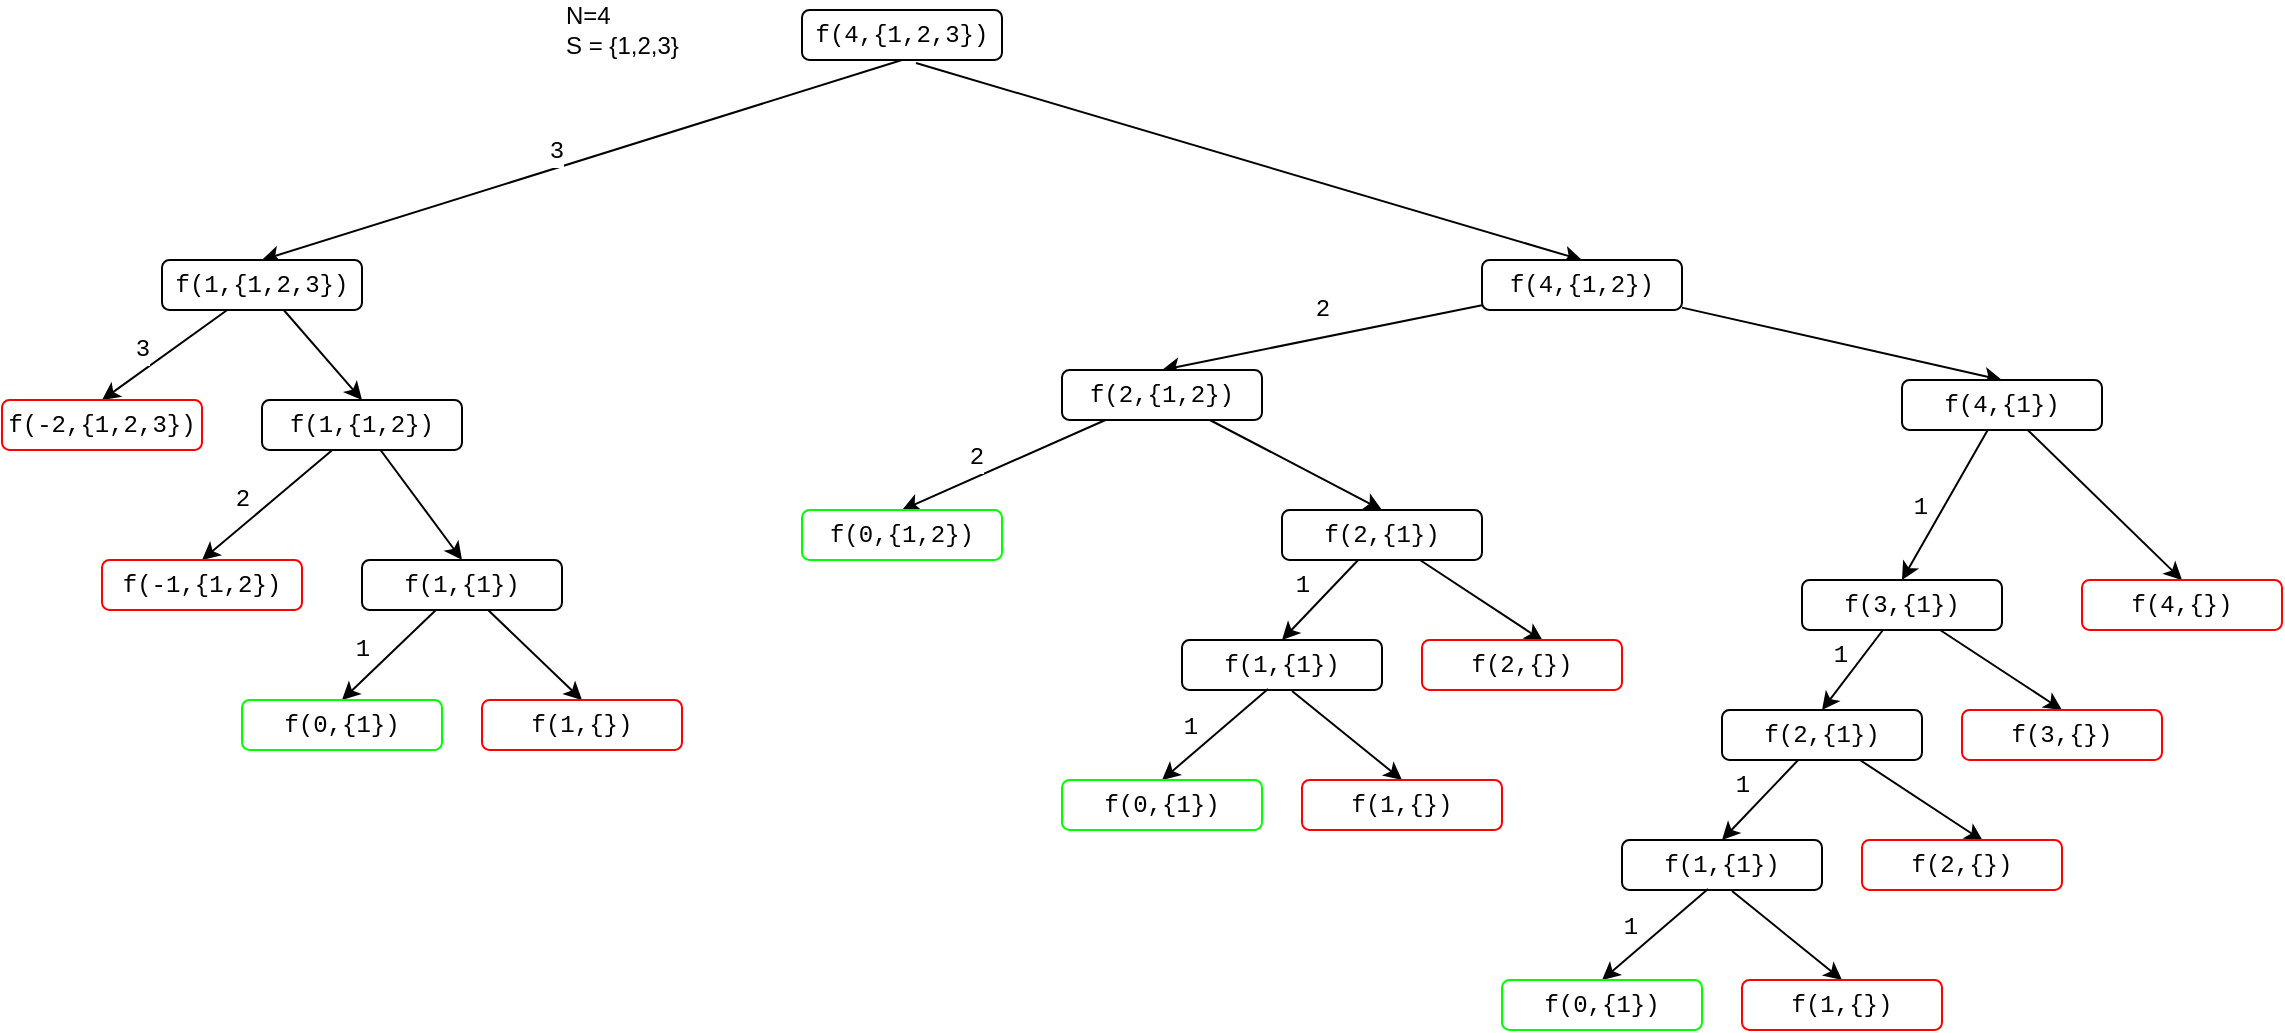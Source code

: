 <mxfile version="14.5.1" type="device" pages="5"><diagram id="0YWGkMrgWRabrPqWgSZv" name="coin-change-all-ways"><mxGraphModel dx="1106" dy="822" grid="1" gridSize="10" guides="1" tooltips="1" connect="1" arrows="1" fold="1" page="1" pageScale="1" pageWidth="827" pageHeight="1169" math="0" shadow="0"><root><mxCell id="0"/><mxCell id="1" parent="0"/><mxCell id="04ghpYzwMOeHyMs74pP9-1" value="N=4&lt;br&gt;S = {1,2,3}" style="text;html=1;align=left;verticalAlign=middle;resizable=0;points=[];autosize=1;" parent="1" vertex="1"><mxGeometry x="320" y="120" width="70" height="30" as="geometry"/></mxCell><mxCell id="04ghpYzwMOeHyMs74pP9-7" style="rounded=0;orthogonalLoop=1;jettySize=auto;html=1;entryX=0.5;entryY=0;entryDx=0;entryDy=0;fontFamily=Courier New;exitX=0.5;exitY=1;exitDx=0;exitDy=0;fontSize=12;" parent="1" source="04ghpYzwMOeHyMs74pP9-2" target="04ghpYzwMOeHyMs74pP9-5" edge="1"><mxGeometry relative="1" as="geometry"/></mxCell><mxCell id="04ghpYzwMOeHyMs74pP9-9" value="3" style="edgeLabel;html=1;align=center;verticalAlign=middle;resizable=0;points=[];fontFamily=Courier New;fontSize=12;" parent="04ghpYzwMOeHyMs74pP9-7" vertex="1" connectable="0"><mxGeometry x="0.022" relative="1" as="geometry"><mxPoint x="-9.3" y="-5.44" as="offset"/></mxGeometry></mxCell><mxCell id="04ghpYzwMOeHyMs74pP9-8" style="edgeStyle=none;rounded=0;orthogonalLoop=1;jettySize=auto;html=1;entryX=0.5;entryY=0;entryDx=0;entryDy=0;fontFamily=Courier New;exitX=0.57;exitY=1.06;exitDx=0;exitDy=0;exitPerimeter=0;" parent="1" source="04ghpYzwMOeHyMs74pP9-2" target="04ghpYzwMOeHyMs74pP9-6" edge="1"><mxGeometry relative="1" as="geometry"/></mxCell><mxCell id="04ghpYzwMOeHyMs74pP9-2" value="f(4,{1,2,3})" style="rounded=1;whiteSpace=wrap;html=1;align=center;fontFamily=Courier New;" parent="1" vertex="1"><mxGeometry x="440" y="125" width="100" height="25" as="geometry"/></mxCell><mxCell id="04ghpYzwMOeHyMs74pP9-12" style="edgeStyle=none;rounded=0;orthogonalLoop=1;jettySize=auto;html=1;entryX=0.5;entryY=0;entryDx=0;entryDy=0;fontFamily=Courier New;fontSize=12;" parent="1" source="04ghpYzwMOeHyMs74pP9-5" target="04ghpYzwMOeHyMs74pP9-10" edge="1"><mxGeometry relative="1" as="geometry"/></mxCell><mxCell id="04ghpYzwMOeHyMs74pP9-14" value="3" style="edgeLabel;html=1;align=center;verticalAlign=middle;resizable=0;points=[];fontSize=12;fontFamily=Courier New;" parent="04ghpYzwMOeHyMs74pP9-12" vertex="1" connectable="0"><mxGeometry x="-0.084" y="-1" relative="1" as="geometry"><mxPoint x="-13.2" as="offset"/></mxGeometry></mxCell><mxCell id="04ghpYzwMOeHyMs74pP9-13" style="edgeStyle=none;rounded=0;orthogonalLoop=1;jettySize=auto;html=1;entryX=0.5;entryY=0;entryDx=0;entryDy=0;fontFamily=Courier New;fontSize=12;" parent="1" source="04ghpYzwMOeHyMs74pP9-5" target="04ghpYzwMOeHyMs74pP9-11" edge="1"><mxGeometry relative="1" as="geometry"/></mxCell><mxCell id="04ghpYzwMOeHyMs74pP9-5" value="f(1,{1,2,3})" style="rounded=1;whiteSpace=wrap;html=1;align=center;fontFamily=Courier New;" parent="1" vertex="1"><mxGeometry x="120" y="250" width="100" height="25" as="geometry"/></mxCell><mxCell id="04ghpYzwMOeHyMs74pP9-27" style="edgeStyle=none;rounded=0;orthogonalLoop=1;jettySize=auto;html=1;entryX=0.5;entryY=0;entryDx=0;entryDy=0;fontFamily=Courier New;fontSize=12;" parent="1" source="04ghpYzwMOeHyMs74pP9-6" target="04ghpYzwMOeHyMs74pP9-25" edge="1"><mxGeometry relative="1" as="geometry"/></mxCell><mxCell id="04ghpYzwMOeHyMs74pP9-31" value="2" style="edgeLabel;html=1;align=center;verticalAlign=middle;resizable=0;points=[];fontSize=12;fontFamily=Courier New;" parent="04ghpYzwMOeHyMs74pP9-27" vertex="1" connectable="0"><mxGeometry x="-0.12" relative="1" as="geometry"><mxPoint x="-9.61" y="-11.86" as="offset"/></mxGeometry></mxCell><mxCell id="04ghpYzwMOeHyMs74pP9-28" style="edgeStyle=none;rounded=0;orthogonalLoop=1;jettySize=auto;html=1;entryX=0.5;entryY=0;entryDx=0;entryDy=0;fontFamily=Courier New;fontSize=12;" parent="1" source="04ghpYzwMOeHyMs74pP9-6" target="04ghpYzwMOeHyMs74pP9-26" edge="1"><mxGeometry relative="1" as="geometry"/></mxCell><mxCell id="04ghpYzwMOeHyMs74pP9-6" value="f(4,{1,2})" style="rounded=1;whiteSpace=wrap;html=1;align=center;fontFamily=Courier New;" parent="1" vertex="1"><mxGeometry x="780" y="250" width="100" height="25" as="geometry"/></mxCell><mxCell id="04ghpYzwMOeHyMs74pP9-10" value="f(-2,{1,2,3})" style="rounded=1;whiteSpace=wrap;html=1;align=center;fontFamily=Courier New;strokeColor=#FF0000;" parent="1" vertex="1"><mxGeometry x="40" y="320" width="100" height="25" as="geometry"/></mxCell><mxCell id="04ghpYzwMOeHyMs74pP9-17" style="edgeStyle=none;rounded=0;orthogonalLoop=1;jettySize=auto;html=1;entryX=0.5;entryY=0;entryDx=0;entryDy=0;fontFamily=Courier New;fontSize=12;" parent="1" source="04ghpYzwMOeHyMs74pP9-11" target="04ghpYzwMOeHyMs74pP9-15" edge="1"><mxGeometry relative="1" as="geometry"/></mxCell><mxCell id="04ghpYzwMOeHyMs74pP9-19" value="2" style="edgeLabel;html=1;align=center;verticalAlign=middle;resizable=0;points=[];fontSize=12;fontFamily=Courier New;" parent="04ghpYzwMOeHyMs74pP9-17" vertex="1" connectable="0"><mxGeometry x="0.097" y="-2" relative="1" as="geometry"><mxPoint x="-7.97" y="-3.78" as="offset"/></mxGeometry></mxCell><mxCell id="04ghpYzwMOeHyMs74pP9-18" style="edgeStyle=none;rounded=0;orthogonalLoop=1;jettySize=auto;html=1;entryX=0.5;entryY=0;entryDx=0;entryDy=0;fontFamily=Courier New;fontSize=12;" parent="1" source="04ghpYzwMOeHyMs74pP9-11" target="04ghpYzwMOeHyMs74pP9-16" edge="1"><mxGeometry relative="1" as="geometry"/></mxCell><mxCell id="04ghpYzwMOeHyMs74pP9-11" value="f(1,{1,2})" style="rounded=1;whiteSpace=wrap;html=1;align=center;fontFamily=Courier New;" parent="1" vertex="1"><mxGeometry x="170" y="320" width="100" height="25" as="geometry"/></mxCell><mxCell id="04ghpYzwMOeHyMs74pP9-15" value="f(-1,{1,2})" style="rounded=1;whiteSpace=wrap;html=1;align=center;fontFamily=Courier New;strokeColor=#FF0000;" parent="1" vertex="1"><mxGeometry x="90" y="400" width="100" height="25" as="geometry"/></mxCell><mxCell id="04ghpYzwMOeHyMs74pP9-22" style="edgeStyle=none;rounded=0;orthogonalLoop=1;jettySize=auto;html=1;entryX=0.5;entryY=0;entryDx=0;entryDy=0;fontFamily=Courier New;fontSize=12;" parent="1" source="04ghpYzwMOeHyMs74pP9-16" target="04ghpYzwMOeHyMs74pP9-20" edge="1"><mxGeometry relative="1" as="geometry"/></mxCell><mxCell id="04ghpYzwMOeHyMs74pP9-24" value="1" style="edgeLabel;html=1;align=center;verticalAlign=middle;resizable=0;points=[];fontSize=12;fontFamily=Courier New;" parent="04ghpYzwMOeHyMs74pP9-22" vertex="1" connectable="0"><mxGeometry x="-0.109" y="-1" relative="1" as="geometry"><mxPoint x="-15.33" as="offset"/></mxGeometry></mxCell><mxCell id="04ghpYzwMOeHyMs74pP9-23" style="edgeStyle=none;rounded=0;orthogonalLoop=1;jettySize=auto;html=1;entryX=0.5;entryY=0;entryDx=0;entryDy=0;fontFamily=Courier New;fontSize=12;" parent="1" source="04ghpYzwMOeHyMs74pP9-16" target="04ghpYzwMOeHyMs74pP9-21" edge="1"><mxGeometry relative="1" as="geometry"/></mxCell><mxCell id="04ghpYzwMOeHyMs74pP9-16" value="f(1,{1})" style="rounded=1;whiteSpace=wrap;html=1;align=center;fontFamily=Courier New;" parent="1" vertex="1"><mxGeometry x="220" y="400" width="100" height="25" as="geometry"/></mxCell><mxCell id="04ghpYzwMOeHyMs74pP9-20" value="f(0,{1})" style="rounded=1;whiteSpace=wrap;html=1;align=center;fontFamily=Courier New;strokeColor=#00FF00;" parent="1" vertex="1"><mxGeometry x="160" y="470" width="100" height="25" as="geometry"/></mxCell><mxCell id="04ghpYzwMOeHyMs74pP9-21" value="f(1,{})" style="rounded=1;whiteSpace=wrap;html=1;align=center;fontFamily=Courier New;strokeColor=#FF0000;" parent="1" vertex="1"><mxGeometry x="280" y="470" width="100" height="25" as="geometry"/></mxCell><mxCell id="04ghpYzwMOeHyMs74pP9-32" value="2" style="edgeStyle=none;rounded=0;orthogonalLoop=1;jettySize=auto;html=1;entryX=0.5;entryY=0;entryDx=0;entryDy=0;fontFamily=Courier New;fontSize=12;" parent="1" source="04ghpYzwMOeHyMs74pP9-25" target="04ghpYzwMOeHyMs74pP9-29" edge="1"><mxGeometry x="0.2" y="-9" relative="1" as="geometry"><mxPoint as="offset"/></mxGeometry></mxCell><mxCell id="04ghpYzwMOeHyMs74pP9-33" style="edgeStyle=none;rounded=0;orthogonalLoop=1;jettySize=auto;html=1;entryX=0.5;entryY=0;entryDx=0;entryDy=0;fontFamily=Courier New;fontSize=12;" parent="1" source="04ghpYzwMOeHyMs74pP9-25" target="04ghpYzwMOeHyMs74pP9-30" edge="1"><mxGeometry relative="1" as="geometry"/></mxCell><mxCell id="04ghpYzwMOeHyMs74pP9-25" value="f(2,{1,2})" style="rounded=1;whiteSpace=wrap;html=1;align=center;fontFamily=Courier New;" parent="1" vertex="1"><mxGeometry x="570" y="305" width="100" height="25" as="geometry"/></mxCell><mxCell id="04ghpYzwMOeHyMs74pP9-51" style="edgeStyle=none;rounded=0;orthogonalLoop=1;jettySize=auto;html=1;entryX=0.5;entryY=0;entryDx=0;entryDy=0;fontFamily=Courier New;fontSize=12;" parent="1" source="04ghpYzwMOeHyMs74pP9-26" target="04ghpYzwMOeHyMs74pP9-50" edge="1"><mxGeometry relative="1" as="geometry"/></mxCell><mxCell id="04ghpYzwMOeHyMs74pP9-52" value="1" style="edgeLabel;html=1;align=center;verticalAlign=middle;resizable=0;points=[];fontSize=12;fontFamily=Courier New;" parent="04ghpYzwMOeHyMs74pP9-51" vertex="1" connectable="0"><mxGeometry x="0.382" relative="1" as="geometry"><mxPoint x="-4.11" y="-12.66" as="offset"/></mxGeometry></mxCell><mxCell id="04ghpYzwMOeHyMs74pP9-54" style="edgeStyle=none;rounded=0;orthogonalLoop=1;jettySize=auto;html=1;entryX=0.5;entryY=0;entryDx=0;entryDy=0;fontFamily=Courier New;fontSize=12;" parent="1" source="04ghpYzwMOeHyMs74pP9-26" target="04ghpYzwMOeHyMs74pP9-53" edge="1"><mxGeometry relative="1" as="geometry"/></mxCell><mxCell id="04ghpYzwMOeHyMs74pP9-26" value="f(4,{1})" style="rounded=1;whiteSpace=wrap;html=1;align=center;fontFamily=Courier New;" parent="1" vertex="1"><mxGeometry x="990" y="310" width="100" height="25" as="geometry"/></mxCell><mxCell id="04ghpYzwMOeHyMs74pP9-29" value="f(0,{1,2})" style="rounded=1;whiteSpace=wrap;html=1;align=center;fontFamily=Courier New;strokeColor=#00FF00;" parent="1" vertex="1"><mxGeometry x="440" y="375" width="100" height="25" as="geometry"/></mxCell><mxCell id="04ghpYzwMOeHyMs74pP9-41" style="edgeStyle=none;rounded=0;orthogonalLoop=1;jettySize=auto;html=1;entryX=0.5;entryY=0;entryDx=0;entryDy=0;fontFamily=Courier New;fontSize=12;" parent="1" source="04ghpYzwMOeHyMs74pP9-30" target="04ghpYzwMOeHyMs74pP9-39" edge="1"><mxGeometry relative="1" as="geometry"/></mxCell><mxCell id="04ghpYzwMOeHyMs74pP9-43" value="1" style="edgeLabel;html=1;align=center;verticalAlign=middle;resizable=0;points=[];fontSize=12;fontFamily=Courier New;" parent="04ghpYzwMOeHyMs74pP9-41" vertex="1" connectable="0"><mxGeometry x="0.041" y="2" relative="1" as="geometry"><mxPoint x="-9.54" y="-9.88" as="offset"/></mxGeometry></mxCell><mxCell id="04ghpYzwMOeHyMs74pP9-42" style="edgeStyle=none;rounded=0;orthogonalLoop=1;jettySize=auto;html=1;entryX=0.605;entryY=0.02;entryDx=0;entryDy=0;entryPerimeter=0;fontFamily=Courier New;fontSize=12;" parent="1" source="04ghpYzwMOeHyMs74pP9-30" target="04ghpYzwMOeHyMs74pP9-40" edge="1"><mxGeometry relative="1" as="geometry"/></mxCell><mxCell id="04ghpYzwMOeHyMs74pP9-30" value="f(2,{1})" style="rounded=1;whiteSpace=wrap;html=1;align=center;fontFamily=Courier New;" parent="1" vertex="1"><mxGeometry x="680" y="375" width="100" height="25" as="geometry"/></mxCell><mxCell id="04ghpYzwMOeHyMs74pP9-39" value="f(1,{1})" style="rounded=1;whiteSpace=wrap;html=1;align=center;fontFamily=Courier New;" parent="1" vertex="1"><mxGeometry x="630" y="440" width="100" height="25" as="geometry"/></mxCell><mxCell id="04ghpYzwMOeHyMs74pP9-40" value="f(2,{})" style="rounded=1;whiteSpace=wrap;html=1;align=center;fontFamily=Courier New;strokeColor=#FF0000;" parent="1" vertex="1"><mxGeometry x="750" y="440" width="100" height="25" as="geometry"/></mxCell><mxCell id="04ghpYzwMOeHyMs74pP9-44" style="edgeStyle=none;rounded=0;orthogonalLoop=1;jettySize=auto;html=1;entryX=0.5;entryY=0;entryDx=0;entryDy=0;fontFamily=Courier New;fontSize=12;exitX=0.43;exitY=0.98;exitDx=0;exitDy=0;exitPerimeter=0;" parent="1" source="04ghpYzwMOeHyMs74pP9-39" target="04ghpYzwMOeHyMs74pP9-47" edge="1"><mxGeometry relative="1" as="geometry"><mxPoint x="666.957" y="465" as="sourcePoint"/></mxGeometry></mxCell><mxCell id="04ghpYzwMOeHyMs74pP9-45" value="1" style="edgeLabel;html=1;align=center;verticalAlign=middle;resizable=0;points=[];fontSize=12;fontFamily=Courier New;" parent="04ghpYzwMOeHyMs74pP9-44" vertex="1" connectable="0"><mxGeometry x="-0.109" y="-1" relative="1" as="geometry"><mxPoint x="-15.33" as="offset"/></mxGeometry></mxCell><mxCell id="04ghpYzwMOeHyMs74pP9-46" style="edgeStyle=none;rounded=0;orthogonalLoop=1;jettySize=auto;html=1;entryX=0.5;entryY=0;entryDx=0;entryDy=0;fontFamily=Courier New;fontSize=12;exitX=0.55;exitY=1.02;exitDx=0;exitDy=0;exitPerimeter=0;" parent="1" source="04ghpYzwMOeHyMs74pP9-39" target="04ghpYzwMOeHyMs74pP9-48" edge="1"><mxGeometry relative="1" as="geometry"><mxPoint x="693.043" y="465" as="sourcePoint"/></mxGeometry></mxCell><mxCell id="04ghpYzwMOeHyMs74pP9-47" value="f(0,{1})" style="rounded=1;whiteSpace=wrap;html=1;align=center;fontFamily=Courier New;strokeColor=#00FF00;" parent="1" vertex="1"><mxGeometry x="570" y="510" width="100" height="25" as="geometry"/></mxCell><mxCell id="04ghpYzwMOeHyMs74pP9-48" value="f(1,{})" style="rounded=1;whiteSpace=wrap;html=1;align=center;fontFamily=Courier New;strokeColor=#FF0000;" parent="1" vertex="1"><mxGeometry x="690" y="510" width="100" height="25" as="geometry"/></mxCell><mxCell id="04ghpYzwMOeHyMs74pP9-56" style="edgeStyle=none;rounded=0;orthogonalLoop=1;jettySize=auto;html=1;entryX=0.5;entryY=0;entryDx=0;entryDy=0;fontFamily=Courier New;fontSize=12;entryPerimeter=0;" parent="1" source="04ghpYzwMOeHyMs74pP9-50" target="04ghpYzwMOeHyMs74pP9-63" edge="1"><mxGeometry relative="1" as="geometry"><mxPoint x="952.3" y="474.325" as="targetPoint"/></mxGeometry></mxCell><mxCell id="04ghpYzwMOeHyMs74pP9-57" value="1" style="edgeLabel;html=1;align=center;verticalAlign=middle;resizable=0;points=[];fontSize=12;fontFamily=Courier New;" parent="04ghpYzwMOeHyMs74pP9-56" vertex="1" connectable="0"><mxGeometry x="0.051" y="1" relative="1" as="geometry"><mxPoint x="-6.62" y="-8.84" as="offset"/></mxGeometry></mxCell><mxCell id="04ghpYzwMOeHyMs74pP9-59" style="edgeStyle=none;rounded=0;orthogonalLoop=1;jettySize=auto;html=1;entryX=0.5;entryY=0;entryDx=0;entryDy=0;fontFamily=Courier New;fontSize=12;" parent="1" source="04ghpYzwMOeHyMs74pP9-50" target="04ghpYzwMOeHyMs74pP9-58" edge="1"><mxGeometry relative="1" as="geometry"/></mxCell><mxCell id="04ghpYzwMOeHyMs74pP9-50" value="f(3,{1})" style="rounded=1;whiteSpace=wrap;html=1;align=center;fontFamily=Courier New;" parent="1" vertex="1"><mxGeometry x="940" y="410" width="100" height="25" as="geometry"/></mxCell><mxCell id="04ghpYzwMOeHyMs74pP9-53" value="f(4,{})" style="rounded=1;whiteSpace=wrap;html=1;align=center;fontFamily=Courier New;strokeColor=#FF0000;" parent="1" vertex="1"><mxGeometry x="1080" y="410" width="100" height="25" as="geometry"/></mxCell><mxCell id="04ghpYzwMOeHyMs74pP9-58" value="f(3,{})" style="rounded=1;whiteSpace=wrap;html=1;align=center;fontFamily=Courier New;strokeColor=#FF0000;" parent="1" vertex="1"><mxGeometry x="1020" y="475" width="100" height="25" as="geometry"/></mxCell><mxCell id="04ghpYzwMOeHyMs74pP9-60" style="edgeStyle=none;rounded=0;orthogonalLoop=1;jettySize=auto;html=1;entryX=0.5;entryY=0;entryDx=0;entryDy=0;fontFamily=Courier New;fontSize=12;" parent="1" source="04ghpYzwMOeHyMs74pP9-63" target="04ghpYzwMOeHyMs74pP9-64" edge="1"><mxGeometry relative="1" as="geometry"/></mxCell><mxCell id="04ghpYzwMOeHyMs74pP9-61" value="1" style="edgeLabel;html=1;align=center;verticalAlign=middle;resizable=0;points=[];fontSize=12;fontFamily=Courier New;" parent="04ghpYzwMOeHyMs74pP9-60" vertex="1" connectable="0"><mxGeometry x="0.041" y="2" relative="1" as="geometry"><mxPoint x="-9.54" y="-9.88" as="offset"/></mxGeometry></mxCell><mxCell id="04ghpYzwMOeHyMs74pP9-62" style="edgeStyle=none;rounded=0;orthogonalLoop=1;jettySize=auto;html=1;entryX=0.605;entryY=0.02;entryDx=0;entryDy=0;entryPerimeter=0;fontFamily=Courier New;fontSize=12;" parent="1" source="04ghpYzwMOeHyMs74pP9-63" target="04ghpYzwMOeHyMs74pP9-65" edge="1"><mxGeometry relative="1" as="geometry"/></mxCell><mxCell id="04ghpYzwMOeHyMs74pP9-63" value="f(2,{1})" style="rounded=1;whiteSpace=wrap;html=1;align=center;fontFamily=Courier New;" parent="1" vertex="1"><mxGeometry x="900" y="475" width="100" height="25" as="geometry"/></mxCell><mxCell id="04ghpYzwMOeHyMs74pP9-64" value="f(1,{1})" style="rounded=1;whiteSpace=wrap;html=1;align=center;fontFamily=Courier New;" parent="1" vertex="1"><mxGeometry x="850" y="540" width="100" height="25" as="geometry"/></mxCell><mxCell id="04ghpYzwMOeHyMs74pP9-65" value="f(2,{})" style="rounded=1;whiteSpace=wrap;html=1;align=center;fontFamily=Courier New;strokeColor=#FF0000;" parent="1" vertex="1"><mxGeometry x="970" y="540" width="100" height="25" as="geometry"/></mxCell><mxCell id="04ghpYzwMOeHyMs74pP9-66" style="edgeStyle=none;rounded=0;orthogonalLoop=1;jettySize=auto;html=1;entryX=0.5;entryY=0;entryDx=0;entryDy=0;fontFamily=Courier New;fontSize=12;exitX=0.43;exitY=0.98;exitDx=0;exitDy=0;exitPerimeter=0;" parent="1" source="04ghpYzwMOeHyMs74pP9-64" target="04ghpYzwMOeHyMs74pP9-69" edge="1"><mxGeometry relative="1" as="geometry"><mxPoint x="886.957" y="565" as="sourcePoint"/></mxGeometry></mxCell><mxCell id="04ghpYzwMOeHyMs74pP9-67" value="1" style="edgeLabel;html=1;align=center;verticalAlign=middle;resizable=0;points=[];fontSize=12;fontFamily=Courier New;" parent="04ghpYzwMOeHyMs74pP9-66" vertex="1" connectable="0"><mxGeometry x="-0.109" y="-1" relative="1" as="geometry"><mxPoint x="-15.33" as="offset"/></mxGeometry></mxCell><mxCell id="04ghpYzwMOeHyMs74pP9-68" style="edgeStyle=none;rounded=0;orthogonalLoop=1;jettySize=auto;html=1;entryX=0.5;entryY=0;entryDx=0;entryDy=0;fontFamily=Courier New;fontSize=12;exitX=0.55;exitY=1.02;exitDx=0;exitDy=0;exitPerimeter=0;" parent="1" source="04ghpYzwMOeHyMs74pP9-64" target="04ghpYzwMOeHyMs74pP9-70" edge="1"><mxGeometry relative="1" as="geometry"><mxPoint x="913.043" y="565" as="sourcePoint"/></mxGeometry></mxCell><mxCell id="04ghpYzwMOeHyMs74pP9-69" value="f(0,{1})" style="rounded=1;whiteSpace=wrap;html=1;align=center;fontFamily=Courier New;strokeColor=#00FF00;" parent="1" vertex="1"><mxGeometry x="790" y="610" width="100" height="25" as="geometry"/></mxCell><mxCell id="04ghpYzwMOeHyMs74pP9-70" value="f(1,{})" style="rounded=1;whiteSpace=wrap;html=1;align=center;fontFamily=Courier New;strokeColor=#FF0000;" parent="1" vertex="1"><mxGeometry x="910" y="610" width="100" height="25" as="geometry"/></mxCell></root></mxGraphModel></diagram><diagram id="CQgPyphIMMRa0Ozk0j0D" name="Knapsack 0-1"><mxGraphModel dx="1301" dy="967" grid="1" gridSize="10" guides="1" tooltips="1" connect="1" arrows="1" fold="1" page="1" pageScale="1" pageWidth="827" pageHeight="1169" math="0" shadow="0"><root><mxCell id="bWkcQqL-iqP1dOA15Fq--0"/><mxCell id="bWkcQqL-iqP1dOA15Fq--1" parent="bWkcQqL-iqP1dOA15Fq--0"/><mxCell id="bWkcQqL-iqP1dOA15Fq--2" value="W = 50&lt;br&gt;value&amp;nbsp; = [ 60, 100, 120 ] &lt;br&gt;weight = [ 10, 20,&amp;nbsp; 30&amp;nbsp; ]" style="text;html=1;align=left;verticalAlign=middle;resizable=0;points=[];autosize=1;fontSize=12;fontFamily=Courier New;" vertex="1" parent="bWkcQqL-iqP1dOA15Fq--1"><mxGeometry x="624" y="50" width="200" height="50" as="geometry"/></mxCell><mxCell id="ODngWV-NuH2zOD3BwEU8-6" style="edgeStyle=none;rounded=0;orthogonalLoop=1;jettySize=auto;html=1;entryX=0.5;entryY=0;entryDx=0;entryDy=0;fontFamily=Courier New;fontSize=12;" edge="1" parent="bWkcQqL-iqP1dOA15Fq--1" source="ODngWV-NuH2zOD3BwEU8-3" target="ODngWV-NuH2zOD3BwEU8-4"><mxGeometry relative="1" as="geometry"/></mxCell><mxCell id="ODngWV-NuH2zOD3BwEU8-7" value="30" style="edgeLabel;html=1;align=center;verticalAlign=middle;resizable=0;points=[];fontSize=12;fontFamily=Courier New;" vertex="1" connectable="0" parent="ODngWV-NuH2zOD3BwEU8-6"><mxGeometry x="0.007" relative="1" as="geometry"><mxPoint x="9.64" as="offset"/></mxGeometry></mxCell><mxCell id="ODngWV-NuH2zOD3BwEU8-8" style="edgeStyle=none;rounded=0;orthogonalLoop=1;jettySize=auto;html=1;entryX=0.5;entryY=0;entryDx=0;entryDy=0;fontFamily=Courier New;fontSize=12;" edge="1" parent="bWkcQqL-iqP1dOA15Fq--1" source="ODngWV-NuH2zOD3BwEU8-3" target="ODngWV-NuH2zOD3BwEU8-5"><mxGeometry relative="1" as="geometry"/></mxCell><mxCell id="ODngWV-NuH2zOD3BwEU8-3" value="f(50,{10,20,30})" style="rounded=1;whiteSpace=wrap;html=1;align=center;fontFamily=Courier New;" vertex="1" parent="bWkcQqL-iqP1dOA15Fq--1"><mxGeometry x="1150" y="40" width="150" height="25" as="geometry"/></mxCell><mxCell id="ODngWV-NuH2zOD3BwEU8-11" style="edgeStyle=none;rounded=0;orthogonalLoop=1;jettySize=auto;html=1;entryX=0.5;entryY=0;entryDx=0;entryDy=0;fontFamily=Courier New;fontSize=12;" edge="1" parent="bWkcQqL-iqP1dOA15Fq--1" source="ODngWV-NuH2zOD3BwEU8-4" target="ODngWV-NuH2zOD3BwEU8-9"><mxGeometry relative="1" as="geometry"/></mxCell><mxCell id="ODngWV-NuH2zOD3BwEU8-13" value="30" style="edgeLabel;html=1;align=center;verticalAlign=middle;resizable=0;points=[];fontSize=12;fontFamily=Courier New;" vertex="1" connectable="0" parent="ODngWV-NuH2zOD3BwEU8-11"><mxGeometry x="-0.075" relative="1" as="geometry"><mxPoint as="offset"/></mxGeometry></mxCell><mxCell id="ODngWV-NuH2zOD3BwEU8-12" style="edgeStyle=none;rounded=0;orthogonalLoop=1;jettySize=auto;html=1;entryX=0.5;entryY=0;entryDx=0;entryDy=0;fontFamily=Courier New;fontSize=12;" edge="1" parent="bWkcQqL-iqP1dOA15Fq--1" source="ODngWV-NuH2zOD3BwEU8-4" target="ODngWV-NuH2zOD3BwEU8-10"><mxGeometry relative="1" as="geometry"/></mxCell><mxCell id="ODngWV-NuH2zOD3BwEU8-4" value="f(20,{10,20,30})" style="rounded=1;whiteSpace=wrap;html=1;align=center;fontFamily=Courier New;" vertex="1" parent="bWkcQqL-iqP1dOA15Fq--1"><mxGeometry x="518" y="205" width="150" height="25" as="geometry"/></mxCell><mxCell id="ODngWV-NuH2zOD3BwEU8-49" style="edgeStyle=none;rounded=0;orthogonalLoop=1;jettySize=auto;html=1;entryX=0.5;entryY=0;entryDx=0;entryDy=0;fontFamily=Courier New;fontSize=12;" edge="1" parent="bWkcQqL-iqP1dOA15Fq--1" source="ODngWV-NuH2zOD3BwEU8-5" target="ODngWV-NuH2zOD3BwEU8-47"><mxGeometry relative="1" as="geometry"/></mxCell><mxCell id="ODngWV-NuH2zOD3BwEU8-51" value="20" style="edgeLabel;html=1;align=center;verticalAlign=middle;resizable=0;points=[];fontSize=12;fontFamily=Courier New;" vertex="1" connectable="0" parent="ODngWV-NuH2zOD3BwEU8-49"><mxGeometry x="0.058" y="-1" relative="1" as="geometry"><mxPoint as="offset"/></mxGeometry></mxCell><mxCell id="ODngWV-NuH2zOD3BwEU8-50" style="edgeStyle=none;rounded=0;orthogonalLoop=1;jettySize=auto;html=1;entryX=0.584;entryY=0.027;entryDx=0;entryDy=0;entryPerimeter=0;fontFamily=Courier New;fontSize=12;" edge="1" parent="bWkcQqL-iqP1dOA15Fq--1" source="ODngWV-NuH2zOD3BwEU8-5" target="ODngWV-NuH2zOD3BwEU8-48"><mxGeometry relative="1" as="geometry"/></mxCell><mxCell id="ODngWV-NuH2zOD3BwEU8-5" value="f(50,{10,20})" style="rounded=1;whiteSpace=wrap;html=1;align=center;fontFamily=Courier New;" vertex="1" parent="bWkcQqL-iqP1dOA15Fq--1"><mxGeometry x="1750" y="205" width="150" height="25" as="geometry"/></mxCell><mxCell id="ODngWV-NuH2zOD3BwEU8-9" value="f(-10,{10,20,30})" style="rounded=1;whiteSpace=wrap;html=1;align=center;fontFamily=Courier New;fillColor=#a20025;strokeColor=#6F0000;fontColor=#ffffff;" vertex="1" parent="bWkcQqL-iqP1dOA15Fq--1"><mxGeometry x="414" y="270" width="150" height="25" as="geometry"/></mxCell><mxCell id="ODngWV-NuH2zOD3BwEU8-34" style="edgeStyle=none;rounded=0;orthogonalLoop=1;jettySize=auto;html=1;entryX=0.5;entryY=0;entryDx=0;entryDy=0;fontFamily=Courier New;fontSize=12;" edge="1" parent="bWkcQqL-iqP1dOA15Fq--1" source="ODngWV-NuH2zOD3BwEU8-10" target="ODngWV-NuH2zOD3BwEU8-32"><mxGeometry relative="1" as="geometry"/></mxCell><mxCell id="ODngWV-NuH2zOD3BwEU8-35" value="20" style="edgeLabel;html=1;align=center;verticalAlign=middle;resizable=0;points=[];fontSize=12;fontFamily=Courier New;" vertex="1" connectable="0" parent="ODngWV-NuH2zOD3BwEU8-34"><mxGeometry x="0.042" relative="1" as="geometry"><mxPoint as="offset"/></mxGeometry></mxCell><mxCell id="ODngWV-NuH2zOD3BwEU8-36" style="edgeStyle=none;rounded=0;orthogonalLoop=1;jettySize=auto;html=1;entryX=0.5;entryY=0;entryDx=0;entryDy=0;fontFamily=Courier New;fontSize=12;" edge="1" parent="bWkcQqL-iqP1dOA15Fq--1" source="ODngWV-NuH2zOD3BwEU8-10" target="ODngWV-NuH2zOD3BwEU8-33"><mxGeometry relative="1" as="geometry"/></mxCell><mxCell id="ODngWV-NuH2zOD3BwEU8-10" value="f(20,{10,20})" style="rounded=1;whiteSpace=wrap;html=1;align=center;fontFamily=Courier New;" vertex="1" parent="bWkcQqL-iqP1dOA15Fq--1"><mxGeometry x="594" y="270" width="150" height="25" as="geometry"/></mxCell><mxCell id="ODngWV-NuH2zOD3BwEU8-32" value="f(0,{10,20})" style="rounded=1;whiteSpace=wrap;html=1;align=center;fontFamily=Courier New;fillColor=#008a00;strokeColor=#005700;fontColor=#ffffff;" vertex="1" parent="bWkcQqL-iqP1dOA15Fq--1"><mxGeometry x="518" y="340" width="150" height="25" as="geometry"/></mxCell><mxCell id="ODngWV-NuH2zOD3BwEU8-39" style="edgeStyle=none;rounded=0;orthogonalLoop=1;jettySize=auto;html=1;entryX=0.549;entryY=-0.053;entryDx=0;entryDy=0;entryPerimeter=0;fontFamily=Courier New;fontSize=12;" edge="1" parent="bWkcQqL-iqP1dOA15Fq--1" source="ODngWV-NuH2zOD3BwEU8-33" target="ODngWV-NuH2zOD3BwEU8-37"><mxGeometry relative="1" as="geometry"/></mxCell><mxCell id="ODngWV-NuH2zOD3BwEU8-41" value="10" style="edgeLabel;html=1;align=center;verticalAlign=middle;resizable=0;points=[];fontSize=12;fontFamily=Courier New;" vertex="1" connectable="0" parent="ODngWV-NuH2zOD3BwEU8-39"><mxGeometry x="0.07" y="1" relative="1" as="geometry"><mxPoint as="offset"/></mxGeometry></mxCell><mxCell id="ODngWV-NuH2zOD3BwEU8-40" style="edgeStyle=none;rounded=0;orthogonalLoop=1;jettySize=auto;html=1;entryX=0.5;entryY=0;entryDx=0;entryDy=0;fontFamily=Courier New;fontSize=12;" edge="1" parent="bWkcQqL-iqP1dOA15Fq--1" source="ODngWV-NuH2zOD3BwEU8-33" target="ODngWV-NuH2zOD3BwEU8-38"><mxGeometry relative="1" as="geometry"/></mxCell><mxCell id="ODngWV-NuH2zOD3BwEU8-33" value="f(20,{10})" style="rounded=1;whiteSpace=wrap;html=1;align=center;fontFamily=Courier New;" vertex="1" parent="bWkcQqL-iqP1dOA15Fq--1"><mxGeometry x="694" y="340" width="150" height="25" as="geometry"/></mxCell><mxCell id="ODngWV-NuH2zOD3BwEU8-44" style="edgeStyle=none;rounded=0;orthogonalLoop=1;jettySize=auto;html=1;entryX=0.5;entryY=0;entryDx=0;entryDy=0;fontFamily=Courier New;fontSize=12;" edge="1" parent="bWkcQqL-iqP1dOA15Fq--1" source="ODngWV-NuH2zOD3BwEU8-37" target="ODngWV-NuH2zOD3BwEU8-43"><mxGeometry relative="1" as="geometry"/></mxCell><mxCell id="ODngWV-NuH2zOD3BwEU8-45" style="edgeStyle=none;rounded=0;orthogonalLoop=1;jettySize=auto;html=1;entryX=0.5;entryY=0;entryDx=0;entryDy=0;fontFamily=Courier New;fontSize=12;" edge="1" parent="bWkcQqL-iqP1dOA15Fq--1" source="ODngWV-NuH2zOD3BwEU8-37" target="ODngWV-NuH2zOD3BwEU8-42"><mxGeometry relative="1" as="geometry"/></mxCell><mxCell id="ODngWV-NuH2zOD3BwEU8-46" value="10" style="edgeLabel;html=1;align=center;verticalAlign=middle;resizable=0;points=[];fontSize=12;fontFamily=Courier New;" vertex="1" connectable="0" parent="ODngWV-NuH2zOD3BwEU8-45"><mxGeometry x="-0.161" relative="1" as="geometry"><mxPoint as="offset"/></mxGeometry></mxCell><mxCell id="ODngWV-NuH2zOD3BwEU8-37" value="f(10,{10})" style="rounded=1;whiteSpace=wrap;html=1;align=center;fontFamily=Courier New;" vertex="1" parent="bWkcQqL-iqP1dOA15Fq--1"><mxGeometry x="624" y="420" width="150" height="25" as="geometry"/></mxCell><mxCell id="ODngWV-NuH2zOD3BwEU8-38" value="f(20,{})" style="rounded=1;whiteSpace=wrap;html=1;align=center;fontFamily=Courier New;fillColor=#a20025;strokeColor=#6F0000;fontColor=#ffffff;" vertex="1" parent="bWkcQqL-iqP1dOA15Fq--1"><mxGeometry x="784" y="420" width="150" height="25" as="geometry"/></mxCell><mxCell id="ODngWV-NuH2zOD3BwEU8-42" value="f(0,{10})" style="rounded=1;whiteSpace=wrap;html=1;align=center;fontFamily=Courier New;fillColor=#008a00;strokeColor=#005700;fontColor=#ffffff;" vertex="1" parent="bWkcQqL-iqP1dOA15Fq--1"><mxGeometry x="544" y="480.0" width="150" height="25" as="geometry"/></mxCell><mxCell id="ODngWV-NuH2zOD3BwEU8-43" value="f(10,{})" style="rounded=1;whiteSpace=wrap;html=1;align=center;fontFamily=Courier New;fillColor=#a20025;strokeColor=#6F0000;fontColor=#ffffff;" vertex="1" parent="bWkcQqL-iqP1dOA15Fq--1"><mxGeometry x="714" y="480.0" width="150" height="25" as="geometry"/></mxCell><mxCell id="ODngWV-NuH2zOD3BwEU8-54" style="edgeStyle=none;rounded=0;orthogonalLoop=1;jettySize=auto;html=1;entryX=0.5;entryY=0;entryDx=0;entryDy=0;fontFamily=Courier New;fontSize=12;" edge="1" parent="bWkcQqL-iqP1dOA15Fq--1" source="ODngWV-NuH2zOD3BwEU8-47" target="ODngWV-NuH2zOD3BwEU8-52"><mxGeometry relative="1" as="geometry"/></mxCell><mxCell id="ODngWV-NuH2zOD3BwEU8-56" value="20" style="edgeLabel;html=1;align=center;verticalAlign=middle;resizable=0;points=[];fontSize=12;fontFamily=Courier New;" vertex="1" connectable="0" parent="ODngWV-NuH2zOD3BwEU8-54"><mxGeometry x="-0.194" y="3" relative="1" as="geometry"><mxPoint y="-1" as="offset"/></mxGeometry></mxCell><mxCell id="ODngWV-NuH2zOD3BwEU8-55" style="edgeStyle=none;rounded=0;orthogonalLoop=1;jettySize=auto;html=1;entryX=0.536;entryY=0.027;entryDx=0;entryDy=0;entryPerimeter=0;fontFamily=Courier New;fontSize=12;" edge="1" parent="bWkcQqL-iqP1dOA15Fq--1" source="ODngWV-NuH2zOD3BwEU8-47" target="ODngWV-NuH2zOD3BwEU8-53"><mxGeometry relative="1" as="geometry"/></mxCell><mxCell id="ODngWV-NuH2zOD3BwEU8-47" value="f(30,{10,20})" style="rounded=1;whiteSpace=wrap;html=1;align=center;fontFamily=Courier New;" vertex="1" parent="bWkcQqL-iqP1dOA15Fq--1"><mxGeometry x="1360" y="270" width="150" height="25" as="geometry"/></mxCell><mxCell id="ODngWV-NuH2zOD3BwEU8-91" style="edgeStyle=none;rounded=0;orthogonalLoop=1;jettySize=auto;html=1;entryX=0.5;entryY=0;entryDx=0;entryDy=0;fontFamily=Courier New;fontSize=12;" edge="1" parent="bWkcQqL-iqP1dOA15Fq--1" source="ODngWV-NuH2zOD3BwEU8-48" target="ODngWV-NuH2zOD3BwEU8-90"><mxGeometry relative="1" as="geometry"/></mxCell><mxCell id="ODngWV-NuH2zOD3BwEU8-93" style="edgeStyle=none;rounded=0;orthogonalLoop=1;jettySize=auto;html=1;entryX=0.5;entryY=0;entryDx=0;entryDy=0;fontFamily=Courier New;fontSize=12;" edge="1" parent="bWkcQqL-iqP1dOA15Fq--1" source="ODngWV-NuH2zOD3BwEU8-48" target="ODngWV-NuH2zOD3BwEU8-92"><mxGeometry relative="1" as="geometry"/></mxCell><mxCell id="ODngWV-NuH2zOD3BwEU8-48" value="f(50,{10})" style="rounded=1;whiteSpace=wrap;html=1;align=center;fontFamily=Courier New;" vertex="1" parent="bWkcQqL-iqP1dOA15Fq--1"><mxGeometry x="2068" y="280" width="150" height="25" as="geometry"/></mxCell><mxCell id="ODngWV-NuH2zOD3BwEU8-58" style="edgeStyle=none;rounded=0;orthogonalLoop=1;jettySize=auto;html=1;entryX=0.5;entryY=0;entryDx=0;entryDy=0;fontFamily=Courier New;fontSize=12;" edge="1" parent="bWkcQqL-iqP1dOA15Fq--1" source="ODngWV-NuH2zOD3BwEU8-52" target="ODngWV-NuH2zOD3BwEU8-57"><mxGeometry relative="1" as="geometry"/></mxCell><mxCell id="ODngWV-NuH2zOD3BwEU8-59" value="20" style="edgeLabel;html=1;align=center;verticalAlign=middle;resizable=0;points=[];fontSize=12;fontFamily=Courier New;" vertex="1" connectable="0" parent="ODngWV-NuH2zOD3BwEU8-58"><mxGeometry x="0.042" relative="1" as="geometry"><mxPoint as="offset"/></mxGeometry></mxCell><mxCell id="ODngWV-NuH2zOD3BwEU8-61" style="edgeStyle=none;rounded=0;orthogonalLoop=1;jettySize=auto;html=1;entryX=0.533;entryY=0;entryDx=0;entryDy=0;entryPerimeter=0;fontFamily=Courier New;fontSize=12;" edge="1" parent="bWkcQqL-iqP1dOA15Fq--1" source="ODngWV-NuH2zOD3BwEU8-52" target="ODngWV-NuH2zOD3BwEU8-60"><mxGeometry relative="1" as="geometry"/></mxCell><mxCell id="ODngWV-NuH2zOD3BwEU8-52" value="f(10,{10,20})" style="rounded=1;whiteSpace=wrap;html=1;align=center;fontFamily=Courier New;" vertex="1" parent="bWkcQqL-iqP1dOA15Fq--1"><mxGeometry x="1090" y="340" width="150" height="25" as="geometry"/></mxCell><mxCell id="ODngWV-NuH2zOD3BwEU8-68" style="edgeStyle=none;rounded=0;orthogonalLoop=1;jettySize=auto;html=1;entryX=0.5;entryY=0;entryDx=0;entryDy=0;fontFamily=Courier New;fontSize=12;" edge="1" parent="bWkcQqL-iqP1dOA15Fq--1" source="ODngWV-NuH2zOD3BwEU8-53" target="ODngWV-NuH2zOD3BwEU8-67"><mxGeometry relative="1" as="geometry"/></mxCell><mxCell id="ODngWV-NuH2zOD3BwEU8-69" style="edgeStyle=none;rounded=0;orthogonalLoop=1;jettySize=auto;html=1;entryX=0.5;entryY=0;entryDx=0;entryDy=0;fontFamily=Courier New;fontSize=12;" edge="1" parent="bWkcQqL-iqP1dOA15Fq--1" source="ODngWV-NuH2zOD3BwEU8-53" target="ODngWV-NuH2zOD3BwEU8-66"><mxGeometry relative="1" as="geometry"/></mxCell><mxCell id="ODngWV-NuH2zOD3BwEU8-53" value="f(30,{10})" style="rounded=1;whiteSpace=wrap;html=1;align=center;fontFamily=Courier New;" vertex="1" parent="bWkcQqL-iqP1dOA15Fq--1"><mxGeometry x="1710" y="340" width="150" height="25" as="geometry"/></mxCell><mxCell id="ODngWV-NuH2zOD3BwEU8-57" value="f(-10,{10,20})" style="rounded=1;whiteSpace=wrap;html=1;align=center;fontFamily=Courier New;fillColor=#a20025;strokeColor=#6F0000;fontColor=#ffffff;" vertex="1" parent="bWkcQqL-iqP1dOA15Fq--1"><mxGeometry x="970" y="420" width="150" height="25" as="geometry"/></mxCell><mxCell id="ODngWV-NuH2zOD3BwEU8-64" style="edgeStyle=none;rounded=0;orthogonalLoop=1;jettySize=auto;html=1;entryX=0.5;entryY=0;entryDx=0;entryDy=0;fontFamily=Courier New;fontSize=12;" edge="1" parent="bWkcQqL-iqP1dOA15Fq--1" source="ODngWV-NuH2zOD3BwEU8-60" target="ODngWV-NuH2zOD3BwEU8-62"><mxGeometry relative="1" as="geometry"/></mxCell><mxCell id="ODngWV-NuH2zOD3BwEU8-120" value="10" style="edgeLabel;html=1;align=center;verticalAlign=middle;resizable=0;points=[];fontSize=12;fontFamily=Courier New;" vertex="1" connectable="0" parent="ODngWV-NuH2zOD3BwEU8-64"><mxGeometry x="-0.193" y="1" relative="1" as="geometry"><mxPoint as="offset"/></mxGeometry></mxCell><mxCell id="ODngWV-NuH2zOD3BwEU8-65" style="edgeStyle=none;rounded=0;orthogonalLoop=1;jettySize=auto;html=1;entryX=0.5;entryY=0;entryDx=0;entryDy=0;fontFamily=Courier New;fontSize=12;" edge="1" parent="bWkcQqL-iqP1dOA15Fq--1" source="ODngWV-NuH2zOD3BwEU8-60" target="ODngWV-NuH2zOD3BwEU8-63"><mxGeometry relative="1" as="geometry"/></mxCell><mxCell id="ODngWV-NuH2zOD3BwEU8-60" value="f(10,{10})" style="rounded=1;whiteSpace=wrap;html=1;align=center;fontFamily=Courier New;" vertex="1" parent="bWkcQqL-iqP1dOA15Fq--1"><mxGeometry x="1150" y="420" width="150" height="25" as="geometry"/></mxCell><mxCell id="ODngWV-NuH2zOD3BwEU8-62" value="f(0,{10})" style="rounded=1;whiteSpace=wrap;html=1;align=center;fontFamily=Courier New;fillColor=#60a917;strokeColor=#2D7600;fontColor=#ffffff;" vertex="1" parent="bWkcQqL-iqP1dOA15Fq--1"><mxGeometry x="1050" y="490" width="150" height="25" as="geometry"/></mxCell><mxCell id="ODngWV-NuH2zOD3BwEU8-63" value="f(10,{})" style="rounded=1;whiteSpace=wrap;html=1;align=center;fontFamily=Courier New;fillColor=#a20025;strokeColor=#6F0000;fontColor=#ffffff;" vertex="1" parent="bWkcQqL-iqP1dOA15Fq--1"><mxGeometry x="1260" y="490" width="150" height="25" as="geometry"/></mxCell><mxCell id="ODngWV-NuH2zOD3BwEU8-72" style="edgeStyle=none;rounded=0;orthogonalLoop=1;jettySize=auto;html=1;entryX=0.5;entryY=0;entryDx=0;entryDy=0;fontFamily=Courier New;fontSize=12;" edge="1" parent="bWkcQqL-iqP1dOA15Fq--1" source="ODngWV-NuH2zOD3BwEU8-66" target="ODngWV-NuH2zOD3BwEU8-70"><mxGeometry relative="1" as="geometry"/></mxCell><mxCell id="ODngWV-NuH2zOD3BwEU8-74" value="10" style="edgeLabel;html=1;align=center;verticalAlign=middle;resizable=0;points=[];fontSize=12;fontFamily=Courier New;" vertex="1" connectable="0" parent="ODngWV-NuH2zOD3BwEU8-72"><mxGeometry x="-0.165" y="-3" relative="1" as="geometry"><mxPoint as="offset"/></mxGeometry></mxCell><mxCell id="ODngWV-NuH2zOD3BwEU8-73" style="edgeStyle=none;rounded=0;orthogonalLoop=1;jettySize=auto;html=1;entryX=0.531;entryY=-0.027;entryDx=0;entryDy=0;entryPerimeter=0;fontFamily=Courier New;fontSize=12;" edge="1" parent="bWkcQqL-iqP1dOA15Fq--1" source="ODngWV-NuH2zOD3BwEU8-66" target="ODngWV-NuH2zOD3BwEU8-71"><mxGeometry relative="1" as="geometry"/></mxCell><mxCell id="ODngWV-NuH2zOD3BwEU8-66" value="f(20,{10})" style="rounded=1;whiteSpace=wrap;html=1;align=center;fontFamily=Courier New;" vertex="1" parent="bWkcQqL-iqP1dOA15Fq--1"><mxGeometry x="1630" y="410" width="150" height="25" as="geometry"/></mxCell><mxCell id="ODngWV-NuH2zOD3BwEU8-67" value="f(30,{})" style="rounded=1;whiteSpace=wrap;html=1;align=center;fontFamily=Courier New;fillColor=#a20025;strokeColor=#6F0000;fontColor=#ffffff;" vertex="1" parent="bWkcQqL-iqP1dOA15Fq--1"><mxGeometry x="1800" y="410" width="150" height="25" as="geometry"/></mxCell><mxCell id="ODngWV-NuH2zOD3BwEU8-77" style="edgeStyle=none;rounded=0;orthogonalLoop=1;jettySize=auto;html=1;entryX=0.5;entryY=0;entryDx=0;entryDy=0;fontFamily=Courier New;fontSize=12;" edge="1" parent="bWkcQqL-iqP1dOA15Fq--1" source="ODngWV-NuH2zOD3BwEU8-70" target="ODngWV-NuH2zOD3BwEU8-76"><mxGeometry relative="1" as="geometry"/></mxCell><mxCell id="ODngWV-NuH2zOD3BwEU8-78" style="edgeStyle=none;rounded=0;orthogonalLoop=1;jettySize=auto;html=1;entryX=0.5;entryY=0;entryDx=0;entryDy=0;fontFamily=Courier New;fontSize=12;" edge="1" parent="bWkcQqL-iqP1dOA15Fq--1" source="ODngWV-NuH2zOD3BwEU8-70" target="ODngWV-NuH2zOD3BwEU8-75"><mxGeometry relative="1" as="geometry"/></mxCell><mxCell id="ODngWV-NuH2zOD3BwEU8-79" value="10" style="edgeLabel;html=1;align=center;verticalAlign=middle;resizable=0;points=[];fontSize=12;fontFamily=Courier New;" vertex="1" connectable="0" parent="ODngWV-NuH2zOD3BwEU8-78"><mxGeometry x="0.133" y="-2" relative="1" as="geometry"><mxPoint as="offset"/></mxGeometry></mxCell><mxCell id="ODngWV-NuH2zOD3BwEU8-70" value="f(10,{10})" style="rounded=1;whiteSpace=wrap;html=1;align=center;fontFamily=Courier New;" vertex="1" parent="bWkcQqL-iqP1dOA15Fq--1"><mxGeometry x="1480" y="490" width="150" height="25" as="geometry"/></mxCell><mxCell id="ODngWV-NuH2zOD3BwEU8-82" style="edgeStyle=none;rounded=0;orthogonalLoop=1;jettySize=auto;html=1;fontFamily=Courier New;fontSize=12;" edge="1" parent="bWkcQqL-iqP1dOA15Fq--1" source="ODngWV-NuH2zOD3BwEU8-71" target="ODngWV-NuH2zOD3BwEU8-80"><mxGeometry relative="1" as="geometry"/></mxCell><mxCell id="ODngWV-NuH2zOD3BwEU8-84" value="10" style="edgeLabel;html=1;align=center;verticalAlign=middle;resizable=0;points=[];fontSize=12;fontFamily=Courier New;" vertex="1" connectable="0" parent="ODngWV-NuH2zOD3BwEU8-82"><mxGeometry x="0.055" y="1" relative="1" as="geometry"><mxPoint as="offset"/></mxGeometry></mxCell><mxCell id="ODngWV-NuH2zOD3BwEU8-83" style="edgeStyle=none;rounded=0;orthogonalLoop=1;jettySize=auto;html=1;entryX=0.5;entryY=0;entryDx=0;entryDy=0;fontFamily=Courier New;fontSize=12;" edge="1" parent="bWkcQqL-iqP1dOA15Fq--1" source="ODngWV-NuH2zOD3BwEU8-71" target="ODngWV-NuH2zOD3BwEU8-81"><mxGeometry relative="1" as="geometry"/></mxCell><mxCell id="ODngWV-NuH2zOD3BwEU8-71" value="f(20,{10})" style="rounded=1;whiteSpace=wrap;html=1;align=center;fontFamily=Courier New;" vertex="1" parent="bWkcQqL-iqP1dOA15Fq--1"><mxGeometry x="1750" y="490" width="150" height="25" as="geometry"/></mxCell><mxCell id="ODngWV-NuH2zOD3BwEU8-75" value="f(0,{10})" style="rounded=1;whiteSpace=wrap;html=1;align=center;fontFamily=Courier New;fillColor=#008a00;strokeColor=#005700;fontColor=#ffffff;" vertex="1" parent="bWkcQqL-iqP1dOA15Fq--1"><mxGeometry x="1450" y="572" width="100" height="25" as="geometry"/></mxCell><mxCell id="ODngWV-NuH2zOD3BwEU8-76" value="f(10,{})" style="rounded=1;whiteSpace=wrap;html=1;align=center;fontFamily=Courier New;fillColor=#a20025;strokeColor=#6F0000;fontColor=#ffffff;" vertex="1" parent="bWkcQqL-iqP1dOA15Fq--1"><mxGeometry x="1554" y="572" width="100" height="25" as="geometry"/></mxCell><mxCell id="ODngWV-NuH2zOD3BwEU8-87" style="edgeStyle=none;rounded=0;orthogonalLoop=1;jettySize=auto;html=1;fontFamily=Courier New;fontSize=12;" edge="1" parent="bWkcQqL-iqP1dOA15Fq--1" source="ODngWV-NuH2zOD3BwEU8-80" target="ODngWV-NuH2zOD3BwEU8-85"><mxGeometry relative="1" as="geometry"/></mxCell><mxCell id="ODngWV-NuH2zOD3BwEU8-89" value="10" style="edgeLabel;html=1;align=center;verticalAlign=middle;resizable=0;points=[];fontSize=12;fontFamily=Courier New;" vertex="1" connectable="0" parent="ODngWV-NuH2zOD3BwEU8-87"><mxGeometry x="0.047" y="2" relative="1" as="geometry"><mxPoint as="offset"/></mxGeometry></mxCell><mxCell id="ODngWV-NuH2zOD3BwEU8-88" style="edgeStyle=none;rounded=0;orthogonalLoop=1;jettySize=auto;html=1;entryX=0.5;entryY=0;entryDx=0;entryDy=0;fontFamily=Courier New;fontSize=12;" edge="1" parent="bWkcQqL-iqP1dOA15Fq--1" source="ODngWV-NuH2zOD3BwEU8-80" target="ODngWV-NuH2zOD3BwEU8-86"><mxGeometry relative="1" as="geometry"/></mxCell><mxCell id="ODngWV-NuH2zOD3BwEU8-80" value="f(10,{10})" style="rounded=1;whiteSpace=wrap;html=1;align=center;fontFamily=Courier New;" vertex="1" parent="bWkcQqL-iqP1dOA15Fq--1"><mxGeometry x="1710" y="572" width="100" height="25" as="geometry"/></mxCell><mxCell id="ODngWV-NuH2zOD3BwEU8-81" value="f(20,{})" style="rounded=1;whiteSpace=wrap;html=1;align=center;fontFamily=Courier New;fillColor=#a20025;strokeColor=#6F0000;fontColor=#ffffff;" vertex="1" parent="bWkcQqL-iqP1dOA15Fq--1"><mxGeometry x="1850" y="572" width="90" height="25" as="geometry"/></mxCell><mxCell id="ODngWV-NuH2zOD3BwEU8-85" value="f(0,{10})" style="rounded=1;whiteSpace=wrap;html=1;align=center;fontFamily=Courier New;fillColor=#008a00;strokeColor=#005700;fontColor=#ffffff;" vertex="1" parent="bWkcQqL-iqP1dOA15Fq--1"><mxGeometry x="1640" y="650" width="100" height="25" as="geometry"/></mxCell><mxCell id="ODngWV-NuH2zOD3BwEU8-86" value="f(10,{})" style="rounded=1;whiteSpace=wrap;html=1;align=center;fontFamily=Courier New;fillColor=#a20025;strokeColor=#6F0000;fontColor=#ffffff;" vertex="1" parent="bWkcQqL-iqP1dOA15Fq--1"><mxGeometry x="1780" y="650" width="90" height="25" as="geometry"/></mxCell><mxCell id="ODngWV-NuH2zOD3BwEU8-90" value="f(50,{})" style="rounded=1;whiteSpace=wrap;html=1;align=center;fontFamily=Courier New;fillColor=#a20025;strokeColor=#6F0000;fontColor=#ffffff;" vertex="1" parent="bWkcQqL-iqP1dOA15Fq--1"><mxGeometry x="1993" y="340" width="150" height="25" as="geometry"/></mxCell><mxCell id="ODngWV-NuH2zOD3BwEU8-95" style="edgeStyle=none;rounded=0;orthogonalLoop=1;jettySize=auto;html=1;entryX=0.5;entryY=0;entryDx=0;entryDy=0;fontFamily=Courier New;fontSize=12;" edge="1" parent="bWkcQqL-iqP1dOA15Fq--1" source="ODngWV-NuH2zOD3BwEU8-92" target="ODngWV-NuH2zOD3BwEU8-94"><mxGeometry relative="1" as="geometry"/></mxCell><mxCell id="ODngWV-NuH2zOD3BwEU8-97" style="edgeStyle=none;rounded=0;orthogonalLoop=1;jettySize=auto;html=1;fontFamily=Courier New;fontSize=12;" edge="1" parent="bWkcQqL-iqP1dOA15Fq--1" source="ODngWV-NuH2zOD3BwEU8-92" target="ODngWV-NuH2zOD3BwEU8-96"><mxGeometry relative="1" as="geometry"/></mxCell><mxCell id="ODngWV-NuH2zOD3BwEU8-98" value="10" style="edgeLabel;html=1;align=center;verticalAlign=middle;resizable=0;points=[];fontSize=12;fontFamily=Courier New;" vertex="1" connectable="0" parent="ODngWV-NuH2zOD3BwEU8-97"><mxGeometry x="0.078" y="2" relative="1" as="geometry"><mxPoint as="offset"/></mxGeometry></mxCell><mxCell id="ODngWV-NuH2zOD3BwEU8-92" value="f(40,{10})" style="rounded=1;whiteSpace=wrap;html=1;align=center;fontFamily=Courier New;" vertex="1" parent="bWkcQqL-iqP1dOA15Fq--1"><mxGeometry x="2180" y="340" width="150" height="25" as="geometry"/></mxCell><mxCell id="ODngWV-NuH2zOD3BwEU8-94" value="f(40,{})" style="rounded=1;whiteSpace=wrap;html=1;align=center;fontFamily=Courier New;fillColor=#a20025;strokeColor=#6F0000;fontColor=#ffffff;" vertex="1" parent="bWkcQqL-iqP1dOA15Fq--1"><mxGeometry x="2090" y="410" width="150" height="25" as="geometry"/></mxCell><mxCell id="ODngWV-NuH2zOD3BwEU8-101" style="edgeStyle=none;rounded=0;orthogonalLoop=1;jettySize=auto;html=1;fontFamily=Courier New;fontSize=12;" edge="1" parent="bWkcQqL-iqP1dOA15Fq--1" source="ODngWV-NuH2zOD3BwEU8-96" target="ODngWV-NuH2zOD3BwEU8-99"><mxGeometry relative="1" as="geometry"/></mxCell><mxCell id="ODngWV-NuH2zOD3BwEU8-102" style="edgeStyle=none;rounded=0;orthogonalLoop=1;jettySize=auto;html=1;entryX=0.344;entryY=-0.027;entryDx=0;entryDy=0;entryPerimeter=0;fontFamily=Courier New;fontSize=12;" edge="1" parent="bWkcQqL-iqP1dOA15Fq--1" source="ODngWV-NuH2zOD3BwEU8-96" target="ODngWV-NuH2zOD3BwEU8-100"><mxGeometry relative="1" as="geometry"/></mxCell><mxCell id="ODngWV-NuH2zOD3BwEU8-118" value="10" style="edgeLabel;html=1;align=center;verticalAlign=middle;resizable=0;points=[];fontSize=12;fontFamily=Courier New;" vertex="1" connectable="0" parent="ODngWV-NuH2zOD3BwEU8-102"><mxGeometry x="-0.142" y="3" relative="1" as="geometry"><mxPoint as="offset"/></mxGeometry></mxCell><mxCell id="ODngWV-NuH2zOD3BwEU8-96" value="f(30,{10})" style="rounded=1;whiteSpace=wrap;html=1;align=center;fontFamily=Courier New;" vertex="1" parent="bWkcQqL-iqP1dOA15Fq--1"><mxGeometry x="2250" y="410" width="150" height="25" as="geometry"/></mxCell><mxCell id="ODngWV-NuH2zOD3BwEU8-99" value="f(30,{})" style="rounded=1;whiteSpace=wrap;html=1;align=center;fontFamily=Courier New;fillColor=#a20025;strokeColor=#6F0000;fontColor=#ffffff;" vertex="1" parent="bWkcQqL-iqP1dOA15Fq--1"><mxGeometry x="2180" y="480" width="150" height="25" as="geometry"/></mxCell><mxCell id="ODngWV-NuH2zOD3BwEU8-105" style="edgeStyle=none;rounded=0;orthogonalLoop=1;jettySize=auto;html=1;fontFamily=Courier New;fontSize=12;" edge="1" parent="bWkcQqL-iqP1dOA15Fq--1" source="ODngWV-NuH2zOD3BwEU8-100"><mxGeometry relative="1" as="geometry"><mxPoint x="2360" y="570" as="targetPoint"/></mxGeometry></mxCell><mxCell id="ODngWV-NuH2zOD3BwEU8-106" style="edgeStyle=none;rounded=0;orthogonalLoop=1;jettySize=auto;html=1;fontFamily=Courier New;fontSize=12;" edge="1" parent="bWkcQqL-iqP1dOA15Fq--1" source="ODngWV-NuH2zOD3BwEU8-100" target="ODngWV-NuH2zOD3BwEU8-104"><mxGeometry relative="1" as="geometry"/></mxCell><mxCell id="ODngWV-NuH2zOD3BwEU8-117" value="10" style="edgeLabel;html=1;align=center;verticalAlign=middle;resizable=0;points=[];fontSize=12;fontFamily=Courier New;" vertex="1" connectable="0" parent="ODngWV-NuH2zOD3BwEU8-106"><mxGeometry x="-0.114" y="-2" relative="1" as="geometry"><mxPoint as="offset"/></mxGeometry></mxCell><mxCell id="ODngWV-NuH2zOD3BwEU8-100" value="f(20,{10})" style="rounded=1;whiteSpace=wrap;html=1;align=center;fontFamily=Courier New;" vertex="1" parent="bWkcQqL-iqP1dOA15Fq--1"><mxGeometry x="2340" y="480" width="150" height="25" as="geometry"/></mxCell><mxCell id="ODngWV-NuH2zOD3BwEU8-103" value="f(20,{})" style="rounded=1;whiteSpace=wrap;html=1;align=center;fontFamily=Courier New;fillColor=#a20025;strokeColor=#6F0000;fontColor=#ffffff;" vertex="1" parent="bWkcQqL-iqP1dOA15Fq--1"><mxGeometry x="2250" y="572" width="150" height="25" as="geometry"/></mxCell><mxCell id="ODngWV-NuH2zOD3BwEU8-109" style="edgeStyle=none;rounded=0;orthogonalLoop=1;jettySize=auto;html=1;fontFamily=Courier New;fontSize=12;" edge="1" parent="bWkcQqL-iqP1dOA15Fq--1" source="ODngWV-NuH2zOD3BwEU8-104" target="ODngWV-NuH2zOD3BwEU8-107"><mxGeometry relative="1" as="geometry"/></mxCell><mxCell id="ODngWV-NuH2zOD3BwEU8-110" style="edgeStyle=none;rounded=0;orthogonalLoop=1;jettySize=auto;html=1;fontFamily=Courier New;fontSize=12;" edge="1" parent="bWkcQqL-iqP1dOA15Fq--1" source="ODngWV-NuH2zOD3BwEU8-104" target="ODngWV-NuH2zOD3BwEU8-108"><mxGeometry relative="1" as="geometry"/></mxCell><mxCell id="ODngWV-NuH2zOD3BwEU8-116" value="10" style="edgeLabel;html=1;align=center;verticalAlign=middle;resizable=0;points=[];fontSize=12;fontFamily=Courier New;" vertex="1" connectable="0" parent="ODngWV-NuH2zOD3BwEU8-110"><mxGeometry x="-0.088" y="-1" relative="1" as="geometry"><mxPoint as="offset"/></mxGeometry></mxCell><mxCell id="ODngWV-NuH2zOD3BwEU8-104" value="f(10,{10})" style="rounded=1;whiteSpace=wrap;html=1;align=center;fontFamily=Courier New;" vertex="1" parent="bWkcQqL-iqP1dOA15Fq--1"><mxGeometry x="2440" y="572" width="150" height="25" as="geometry"/></mxCell><mxCell id="ODngWV-NuH2zOD3BwEU8-107" value="f(10,{})" style="rounded=1;whiteSpace=wrap;html=1;align=center;fontFamily=Courier New;fillColor=#a20025;strokeColor=#6F0000;fontColor=#ffffff;" vertex="1" parent="bWkcQqL-iqP1dOA15Fq--1"><mxGeometry x="2330" y="650" width="150" height="25" as="geometry"/></mxCell><mxCell id="ODngWV-NuH2zOD3BwEU8-113" style="edgeStyle=none;rounded=0;orthogonalLoop=1;jettySize=auto;html=1;fontFamily=Courier New;fontSize=12;" edge="1" parent="bWkcQqL-iqP1dOA15Fq--1" source="ODngWV-NuH2zOD3BwEU8-108" target="ODngWV-NuH2zOD3BwEU8-111"><mxGeometry relative="1" as="geometry"/></mxCell><mxCell id="ODngWV-NuH2zOD3BwEU8-114" style="edgeStyle=none;rounded=0;orthogonalLoop=1;jettySize=auto;html=1;fontFamily=Courier New;fontSize=12;" edge="1" parent="bWkcQqL-iqP1dOA15Fq--1" source="ODngWV-NuH2zOD3BwEU8-108" target="ODngWV-NuH2zOD3BwEU8-112"><mxGeometry relative="1" as="geometry"/></mxCell><mxCell id="ODngWV-NuH2zOD3BwEU8-115" value="10" style="edgeLabel;html=1;align=center;verticalAlign=middle;resizable=0;points=[];fontSize=12;fontFamily=Courier New;" vertex="1" connectable="0" parent="ODngWV-NuH2zOD3BwEU8-114"><mxGeometry x="-0.182" y="1" relative="1" as="geometry"><mxPoint as="offset"/></mxGeometry></mxCell><mxCell id="ODngWV-NuH2zOD3BwEU8-108" value="f(10,{10})" style="rounded=1;whiteSpace=wrap;html=1;align=center;fontFamily=Courier New;" vertex="1" parent="bWkcQqL-iqP1dOA15Fq--1"><mxGeometry x="2510" y="650" width="150" height="25" as="geometry"/></mxCell><mxCell id="ODngWV-NuH2zOD3BwEU8-111" value="f(10,{})" style="rounded=1;whiteSpace=wrap;html=1;align=center;fontFamily=Courier New;fillColor=#a20025;strokeColor=#6F0000;fontColor=#ffffff;" vertex="1" parent="bWkcQqL-iqP1dOA15Fq--1"><mxGeometry x="2430" y="710" width="150" height="25" as="geometry"/></mxCell><mxCell id="ODngWV-NuH2zOD3BwEU8-112" value="f(0,{10})" style="rounded=1;whiteSpace=wrap;html=1;align=center;fontFamily=Courier New;fillColor=#008a00;strokeColor=#005700;fontColor=#ffffff;" vertex="1" parent="bWkcQqL-iqP1dOA15Fq--1"><mxGeometry x="2600" y="710" width="150" height="25" as="geometry"/></mxCell></root></mxGraphModel></diagram><diagram id="EGSiw0B-gtNgBB9Xe9rg" name="minimum-sum-partition"><mxGraphModel dx="1590" dy="567" grid="1" gridSize="10" guides="1" tooltips="1" connect="1" arrows="1" fold="1" page="1" pageScale="1" pageWidth="827" pageHeight="1169" math="0" shadow="0"><root><mxCell id="fLBOsHXwH7Ylyml8Y7HB-0"/><mxCell id="fLBOsHXwH7Ylyml8Y7HB-1" parent="fLBOsHXwH7Ylyml8Y7HB-0"/><mxCell id="fLBOsHXwH7Ylyml8Y7HB-4" style="edgeStyle=none;rounded=0;orthogonalLoop=1;jettySize=auto;html=1;entryX=0.448;entryY=-0.027;entryDx=0;entryDy=0;entryPerimeter=0;fontFamily=Courier New;fontSize=12;fontColor=#FF0000;" edge="1" parent="fLBOsHXwH7Ylyml8Y7HB-1" source="fLBOsHXwH7Ylyml8Y7HB-2" target="fLBOsHXwH7Ylyml8Y7HB-3"><mxGeometry relative="1" as="geometry"/></mxCell><mxCell id="fLBOsHXwH7Ylyml8Y7HB-47" value="0" style="edgeLabel;html=1;align=center;verticalAlign=middle;resizable=0;points=[];fontSize=12;fontFamily=Courier New;fontColor=#FF0000;" vertex="1" connectable="0" parent="fLBOsHXwH7Ylyml8Y7HB-4"><mxGeometry x="-0.208" y="1" relative="1" as="geometry"><mxPoint as="offset"/></mxGeometry></mxCell><mxCell id="fLBOsHXwH7Ylyml8Y7HB-49" style="edgeStyle=none;rounded=0;orthogonalLoop=1;jettySize=auto;html=1;entryX=0.5;entryY=0;entryDx=0;entryDy=0;fontFamily=Courier New;fontSize=12;fontColor=#FF0000;" edge="1" parent="fLBOsHXwH7Ylyml8Y7HB-1" source="fLBOsHXwH7Ylyml8Y7HB-2" target="fLBOsHXwH7Ylyml8Y7HB-48"><mxGeometry relative="1" as="geometry"/></mxCell><mxCell id="fLBOsHXwH7Ylyml8Y7HB-92" value="0" style="edgeLabel;html=1;align=center;verticalAlign=middle;resizable=0;points=[];fontSize=12;fontFamily=Courier New;fontColor=#FF0000;" vertex="1" connectable="0" parent="fLBOsHXwH7Ylyml8Y7HB-49"><mxGeometry x="-0.218" y="2" relative="1" as="geometry"><mxPoint as="offset"/></mxGeometry></mxCell><mxCell id="fLBOsHXwH7Ylyml8Y7HB-2" value="S={1,2,3,4}&lt;br&gt;S1={}&lt;br&gt;S2={}" style="rounded=1;whiteSpace=wrap;html=1;strokeColor=#00FF00;fontFamily=Courier New;fontSize=12;align=left;" vertex="1" parent="fLBOsHXwH7Ylyml8Y7HB-1"><mxGeometry x="860" y="190" width="90" height="50" as="geometry"/></mxCell><mxCell id="fLBOsHXwH7Ylyml8Y7HB-6" style="edgeStyle=none;rounded=0;orthogonalLoop=1;jettySize=auto;html=1;entryX=0.5;entryY=0;entryDx=0;entryDy=0;fontFamily=Courier New;fontSize=12;fontColor=#FF0000;" edge="1" parent="fLBOsHXwH7Ylyml8Y7HB-1" source="fLBOsHXwH7Ylyml8Y7HB-3" target="fLBOsHXwH7Ylyml8Y7HB-5"><mxGeometry relative="1" as="geometry"/></mxCell><mxCell id="fLBOsHXwH7Ylyml8Y7HB-25" value="4" style="edgeLabel;html=1;align=center;verticalAlign=middle;resizable=0;points=[];fontSize=12;fontFamily=Courier New;fontColor=#FF0000;" vertex="1" connectable="0" parent="fLBOsHXwH7Ylyml8Y7HB-6"><mxGeometry x="-0.057" y="-3" relative="1" as="geometry"><mxPoint as="offset"/></mxGeometry></mxCell><mxCell id="fLBOsHXwH7Ylyml8Y7HB-27" style="edgeStyle=none;rounded=0;orthogonalLoop=1;jettySize=auto;html=1;entryX=0.5;entryY=0;entryDx=0;entryDy=0;fontFamily=Courier New;fontSize=12;fontColor=#FF0000;" edge="1" parent="fLBOsHXwH7Ylyml8Y7HB-1" source="fLBOsHXwH7Ylyml8Y7HB-3" target="fLBOsHXwH7Ylyml8Y7HB-26"><mxGeometry relative="1" as="geometry"/></mxCell><mxCell id="fLBOsHXwH7Ylyml8Y7HB-46" value="0" style="edgeLabel;html=1;align=center;verticalAlign=middle;resizable=0;points=[];fontSize=12;fontFamily=Courier New;fontColor=#FF0000;" vertex="1" connectable="0" parent="fLBOsHXwH7Ylyml8Y7HB-27"><mxGeometry x="-0.181" y="3" relative="1" as="geometry"><mxPoint as="offset"/></mxGeometry></mxCell><mxCell id="fLBOsHXwH7Ylyml8Y7HB-3" value="S={1,2,3}&lt;br&gt;S1={4}&lt;br&gt;S2={}" style="rounded=1;whiteSpace=wrap;html=1;strokeColor=#00FF00;fontFamily=Courier New;fontSize=12;align=left;" vertex="1" parent="fLBOsHXwH7Ylyml8Y7HB-1"><mxGeometry x="360" y="310" width="90" height="50" as="geometry"/></mxCell><mxCell id="fLBOsHXwH7Ylyml8Y7HB-8" style="edgeStyle=none;rounded=0;orthogonalLoop=1;jettySize=auto;html=1;entryX=0.5;entryY=0;entryDx=0;entryDy=0;fontFamily=Courier New;fontSize=12;fontColor=#FF0000;" edge="1" parent="fLBOsHXwH7Ylyml8Y7HB-1" source="fLBOsHXwH7Ylyml8Y7HB-5" target="fLBOsHXwH7Ylyml8Y7HB-7"><mxGeometry relative="1" as="geometry"/></mxCell><mxCell id="fLBOsHXwH7Ylyml8Y7HB-15" value="8" style="edgeLabel;html=1;align=center;verticalAlign=middle;resizable=0;points=[];fontSize=12;fontFamily=Courier New;fontColor=#FF0000;" vertex="1" connectable="0" parent="fLBOsHXwH7Ylyml8Y7HB-8"><mxGeometry x="0.271" y="-1" relative="1" as="geometry"><mxPoint as="offset"/></mxGeometry></mxCell><mxCell id="fLBOsHXwH7Ylyml8Y7HB-17" style="edgeStyle=none;rounded=0;orthogonalLoop=1;jettySize=auto;html=1;entryX=0.5;entryY=0;entryDx=0;entryDy=0;fontFamily=Courier New;fontSize=12;fontColor=#FF0000;" edge="1" parent="fLBOsHXwH7Ylyml8Y7HB-1" source="fLBOsHXwH7Ylyml8Y7HB-5" target="fLBOsHXwH7Ylyml8Y7HB-16"><mxGeometry relative="1" as="geometry"/></mxCell><mxCell id="fLBOsHXwH7Ylyml8Y7HB-24" value="4" style="edgeLabel;html=1;align=center;verticalAlign=middle;resizable=0;points=[];fontSize=12;fontFamily=Courier New;fontColor=#FF0000;" vertex="1" connectable="0" parent="fLBOsHXwH7Ylyml8Y7HB-17"><mxGeometry x="-0.274" y="2" relative="1" as="geometry"><mxPoint as="offset"/></mxGeometry></mxCell><mxCell id="fLBOsHXwH7Ylyml8Y7HB-5" value="S={1,2}&lt;br&gt;S1={4,3}&lt;br&gt;S2={}" style="rounded=1;whiteSpace=wrap;html=1;strokeColor=#00FF00;fontFamily=Courier New;fontSize=12;align=left;" vertex="1" parent="fLBOsHXwH7Ylyml8Y7HB-1"><mxGeometry x="150" y="420" width="90" height="50" as="geometry"/></mxCell><mxCell id="fLBOsHXwH7Ylyml8Y7HB-10" style="edgeStyle=none;rounded=0;orthogonalLoop=1;jettySize=auto;html=1;entryX=0.5;entryY=0;entryDx=0;entryDy=0;fontFamily=Courier New;fontSize=12;fontColor=#FF0000;" edge="1" parent="fLBOsHXwH7Ylyml8Y7HB-1" source="fLBOsHXwH7Ylyml8Y7HB-7" target="fLBOsHXwH7Ylyml8Y7HB-9"><mxGeometry relative="1" as="geometry"/></mxCell><mxCell id="fLBOsHXwH7Ylyml8Y7HB-11" value="10" style="edgeLabel;html=1;align=center;verticalAlign=middle;resizable=0;points=[];fontSize=12;fontFamily=Courier New;fontColor=#FF0000;" vertex="1" connectable="0" parent="fLBOsHXwH7Ylyml8Y7HB-10"><mxGeometry x="-0.016" y="2" relative="1" as="geometry"><mxPoint x="-7.44" y="4.03" as="offset"/></mxGeometry></mxCell><mxCell id="fLBOsHXwH7Ylyml8Y7HB-13" style="edgeStyle=none;rounded=0;orthogonalLoop=1;jettySize=auto;html=1;entryX=0.5;entryY=0;entryDx=0;entryDy=0;fontFamily=Courier New;fontSize=12;fontColor=#FF0000;" edge="1" parent="fLBOsHXwH7Ylyml8Y7HB-1" source="fLBOsHXwH7Ylyml8Y7HB-7" target="fLBOsHXwH7Ylyml8Y7HB-12"><mxGeometry relative="1" as="geometry"/></mxCell><mxCell id="fLBOsHXwH7Ylyml8Y7HB-14" value="8" style="edgeLabel;html=1;align=center;verticalAlign=middle;resizable=0;points=[];fontSize=12;fontFamily=Courier New;fontColor=#FF0000;" vertex="1" connectable="0" parent="fLBOsHXwH7Ylyml8Y7HB-13"><mxGeometry x="0.053" y="1" relative="1" as="geometry"><mxPoint x="-4.16" y="-0.48" as="offset"/></mxGeometry></mxCell><mxCell id="fLBOsHXwH7Ylyml8Y7HB-7" value="S={1}&lt;br&gt;S1={4,3,2}&lt;br&gt;S2={}" style="rounded=1;whiteSpace=wrap;html=1;strokeColor=#00FF00;fontFamily=Courier New;fontSize=12;align=left;" vertex="1" parent="fLBOsHXwH7Ylyml8Y7HB-1"><mxGeometry x="30" y="510" width="90" height="50" as="geometry"/></mxCell><mxCell id="fLBOsHXwH7Ylyml8Y7HB-9" value="S={}&lt;br&gt;S1={4,3,2,1}&lt;br&gt;S2={}" style="rounded=1;whiteSpace=wrap;html=1;strokeColor=#00FF00;fontFamily=Courier New;fontSize=12;align=left;" vertex="1" parent="fLBOsHXwH7Ylyml8Y7HB-1"><mxGeometry x="-40" y="600" width="90" height="50" as="geometry"/></mxCell><mxCell id="fLBOsHXwH7Ylyml8Y7HB-12" value="S={}&lt;br&gt;S1={4,3,2}&lt;br&gt;S2={1}" style="rounded=1;whiteSpace=wrap;html=1;strokeColor=#00FF00;fontFamily=Courier New;fontSize=12;align=left;" vertex="1" parent="fLBOsHXwH7Ylyml8Y7HB-1"><mxGeometry x="100" y="600" width="90" height="50" as="geometry"/></mxCell><mxCell id="fLBOsHXwH7Ylyml8Y7HB-19" style="edgeStyle=none;rounded=0;orthogonalLoop=1;jettySize=auto;html=1;entryX=0.5;entryY=0;entryDx=0;entryDy=0;fontFamily=Courier New;fontSize=12;fontColor=#FF0000;" edge="1" parent="fLBOsHXwH7Ylyml8Y7HB-1" source="fLBOsHXwH7Ylyml8Y7HB-16" target="fLBOsHXwH7Ylyml8Y7HB-18"><mxGeometry relative="1" as="geometry"/></mxCell><mxCell id="fLBOsHXwH7Ylyml8Y7HB-22" value="6" style="edgeLabel;html=1;align=center;verticalAlign=middle;resizable=0;points=[];fontSize=12;fontFamily=Courier New;fontColor=#FF0000;" vertex="1" connectable="0" parent="fLBOsHXwH7Ylyml8Y7HB-19"><mxGeometry x="-0.147" y="2" relative="1" as="geometry"><mxPoint as="offset"/></mxGeometry></mxCell><mxCell id="fLBOsHXwH7Ylyml8Y7HB-21" style="edgeStyle=none;rounded=0;orthogonalLoop=1;jettySize=auto;html=1;entryX=0.5;entryY=0;entryDx=0;entryDy=0;fontFamily=Courier New;fontSize=12;fontColor=#FF0000;" edge="1" parent="fLBOsHXwH7Ylyml8Y7HB-1" source="fLBOsHXwH7Ylyml8Y7HB-16" target="fLBOsHXwH7Ylyml8Y7HB-20"><mxGeometry relative="1" as="geometry"/></mxCell><mxCell id="fLBOsHXwH7Ylyml8Y7HB-23" value="4" style="edgeLabel;html=1;align=center;verticalAlign=middle;resizable=0;points=[];fontSize=12;fontFamily=Courier New;fontColor=#FF0000;" vertex="1" connectable="0" parent="fLBOsHXwH7Ylyml8Y7HB-21"><mxGeometry x="-0.07" y="-2" relative="1" as="geometry"><mxPoint as="offset"/></mxGeometry></mxCell><mxCell id="fLBOsHXwH7Ylyml8Y7HB-16" value="S={1}&lt;br&gt;S1={4,3}&lt;br&gt;S2={2}" style="rounded=1;whiteSpace=wrap;html=1;strokeColor=#00FF00;fontFamily=Courier New;fontSize=12;align=left;" vertex="1" parent="fLBOsHXwH7Ylyml8Y7HB-1"><mxGeometry x="270" y="510" width="90" height="50" as="geometry"/></mxCell><mxCell id="fLBOsHXwH7Ylyml8Y7HB-18" value="S={}&lt;br&gt;S1={4,3,1}&lt;br&gt;S2={2}" style="rounded=1;whiteSpace=wrap;html=1;strokeColor=#00FF00;fontFamily=Courier New;fontSize=12;align=left;" vertex="1" parent="fLBOsHXwH7Ylyml8Y7HB-1"><mxGeometry x="230" y="600" width="90" height="50" as="geometry"/></mxCell><mxCell id="fLBOsHXwH7Ylyml8Y7HB-20" value="S={}&lt;br&gt;S1={4,3}&lt;br&gt;S2={2,1}" style="rounded=1;whiteSpace=wrap;html=1;strokeColor=#00FF00;fontFamily=Courier New;fontSize=12;align=left;" vertex="1" parent="fLBOsHXwH7Ylyml8Y7HB-1"><mxGeometry x="340" y="600" width="90" height="50" as="geometry"/></mxCell><mxCell id="fLBOsHXwH7Ylyml8Y7HB-30" style="edgeStyle=none;rounded=0;orthogonalLoop=1;jettySize=auto;html=1;entryX=0.5;entryY=0;entryDx=0;entryDy=0;fontFamily=Courier New;fontSize=12;fontColor=#FF0000;" edge="1" parent="fLBOsHXwH7Ylyml8Y7HB-1" source="fLBOsHXwH7Ylyml8Y7HB-26" target="fLBOsHXwH7Ylyml8Y7HB-28"><mxGeometry relative="1" as="geometry"/></mxCell><mxCell id="fLBOsHXwH7Ylyml8Y7HB-42" value="5" style="edgeLabel;html=1;align=center;verticalAlign=middle;resizable=0;points=[];fontSize=12;fontFamily=Courier New;fontColor=#FF0000;" vertex="1" connectable="0" parent="fLBOsHXwH7Ylyml8Y7HB-30"><mxGeometry x="-0.314" y="-1" relative="1" as="geometry"><mxPoint as="offset"/></mxGeometry></mxCell><mxCell id="fLBOsHXwH7Ylyml8Y7HB-31" style="edgeStyle=none;rounded=0;orthogonalLoop=1;jettySize=auto;html=1;entryX=0.5;entryY=0;entryDx=0;entryDy=0;fontFamily=Courier New;fontSize=12;fontColor=#FF0000;" edge="1" parent="fLBOsHXwH7Ylyml8Y7HB-1" source="fLBOsHXwH7Ylyml8Y7HB-26" target="fLBOsHXwH7Ylyml8Y7HB-29"><mxGeometry relative="1" as="geometry"/></mxCell><mxCell id="fLBOsHXwH7Ylyml8Y7HB-45" value="0" style="edgeLabel;html=1;align=center;verticalAlign=middle;resizable=0;points=[];fontSize=12;fontFamily=Courier New;fontColor=#FF0000;" vertex="1" connectable="0" parent="fLBOsHXwH7Ylyml8Y7HB-31"><mxGeometry x="-0.295" relative="1" as="geometry"><mxPoint as="offset"/></mxGeometry></mxCell><mxCell id="fLBOsHXwH7Ylyml8Y7HB-26" value="S={1,2}&lt;br&gt;S1={4}&lt;br&gt;S2={3}" style="rounded=1;whiteSpace=wrap;html=1;strokeColor=#00FF00;fontFamily=Courier New;fontSize=12;align=left;" vertex="1" parent="fLBOsHXwH7Ylyml8Y7HB-1"><mxGeometry x="600" y="430" width="90" height="50" as="geometry"/></mxCell><mxCell id="fLBOsHXwH7Ylyml8Y7HB-34" style="edgeStyle=none;rounded=0;orthogonalLoop=1;jettySize=auto;html=1;entryX=0.5;entryY=0;entryDx=0;entryDy=0;fontFamily=Courier New;fontSize=12;fontColor=#FF0000;" edge="1" parent="fLBOsHXwH7Ylyml8Y7HB-1" source="fLBOsHXwH7Ylyml8Y7HB-28" target="fLBOsHXwH7Ylyml8Y7HB-32"><mxGeometry relative="1" as="geometry"/></mxCell><mxCell id="fLBOsHXwH7Ylyml8Y7HB-40" value="7" style="edgeLabel;html=1;align=center;verticalAlign=middle;resizable=0;points=[];fontSize=12;fontFamily=Courier New;fontColor=#FF0000;" vertex="1" connectable="0" parent="fLBOsHXwH7Ylyml8Y7HB-34"><mxGeometry x="-0.033" y="-1" relative="1" as="geometry"><mxPoint as="offset"/></mxGeometry></mxCell><mxCell id="fLBOsHXwH7Ylyml8Y7HB-35" style="edgeStyle=none;rounded=0;orthogonalLoop=1;jettySize=auto;html=1;entryX=0.5;entryY=0;entryDx=0;entryDy=0;fontFamily=Courier New;fontSize=12;fontColor=#FF0000;" edge="1" parent="fLBOsHXwH7Ylyml8Y7HB-1" source="fLBOsHXwH7Ylyml8Y7HB-28" target="fLBOsHXwH7Ylyml8Y7HB-33"><mxGeometry relative="1" as="geometry"/></mxCell><mxCell id="fLBOsHXwH7Ylyml8Y7HB-41" value="5" style="edgeLabel;html=1;align=center;verticalAlign=middle;resizable=0;points=[];fontSize=12;fontFamily=Courier New;fontColor=#FF0000;" vertex="1" connectable="0" parent="fLBOsHXwH7Ylyml8Y7HB-35"><mxGeometry x="-0.115" y="-2" relative="1" as="geometry"><mxPoint as="offset"/></mxGeometry></mxCell><mxCell id="fLBOsHXwH7Ylyml8Y7HB-28" value="S={1}&lt;br&gt;S1={4,2}&lt;br&gt;S2={3}" style="rounded=1;whiteSpace=wrap;html=1;strokeColor=#00FF00;fontFamily=Courier New;fontSize=12;align=left;" vertex="1" parent="fLBOsHXwH7Ylyml8Y7HB-1"><mxGeometry x="510" y="510" width="90" height="50" as="geometry"/></mxCell><mxCell id="fLBOsHXwH7Ylyml8Y7HB-38" style="edgeStyle=none;rounded=0;orthogonalLoop=1;jettySize=auto;html=1;entryX=0.5;entryY=0;entryDx=0;entryDy=0;fontFamily=Courier New;fontSize=12;fontColor=#FF0000;" edge="1" parent="fLBOsHXwH7Ylyml8Y7HB-1" source="fLBOsHXwH7Ylyml8Y7HB-29" target="fLBOsHXwH7Ylyml8Y7HB-36"><mxGeometry relative="1" as="geometry"/></mxCell><mxCell id="fLBOsHXwH7Ylyml8Y7HB-43" value="0" style="edgeLabel;html=1;align=center;verticalAlign=middle;resizable=0;points=[];fontSize=12;fontFamily=Courier New;fontColor=#FF0000;" vertex="1" connectable="0" parent="fLBOsHXwH7Ylyml8Y7HB-38"><mxGeometry x="-0.123" relative="1" as="geometry"><mxPoint as="offset"/></mxGeometry></mxCell><mxCell id="fLBOsHXwH7Ylyml8Y7HB-39" style="edgeStyle=none;rounded=0;orthogonalLoop=1;jettySize=auto;html=1;entryX=0.5;entryY=0;entryDx=0;entryDy=0;fontFamily=Courier New;fontSize=12;fontColor=#FF0000;" edge="1" parent="fLBOsHXwH7Ylyml8Y7HB-1" source="fLBOsHXwH7Ylyml8Y7HB-29" target="fLBOsHXwH7Ylyml8Y7HB-37"><mxGeometry relative="1" as="geometry"/></mxCell><mxCell id="fLBOsHXwH7Ylyml8Y7HB-44" value="2" style="edgeLabel;html=1;align=center;verticalAlign=middle;resizable=0;points=[];fontSize=12;fontFamily=Courier New;fontColor=#FF0000;" vertex="1" connectable="0" parent="fLBOsHXwH7Ylyml8Y7HB-39"><mxGeometry x="-0.197" relative="1" as="geometry"><mxPoint as="offset"/></mxGeometry></mxCell><mxCell id="fLBOsHXwH7Ylyml8Y7HB-29" value="S={1}&lt;br&gt;S1={4}&lt;br&gt;S2={3,2}" style="rounded=1;whiteSpace=wrap;html=1;strokeColor=#00FF00;fontFamily=Courier New;fontSize=12;align=left;" vertex="1" parent="fLBOsHXwH7Ylyml8Y7HB-1"><mxGeometry x="730" y="510" width="90" height="50" as="geometry"/></mxCell><mxCell id="fLBOsHXwH7Ylyml8Y7HB-32" value="S={}&lt;br&gt;S1={4,2,1}&lt;br&gt;S2={}" style="rounded=1;whiteSpace=wrap;html=1;strokeColor=#00FF00;fontFamily=Courier New;fontSize=12;align=left;" vertex="1" parent="fLBOsHXwH7Ylyml8Y7HB-1"><mxGeometry x="460" y="600" width="90" height="50" as="geometry"/></mxCell><mxCell id="fLBOsHXwH7Ylyml8Y7HB-33" value="S={}&lt;br&gt;S1={4,2}&lt;br&gt;S2={1}" style="rounded=1;whiteSpace=wrap;html=1;strokeColor=#00FF00;fontFamily=Courier New;fontSize=12;align=left;" vertex="1" parent="fLBOsHXwH7Ylyml8Y7HB-1"><mxGeometry x="570" y="600" width="90" height="50" as="geometry"/></mxCell><mxCell id="fLBOsHXwH7Ylyml8Y7HB-36" value="S={}&lt;br&gt;S1={4,1}&lt;br&gt;S2={3,2}" style="rounded=1;whiteSpace=wrap;html=1;strokeColor=#00FF00;fontFamily=Courier New;fontSize=12;align=left;" vertex="1" parent="fLBOsHXwH7Ylyml8Y7HB-1"><mxGeometry x="680" y="600" width="90" height="50" as="geometry"/></mxCell><mxCell id="fLBOsHXwH7Ylyml8Y7HB-37" value="S={}&lt;br&gt;S1={4}&lt;br&gt;S2={3,2,1}" style="rounded=1;whiteSpace=wrap;html=1;strokeColor=#00FF00;fontFamily=Courier New;fontSize=12;align=left;" vertex="1" parent="fLBOsHXwH7Ylyml8Y7HB-1"><mxGeometry x="780" y="600" width="90" height="50" as="geometry"/></mxCell><mxCell id="fLBOsHXwH7Ylyml8Y7HB-52" style="edgeStyle=none;rounded=0;orthogonalLoop=1;jettySize=auto;html=1;entryX=0.5;entryY=0;entryDx=0;entryDy=0;fontFamily=Courier New;fontSize=12;fontColor=#FF0000;" edge="1" parent="fLBOsHXwH7Ylyml8Y7HB-1" source="fLBOsHXwH7Ylyml8Y7HB-48" target="fLBOsHXwH7Ylyml8Y7HB-50"><mxGeometry relative="1" as="geometry"/></mxCell><mxCell id="fLBOsHXwH7Ylyml8Y7HB-91" value="0" style="edgeLabel;html=1;align=center;verticalAlign=middle;resizable=0;points=[];fontSize=12;fontFamily=Courier New;fontColor=#FF0000;" vertex="1" connectable="0" parent="fLBOsHXwH7Ylyml8Y7HB-52"><mxGeometry x="-0.166" y="-1" relative="1" as="geometry"><mxPoint as="offset"/></mxGeometry></mxCell><mxCell id="fLBOsHXwH7Ylyml8Y7HB-53" style="edgeStyle=none;rounded=0;orthogonalLoop=1;jettySize=auto;html=1;entryX=0.5;entryY=0;entryDx=0;entryDy=0;fontFamily=Courier New;fontSize=12;fontColor=#FF0000;" edge="1" parent="fLBOsHXwH7Ylyml8Y7HB-1" source="fLBOsHXwH7Ylyml8Y7HB-48" target="fLBOsHXwH7Ylyml8Y7HB-51"><mxGeometry relative="1" as="geometry"/></mxCell><mxCell id="fLBOsHXwH7Ylyml8Y7HB-90" value="4" style="edgeLabel;html=1;align=center;verticalAlign=middle;resizable=0;points=[];fontSize=12;fontFamily=Courier New;fontColor=#FF0000;" vertex="1" connectable="0" parent="fLBOsHXwH7Ylyml8Y7HB-53"><mxGeometry x="-0.002" relative="1" as="geometry"><mxPoint as="offset"/></mxGeometry></mxCell><mxCell id="fLBOsHXwH7Ylyml8Y7HB-48" value="S={1,2,3}&lt;br&gt;S1={}&lt;br&gt;S2={4}" style="rounded=1;whiteSpace=wrap;html=1;strokeColor=#00FF00;fontFamily=Courier New;fontSize=12;align=left;" vertex="1" parent="fLBOsHXwH7Ylyml8Y7HB-1"><mxGeometry x="1360" y="310" width="90" height="50" as="geometry"/></mxCell><mxCell id="fLBOsHXwH7Ylyml8Y7HB-56" style="edgeStyle=none;rounded=0;orthogonalLoop=1;jettySize=auto;html=1;entryX=0.5;entryY=0;entryDx=0;entryDy=0;fontFamily=Courier New;fontSize=12;fontColor=#FF0000;" edge="1" parent="fLBOsHXwH7Ylyml8Y7HB-1" source="fLBOsHXwH7Ylyml8Y7HB-50" target="fLBOsHXwH7Ylyml8Y7HB-54"><mxGeometry relative="1" as="geometry"/></mxCell><mxCell id="fLBOsHXwH7Ylyml8Y7HB-70" value="0" style="edgeLabel;html=1;align=center;verticalAlign=middle;resizable=0;points=[];fontSize=12;fontFamily=Courier New;fontColor=#FF0000;" vertex="1" connectable="0" parent="fLBOsHXwH7Ylyml8Y7HB-56"><mxGeometry x="-0.229" y="-1" relative="1" as="geometry"><mxPoint as="offset"/></mxGeometry></mxCell><mxCell id="fLBOsHXwH7Ylyml8Y7HB-57" style="edgeStyle=none;rounded=0;orthogonalLoop=1;jettySize=auto;html=1;entryX=0.5;entryY=0;entryDx=0;entryDy=0;fontFamily=Courier New;fontSize=12;fontColor=#FF0000;" edge="1" parent="fLBOsHXwH7Ylyml8Y7HB-1" source="fLBOsHXwH7Ylyml8Y7HB-50" target="fLBOsHXwH7Ylyml8Y7HB-55"><mxGeometry relative="1" as="geometry"/></mxCell><mxCell id="fLBOsHXwH7Ylyml8Y7HB-71" value="2" style="edgeLabel;html=1;align=center;verticalAlign=middle;resizable=0;points=[];fontSize=12;fontFamily=Courier New;fontColor=#FF0000;" vertex="1" connectable="0" parent="fLBOsHXwH7Ylyml8Y7HB-57"><mxGeometry x="-0.173" y="3" relative="1" as="geometry"><mxPoint as="offset"/></mxGeometry></mxCell><mxCell id="fLBOsHXwH7Ylyml8Y7HB-50" value="S={1,2}&lt;br&gt;S1={3}&lt;br&gt;S2={4}" style="rounded=1;whiteSpace=wrap;html=1;strokeColor=#00FF00;fontFamily=Courier New;fontSize=12;align=left;" vertex="1" parent="fLBOsHXwH7Ylyml8Y7HB-1"><mxGeometry x="1100" y="430" width="90" height="50" as="geometry"/></mxCell><mxCell id="fLBOsHXwH7Ylyml8Y7HB-74" style="edgeStyle=none;rounded=0;orthogonalLoop=1;jettySize=auto;html=1;entryX=0.5;entryY=0;entryDx=0;entryDy=0;fontFamily=Courier New;fontSize=12;fontColor=#FF0000;" edge="1" parent="fLBOsHXwH7Ylyml8Y7HB-1" source="fLBOsHXwH7Ylyml8Y7HB-51" target="fLBOsHXwH7Ylyml8Y7HB-72"><mxGeometry relative="1" as="geometry"/></mxCell><mxCell id="fLBOsHXwH7Ylyml8Y7HB-89" value="4" style="edgeLabel;html=1;align=center;verticalAlign=middle;resizable=0;points=[];fontSize=12;fontFamily=Courier New;fontColor=#FF0000;" vertex="1" connectable="0" parent="fLBOsHXwH7Ylyml8Y7HB-74"><mxGeometry x="-0.206" y="1" relative="1" as="geometry"><mxPoint as="offset"/></mxGeometry></mxCell><mxCell id="fLBOsHXwH7Ylyml8Y7HB-75" style="edgeStyle=none;rounded=0;orthogonalLoop=1;jettySize=auto;html=1;entryX=0.5;entryY=0;entryDx=0;entryDy=0;fontFamily=Courier New;fontSize=12;fontColor=#FF0000;" edge="1" parent="fLBOsHXwH7Ylyml8Y7HB-1" source="fLBOsHXwH7Ylyml8Y7HB-51" target="fLBOsHXwH7Ylyml8Y7HB-73"><mxGeometry relative="1" as="geometry"/></mxCell><mxCell id="fLBOsHXwH7Ylyml8Y7HB-88" value="8" style="edgeLabel;html=1;align=center;verticalAlign=middle;resizable=0;points=[];fontSize=12;fontFamily=Courier New;fontColor=#FF0000;" vertex="1" connectable="0" parent="fLBOsHXwH7Ylyml8Y7HB-75"><mxGeometry x="-0.523" y="2" relative="1" as="geometry"><mxPoint as="offset"/></mxGeometry></mxCell><mxCell id="fLBOsHXwH7Ylyml8Y7HB-51" value="S={1,2}&lt;br&gt;S1={}&lt;br&gt;S2={4,3}" style="rounded=1;whiteSpace=wrap;html=1;strokeColor=#00FF00;fontFamily=Courier New;fontSize=12;align=left;" vertex="1" parent="fLBOsHXwH7Ylyml8Y7HB-1"><mxGeometry x="1600" y="430" width="90" height="50" as="geometry"/></mxCell><mxCell id="fLBOsHXwH7Ylyml8Y7HB-60" style="edgeStyle=none;rounded=0;orthogonalLoop=1;jettySize=auto;html=1;entryX=0.5;entryY=0;entryDx=0;entryDy=0;fontFamily=Courier New;fontSize=12;fontColor=#FF0000;" edge="1" parent="fLBOsHXwH7Ylyml8Y7HB-1" source="fLBOsHXwH7Ylyml8Y7HB-54" target="fLBOsHXwH7Ylyml8Y7HB-58"><mxGeometry relative="1" as="geometry"/></mxCell><mxCell id="fLBOsHXwH7Ylyml8Y7HB-62" value="2" style="edgeLabel;html=1;align=center;verticalAlign=middle;resizable=0;points=[];fontSize=12;fontFamily=Courier New;fontColor=#FF0000;" vertex="1" connectable="0" parent="fLBOsHXwH7Ylyml8Y7HB-60"><mxGeometry x="-0.117" y="1" relative="1" as="geometry"><mxPoint as="offset"/></mxGeometry></mxCell><mxCell id="fLBOsHXwH7Ylyml8Y7HB-61" style="edgeStyle=none;rounded=0;orthogonalLoop=1;jettySize=auto;html=1;entryX=0.5;entryY=0;entryDx=0;entryDy=0;fontFamily=Courier New;fontSize=12;fontColor=#FF0000;" edge="1" parent="fLBOsHXwH7Ylyml8Y7HB-1" source="fLBOsHXwH7Ylyml8Y7HB-54" target="fLBOsHXwH7Ylyml8Y7HB-59"><mxGeometry relative="1" as="geometry"/></mxCell><mxCell id="fLBOsHXwH7Ylyml8Y7HB-63" value="0" style="edgeLabel;html=1;align=center;verticalAlign=middle;resizable=0;points=[];fontSize=12;fontFamily=Courier New;fontColor=#FF0000;" vertex="1" connectable="0" parent="fLBOsHXwH7Ylyml8Y7HB-61"><mxGeometry x="-0.064" relative="1" as="geometry"><mxPoint as="offset"/></mxGeometry></mxCell><mxCell id="fLBOsHXwH7Ylyml8Y7HB-54" value="S={1}&lt;br&gt;S1={3,2}&lt;br&gt;S2={4}" style="rounded=1;whiteSpace=wrap;html=1;strokeColor=#00FF00;fontFamily=Courier New;fontSize=12;align=left;" vertex="1" parent="fLBOsHXwH7Ylyml8Y7HB-1"><mxGeometry x="980" y="510" width="90" height="50" as="geometry"/></mxCell><mxCell id="fLBOsHXwH7Ylyml8Y7HB-66" style="edgeStyle=none;rounded=0;orthogonalLoop=1;jettySize=auto;html=1;entryX=0.5;entryY=0;entryDx=0;entryDy=0;fontFamily=Courier New;fontSize=12;fontColor=#FF0000;" edge="1" parent="fLBOsHXwH7Ylyml8Y7HB-1" source="fLBOsHXwH7Ylyml8Y7HB-55" target="fLBOsHXwH7Ylyml8Y7HB-64"><mxGeometry relative="1" as="geometry"/></mxCell><mxCell id="fLBOsHXwH7Ylyml8Y7HB-68" value="2" style="edgeLabel;html=1;align=center;verticalAlign=middle;resizable=0;points=[];fontSize=12;fontFamily=Courier New;fontColor=#FF0000;" vertex="1" connectable="0" parent="fLBOsHXwH7Ylyml8Y7HB-66"><mxGeometry x="-0.097" y="2" relative="1" as="geometry"><mxPoint as="offset"/></mxGeometry></mxCell><mxCell id="fLBOsHXwH7Ylyml8Y7HB-67" style="edgeStyle=none;rounded=0;orthogonalLoop=1;jettySize=auto;html=1;entryX=0.5;entryY=0;entryDx=0;entryDy=0;fontFamily=Courier New;fontSize=12;fontColor=#FF0000;" edge="1" parent="fLBOsHXwH7Ylyml8Y7HB-1" source="fLBOsHXwH7Ylyml8Y7HB-55" target="fLBOsHXwH7Ylyml8Y7HB-65"><mxGeometry relative="1" as="geometry"/></mxCell><mxCell id="fLBOsHXwH7Ylyml8Y7HB-69" value="4" style="edgeLabel;html=1;align=center;verticalAlign=middle;resizable=0;points=[];fontSize=12;fontFamily=Courier New;fontColor=#FF0000;" vertex="1" connectable="0" parent="fLBOsHXwH7Ylyml8Y7HB-67"><mxGeometry x="-0.086" relative="1" as="geometry"><mxPoint as="offset"/></mxGeometry></mxCell><mxCell id="fLBOsHXwH7Ylyml8Y7HB-55" value="S={1}&lt;br&gt;S1={3}&lt;br&gt;S2={4,2}" style="rounded=1;whiteSpace=wrap;html=1;strokeColor=#00FF00;fontFamily=Courier New;fontSize=12;align=left;" vertex="1" parent="fLBOsHXwH7Ylyml8Y7HB-1"><mxGeometry x="1210" y="510" width="90" height="50" as="geometry"/></mxCell><mxCell id="fLBOsHXwH7Ylyml8Y7HB-58" value="S={}&lt;br&gt;S1={3,2,1}&lt;br&gt;S2={4}" style="rounded=1;whiteSpace=wrap;html=1;strokeColor=#00FF00;fontFamily=Courier New;fontSize=12;align=left;" vertex="1" parent="fLBOsHXwH7Ylyml8Y7HB-1"><mxGeometry x="920" y="600" width="90" height="50" as="geometry"/></mxCell><mxCell id="fLBOsHXwH7Ylyml8Y7HB-59" value="S={}&lt;br&gt;S1={3,2}&lt;br&gt;S2={4,1}" style="rounded=1;whiteSpace=wrap;html=1;strokeColor=#00FF00;fontFamily=Courier New;fontSize=12;align=left;" vertex="1" parent="fLBOsHXwH7Ylyml8Y7HB-1"><mxGeometry x="1030" y="600" width="90" height="50" as="geometry"/></mxCell><mxCell id="fLBOsHXwH7Ylyml8Y7HB-64" value="S={}&lt;br&gt;S1={3,1}&lt;br&gt;S2={4,2}" style="rounded=1;whiteSpace=wrap;html=1;strokeColor=#00FF00;fontFamily=Courier New;fontSize=12;align=left;" vertex="1" parent="fLBOsHXwH7Ylyml8Y7HB-1"><mxGeometry x="1151" y="600" width="90" height="50" as="geometry"/></mxCell><mxCell id="fLBOsHXwH7Ylyml8Y7HB-65" value="S={}&lt;br&gt;S1={3}&lt;br&gt;S2={4,2,1}" style="rounded=1;whiteSpace=wrap;html=1;strokeColor=#00FF00;fontFamily=Courier New;fontSize=12;align=left;" vertex="1" parent="fLBOsHXwH7Ylyml8Y7HB-1"><mxGeometry x="1260" y="600" width="90" height="50" as="geometry"/></mxCell><mxCell id="fLBOsHXwH7Ylyml8Y7HB-78" style="edgeStyle=none;rounded=0;orthogonalLoop=1;jettySize=auto;html=1;entryX=0.5;entryY=0;entryDx=0;entryDy=0;fontFamily=Courier New;fontSize=12;fontColor=#FF0000;" edge="1" parent="fLBOsHXwH7Ylyml8Y7HB-1" source="fLBOsHXwH7Ylyml8Y7HB-72" target="fLBOsHXwH7Ylyml8Y7HB-76"><mxGeometry relative="1" as="geometry"/></mxCell><mxCell id="fLBOsHXwH7Ylyml8Y7HB-80" value="4" style="edgeLabel;html=1;align=center;verticalAlign=middle;resizable=0;points=[];fontSize=12;fontFamily=Courier New;fontColor=#FF0000;" vertex="1" connectable="0" parent="fLBOsHXwH7Ylyml8Y7HB-78"><mxGeometry x="-0.15" y="1" relative="1" as="geometry"><mxPoint x="1" as="offset"/></mxGeometry></mxCell><mxCell id="fLBOsHXwH7Ylyml8Y7HB-79" style="edgeStyle=none;rounded=0;orthogonalLoop=1;jettySize=auto;html=1;entryX=0.5;entryY=0;entryDx=0;entryDy=0;fontFamily=Courier New;fontSize=12;fontColor=#FF0000;" edge="1" parent="fLBOsHXwH7Ylyml8Y7HB-1" source="fLBOsHXwH7Ylyml8Y7HB-72" target="fLBOsHXwH7Ylyml8Y7HB-77"><mxGeometry relative="1" as="geometry"/></mxCell><mxCell id="fLBOsHXwH7Ylyml8Y7HB-81" value="6" style="edgeLabel;html=1;align=center;verticalAlign=middle;resizable=0;points=[];fontSize=12;fontFamily=Courier New;fontColor=#FF0000;" vertex="1" connectable="0" parent="fLBOsHXwH7Ylyml8Y7HB-79"><mxGeometry x="-0.15" y="-2" relative="1" as="geometry"><mxPoint as="offset"/></mxGeometry></mxCell><mxCell id="fLBOsHXwH7Ylyml8Y7HB-72" value="S={1}&lt;br&gt;S1={2}&lt;br&gt;S2={4,3}" style="rounded=1;whiteSpace=wrap;html=1;strokeColor=#00FF00;fontFamily=Courier New;fontSize=12;align=left;" vertex="1" parent="fLBOsHXwH7Ylyml8Y7HB-1"><mxGeometry x="1490" y="510" width="90" height="50" as="geometry"/></mxCell><mxCell id="fLBOsHXwH7Ylyml8Y7HB-84" style="edgeStyle=none;rounded=0;orthogonalLoop=1;jettySize=auto;html=1;entryX=0.5;entryY=0;entryDx=0;entryDy=0;fontFamily=Courier New;fontSize=12;fontColor=#FF0000;" edge="1" parent="fLBOsHXwH7Ylyml8Y7HB-1" source="fLBOsHXwH7Ylyml8Y7HB-73" target="fLBOsHXwH7Ylyml8Y7HB-82"><mxGeometry relative="1" as="geometry"/></mxCell><mxCell id="fLBOsHXwH7Ylyml8Y7HB-86" value="8" style="edgeLabel;html=1;align=center;verticalAlign=middle;resizable=0;points=[];fontSize=12;fontFamily=Courier New;fontColor=#FF0000;" vertex="1" connectable="0" parent="fLBOsHXwH7Ylyml8Y7HB-84"><mxGeometry x="-0.06" y="1" relative="1" as="geometry"><mxPoint as="offset"/></mxGeometry></mxCell><mxCell id="fLBOsHXwH7Ylyml8Y7HB-85" style="edgeStyle=none;rounded=0;orthogonalLoop=1;jettySize=auto;html=1;entryX=0.5;entryY=0;entryDx=0;entryDy=0;fontFamily=Courier New;fontSize=12;fontColor=#FF0000;" edge="1" parent="fLBOsHXwH7Ylyml8Y7HB-1" source="fLBOsHXwH7Ylyml8Y7HB-73" target="fLBOsHXwH7Ylyml8Y7HB-83"><mxGeometry relative="1" as="geometry"/></mxCell><mxCell id="fLBOsHXwH7Ylyml8Y7HB-87" value="10" style="edgeLabel;html=1;align=center;verticalAlign=middle;resizable=0;points=[];fontSize=12;fontFamily=Courier New;fontColor=#FF0000;" vertex="1" connectable="0" parent="fLBOsHXwH7Ylyml8Y7HB-85"><mxGeometry x="-0.223" relative="1" as="geometry"><mxPoint as="offset"/></mxGeometry></mxCell><mxCell id="fLBOsHXwH7Ylyml8Y7HB-73" value="S={1}&lt;br&gt;S1={}&lt;br&gt;S2={4,3,2}" style="rounded=1;whiteSpace=wrap;html=1;strokeColor=#00FF00;fontFamily=Courier New;fontSize=12;align=left;" vertex="1" parent="fLBOsHXwH7Ylyml8Y7HB-1"><mxGeometry x="1700" y="510" width="90" height="50" as="geometry"/></mxCell><mxCell id="fLBOsHXwH7Ylyml8Y7HB-76" value="S={}&lt;br&gt;S1={2,1}&lt;br&gt;S2={4,3}" style="rounded=1;whiteSpace=wrap;html=1;strokeColor=#00FF00;fontFamily=Courier New;fontSize=12;align=left;" vertex="1" parent="fLBOsHXwH7Ylyml8Y7HB-1"><mxGeometry x="1430" y="600" width="90" height="50" as="geometry"/></mxCell><mxCell id="fLBOsHXwH7Ylyml8Y7HB-77" value="S={}&lt;br&gt;S1={2}&lt;br&gt;S2={4,3,1}" style="rounded=1;whiteSpace=wrap;html=1;strokeColor=#00FF00;fontFamily=Courier New;fontSize=12;align=left;" vertex="1" parent="fLBOsHXwH7Ylyml8Y7HB-1"><mxGeometry x="1540" y="600" width="90" height="50" as="geometry"/></mxCell><mxCell id="fLBOsHXwH7Ylyml8Y7HB-82" value="S={}&lt;br&gt;S1={1}&lt;br&gt;S2={4,3,2}" style="rounded=1;whiteSpace=wrap;html=1;strokeColor=#00FF00;fontFamily=Courier New;fontSize=12;align=left;" vertex="1" parent="fLBOsHXwH7Ylyml8Y7HB-1"><mxGeometry x="1650" y="600" width="90" height="50" as="geometry"/></mxCell><mxCell id="fLBOsHXwH7Ylyml8Y7HB-83" value="S={}&lt;br&gt;S1={}&lt;br&gt;S2={4,3,2,1}" style="rounded=1;whiteSpace=wrap;html=1;strokeColor=#00FF00;fontFamily=Courier New;fontSize=12;align=left;" vertex="1" parent="fLBOsHXwH7Ylyml8Y7HB-1"><mxGeometry x="1760" y="600" width="90" height="50" as="geometry"/></mxCell><mxCell id="fLBOsHXwH7Ylyml8Y7HB-93" value="Result : 0&amp;nbsp;" style="text;html=1;align=center;verticalAlign=middle;resizable=0;points=[];autosize=1;fontSize=14;fontFamily=Courier New;fontColor=#FF0000;fontStyle=1" vertex="1" parent="fLBOsHXwH7Ylyml8Y7HB-1"><mxGeometry x="930" y="170" width="110" height="20" as="geometry"/></mxCell></root></mxGraphModel></diagram><diagram id="8Gpq6R5EsEnP7cn4gAqc" name="subset-sum"><mxGraphModel dx="1712" dy="658" grid="1" gridSize="10" guides="1" tooltips="1" connect="1" arrows="1" fold="1" page="1" pageScale="1" pageWidth="827" pageHeight="1169" math="0" shadow="0"><root><mxCell id="jil9iSMmxAMGV9HKHH1v-0"/><mxCell id="jil9iSMmxAMGV9HKHH1v-1" parent="jil9iSMmxAMGV9HKHH1v-0"/><mxCell id="jil9iSMmxAMGV9HKHH1v-5" style="rounded=0;orthogonalLoop=1;jettySize=auto;html=1;entryX=0.5;entryY=0;entryDx=0;entryDy=0;fontSize=12;" edge="1" parent="jil9iSMmxAMGV9HKHH1v-1" source="jil9iSMmxAMGV9HKHH1v-2" target="jil9iSMmxAMGV9HKHH1v-3"><mxGeometry relative="1" as="geometry"/></mxCell><mxCell id="jil9iSMmxAMGV9HKHH1v-7" value="4" style="edgeLabel;html=1;align=center;verticalAlign=middle;resizable=0;points=[];fontSize=12;fontColor=#FF8000;" vertex="1" connectable="0" parent="jil9iSMmxAMGV9HKHH1v-5"><mxGeometry x="-0.03" relative="1" as="geometry"><mxPoint x="-12.49" y="0.67" as="offset"/></mxGeometry></mxCell><mxCell id="jil9iSMmxAMGV9HKHH1v-6" style="edgeStyle=none;rounded=0;orthogonalLoop=1;jettySize=auto;html=1;entryX=0.5;entryY=0;entryDx=0;entryDy=0;" edge="1" parent="jil9iSMmxAMGV9HKHH1v-1" source="jil9iSMmxAMGV9HKHH1v-2" target="jil9iSMmxAMGV9HKHH1v-4"><mxGeometry relative="1" as="geometry"/></mxCell><mxCell id="jil9iSMmxAMGV9HKHH1v-2" value="S = {1,2,3,4}&lt;br&gt;S'={}" style="rounded=1;whiteSpace=wrap;html=1;align=left;strokeColor=#00FF00;" vertex="1" parent="jil9iSMmxAMGV9HKHH1v-1"><mxGeometry x="414" y="240" width="80" height="40" as="geometry"/></mxCell><mxCell id="jil9iSMmxAMGV9HKHH1v-10" style="edgeStyle=none;rounded=0;orthogonalLoop=1;jettySize=auto;html=1;entryX=0.5;entryY=0;entryDx=0;entryDy=0;fontSize=12;fontColor=#FF8000;" edge="1" parent="jil9iSMmxAMGV9HKHH1v-1" source="jil9iSMmxAMGV9HKHH1v-3" target="jil9iSMmxAMGV9HKHH1v-8"><mxGeometry relative="1" as="geometry"/></mxCell><mxCell id="jil9iSMmxAMGV9HKHH1v-12" value="3" style="edgeLabel;html=1;align=center;verticalAlign=middle;resizable=0;points=[];fontSize=12;fontColor=#FF8000;" vertex="1" connectable="0" parent="jil9iSMmxAMGV9HKHH1v-10"><mxGeometry x="0.039" y="2" relative="1" as="geometry"><mxPoint as="offset"/></mxGeometry></mxCell><mxCell id="jil9iSMmxAMGV9HKHH1v-11" style="edgeStyle=none;rounded=0;orthogonalLoop=1;jettySize=auto;html=1;entryX=0.5;entryY=0;entryDx=0;entryDy=0;fontSize=12;fontColor=#FF8000;" edge="1" parent="jil9iSMmxAMGV9HKHH1v-1" source="jil9iSMmxAMGV9HKHH1v-3" target="jil9iSMmxAMGV9HKHH1v-9"><mxGeometry relative="1" as="geometry"/></mxCell><mxCell id="jil9iSMmxAMGV9HKHH1v-3" value="S = {1,2,3}&lt;br&gt;S' = {4}" style="rounded=1;whiteSpace=wrap;html=1;align=left;strokeColor=#00FF00;" vertex="1" parent="jil9iSMmxAMGV9HKHH1v-1"><mxGeometry x="20" y="343.29" width="80" height="40" as="geometry"/></mxCell><mxCell id="jil9iSMmxAMGV9HKHH1v-44" style="edgeStyle=none;rounded=0;orthogonalLoop=1;jettySize=auto;html=1;entryX=0.5;entryY=0;entryDx=0;entryDy=0;fontSize=12;fontColor=#FF8000;" edge="1" parent="jil9iSMmxAMGV9HKHH1v-1" source="jil9iSMmxAMGV9HKHH1v-4" target="jil9iSMmxAMGV9HKHH1v-43"><mxGeometry relative="1" as="geometry"/></mxCell><mxCell id="jil9iSMmxAMGV9HKHH1v-47" value="3" style="edgeLabel;html=1;align=center;verticalAlign=middle;resizable=0;points=[];fontSize=12;fontColor=#FF8000;" vertex="1" connectable="0" parent="jil9iSMmxAMGV9HKHH1v-44"><mxGeometry x="-0.127" y="2" relative="1" as="geometry"><mxPoint as="offset"/></mxGeometry></mxCell><mxCell id="jil9iSMmxAMGV9HKHH1v-46" style="edgeStyle=none;rounded=0;orthogonalLoop=1;jettySize=auto;html=1;entryX=0.5;entryY=0;entryDx=0;entryDy=0;fontSize=12;fontColor=#FF8000;" edge="1" parent="jil9iSMmxAMGV9HKHH1v-1" source="jil9iSMmxAMGV9HKHH1v-4" target="jil9iSMmxAMGV9HKHH1v-45"><mxGeometry relative="1" as="geometry"/></mxCell><mxCell id="jil9iSMmxAMGV9HKHH1v-4" value="S = {1,2,3}&lt;br&gt;S'= {}" style="rounded=1;whiteSpace=wrap;html=1;align=left;strokeColor=#00FF00;" vertex="1" parent="jil9iSMmxAMGV9HKHH1v-1"><mxGeometry x="790" y="343.29" width="70" height="40" as="geometry"/></mxCell><mxCell id="jil9iSMmxAMGV9HKHH1v-15" style="edgeStyle=none;rounded=0;orthogonalLoop=1;jettySize=auto;html=1;entryX=0.5;entryY=0;entryDx=0;entryDy=0;fontSize=12;fontColor=#FF8000;" edge="1" parent="jil9iSMmxAMGV9HKHH1v-1" source="jil9iSMmxAMGV9HKHH1v-8" target="jil9iSMmxAMGV9HKHH1v-13"><mxGeometry relative="1" as="geometry"/></mxCell><mxCell id="jil9iSMmxAMGV9HKHH1v-17" value="2" style="edgeLabel;html=1;align=center;verticalAlign=middle;resizable=0;points=[];fontSize=12;fontColor=#FF8000;" vertex="1" connectable="0" parent="jil9iSMmxAMGV9HKHH1v-15"><mxGeometry x="-0.125" y="-1" relative="1" as="geometry"><mxPoint as="offset"/></mxGeometry></mxCell><mxCell id="jil9iSMmxAMGV9HKHH1v-16" style="edgeStyle=none;rounded=0;orthogonalLoop=1;jettySize=auto;html=1;entryX=0.5;entryY=0;entryDx=0;entryDy=0;fontSize=12;fontColor=#FF8000;" edge="1" parent="jil9iSMmxAMGV9HKHH1v-1" source="jil9iSMmxAMGV9HKHH1v-8" target="jil9iSMmxAMGV9HKHH1v-14"><mxGeometry relative="1" as="geometry"/></mxCell><mxCell id="jil9iSMmxAMGV9HKHH1v-8" value="S = {1,2}&lt;br&gt;S' = {4,3}" style="rounded=1;whiteSpace=wrap;html=1;align=left;strokeColor=#00FF00;" vertex="1" parent="jil9iSMmxAMGV9HKHH1v-1"><mxGeometry x="-180" y="419.87" width="80" height="43.42" as="geometry"/></mxCell><mxCell id="jil9iSMmxAMGV9HKHH1v-30" style="edgeStyle=none;rounded=0;orthogonalLoop=1;jettySize=auto;html=1;entryX=0.5;entryY=0;entryDx=0;entryDy=0;fontSize=12;fontColor=#FF8000;" edge="1" parent="jil9iSMmxAMGV9HKHH1v-1" source="jil9iSMmxAMGV9HKHH1v-9" target="jil9iSMmxAMGV9HKHH1v-28"><mxGeometry relative="1" as="geometry"/></mxCell><mxCell id="jil9iSMmxAMGV9HKHH1v-32" value="2" style="edgeLabel;html=1;align=center;verticalAlign=middle;resizable=0;points=[];fontSize=12;fontColor=#FF8000;" vertex="1" connectable="0" parent="jil9iSMmxAMGV9HKHH1v-30"><mxGeometry x="-0.158" y="2" relative="1" as="geometry"><mxPoint x="-10.71" as="offset"/></mxGeometry></mxCell><mxCell id="jil9iSMmxAMGV9HKHH1v-31" style="edgeStyle=none;rounded=0;orthogonalLoop=1;jettySize=auto;html=1;entryX=0.5;entryY=0;entryDx=0;entryDy=0;fontSize=12;fontColor=#FF8000;" edge="1" parent="jil9iSMmxAMGV9HKHH1v-1" source="jil9iSMmxAMGV9HKHH1v-9" target="jil9iSMmxAMGV9HKHH1v-29"><mxGeometry relative="1" as="geometry"/></mxCell><mxCell id="jil9iSMmxAMGV9HKHH1v-9" value="S = {1,2}&lt;br&gt;S' = {4}" style="rounded=1;whiteSpace=wrap;html=1;align=left;strokeColor=#00FF00;" vertex="1" parent="jil9iSMmxAMGV9HKHH1v-1"><mxGeometry x="220" y="419.87" width="80" height="43.42" as="geometry"/></mxCell><mxCell id="jil9iSMmxAMGV9HKHH1v-20" style="edgeStyle=none;rounded=0;orthogonalLoop=1;jettySize=auto;html=1;entryX=0.5;entryY=0;entryDx=0;entryDy=0;fontSize=12;fontColor=#FF8000;" edge="1" parent="jil9iSMmxAMGV9HKHH1v-1" source="jil9iSMmxAMGV9HKHH1v-13" target="jil9iSMmxAMGV9HKHH1v-18"><mxGeometry relative="1" as="geometry"/></mxCell><mxCell id="jil9iSMmxAMGV9HKHH1v-23" value="1" style="edgeLabel;html=1;align=center;verticalAlign=middle;resizable=0;points=[];fontSize=12;fontColor=#FF8000;" vertex="1" connectable="0" parent="jil9iSMmxAMGV9HKHH1v-20"><mxGeometry x="-0.233" y="-3" relative="1" as="geometry"><mxPoint as="offset"/></mxGeometry></mxCell><mxCell id="jil9iSMmxAMGV9HKHH1v-21" style="edgeStyle=none;rounded=0;orthogonalLoop=1;jettySize=auto;html=1;entryX=0.5;entryY=0;entryDx=0;entryDy=0;fontSize=12;fontColor=#FF8000;" edge="1" parent="jil9iSMmxAMGV9HKHH1v-1" source="jil9iSMmxAMGV9HKHH1v-13" target="jil9iSMmxAMGV9HKHH1v-19"><mxGeometry relative="1" as="geometry"/></mxCell><mxCell id="jil9iSMmxAMGV9HKHH1v-13" value="S = {1}&lt;br&gt;S' = {4,3,2}" style="rounded=1;whiteSpace=wrap;html=1;align=left;strokeColor=#00FF00;" vertex="1" parent="jil9iSMmxAMGV9HKHH1v-1"><mxGeometry x="-270" y="509.87" width="70" height="43.42" as="geometry"/></mxCell><mxCell id="jil9iSMmxAMGV9HKHH1v-25" value="" style="edgeStyle=none;rounded=0;orthogonalLoop=1;jettySize=auto;html=1;fontSize=12;fontColor=#FF8000;" edge="1" parent="jil9iSMmxAMGV9HKHH1v-1" source="jil9iSMmxAMGV9HKHH1v-14" target="jil9iSMmxAMGV9HKHH1v-22"><mxGeometry relative="1" as="geometry"/></mxCell><mxCell id="jil9iSMmxAMGV9HKHH1v-27" value="1" style="edgeLabel;html=1;align=center;verticalAlign=middle;resizable=0;points=[];fontSize=12;fontColor=#FF8000;" vertex="1" connectable="0" parent="jil9iSMmxAMGV9HKHH1v-25"><mxGeometry x="0.125" y="1" relative="1" as="geometry"><mxPoint x="-2.14" y="-7.79" as="offset"/></mxGeometry></mxCell><mxCell id="jil9iSMmxAMGV9HKHH1v-26" style="edgeStyle=none;rounded=0;orthogonalLoop=1;jettySize=auto;html=1;entryX=0.5;entryY=0;entryDx=0;entryDy=0;fontSize=12;fontColor=#FF8000;" edge="1" parent="jil9iSMmxAMGV9HKHH1v-1" source="jil9iSMmxAMGV9HKHH1v-14" target="jil9iSMmxAMGV9HKHH1v-24"><mxGeometry relative="1" as="geometry"/></mxCell><mxCell id="jil9iSMmxAMGV9HKHH1v-14" value="S = {1}&lt;br&gt;S' = {4,3}" style="rounded=1;whiteSpace=wrap;html=1;align=left;strokeColor=#00FF00;" vertex="1" parent="jil9iSMmxAMGV9HKHH1v-1"><mxGeometry x="-90" y="509.87" width="70" height="43.42" as="geometry"/></mxCell><mxCell id="jil9iSMmxAMGV9HKHH1v-18" value="S = {}&lt;br&gt;S' = {4,3,2,1}" style="rounded=1;whiteSpace=wrap;html=1;align=left;strokeColor=#00FF00;" vertex="1" parent="jil9iSMmxAMGV9HKHH1v-1"><mxGeometry x="-340" y="593.29" width="90" height="43.42" as="geometry"/></mxCell><mxCell id="jil9iSMmxAMGV9HKHH1v-19" value="S = {}&lt;br&gt;S' = {4,3,2}" style="rounded=1;whiteSpace=wrap;html=1;align=left;strokeColor=#00FF00;" vertex="1" parent="jil9iSMmxAMGV9HKHH1v-1"><mxGeometry x="-230" y="593.29" width="80" height="43.42" as="geometry"/></mxCell><mxCell id="jil9iSMmxAMGV9HKHH1v-22" value="S = {}&lt;br&gt;S' = {4,3,1}" style="rounded=1;whiteSpace=wrap;html=1;align=left;strokeColor=#00FF00;" vertex="1" parent="jil9iSMmxAMGV9HKHH1v-1"><mxGeometry x="-140" y="593.29" width="80" height="43.42" as="geometry"/></mxCell><mxCell id="jil9iSMmxAMGV9HKHH1v-24" value="S = {}&lt;br&gt;S' = {4,3}" style="rounded=1;whiteSpace=wrap;html=1;align=left;strokeColor=#00FF00;" vertex="1" parent="jil9iSMmxAMGV9HKHH1v-1"><mxGeometry x="-50" y="593.29" width="80" height="43.42" as="geometry"/></mxCell><mxCell id="jil9iSMmxAMGV9HKHH1v-35" style="edgeStyle=none;rounded=0;orthogonalLoop=1;jettySize=auto;html=1;entryX=0.5;entryY=0;entryDx=0;entryDy=0;fontSize=12;fontColor=#FF8000;" edge="1" parent="jil9iSMmxAMGV9HKHH1v-1" source="jil9iSMmxAMGV9HKHH1v-28" target="jil9iSMmxAMGV9HKHH1v-33"><mxGeometry relative="1" as="geometry"/></mxCell><mxCell id="jil9iSMmxAMGV9HKHH1v-37" value="1" style="edgeLabel;html=1;align=center;verticalAlign=middle;resizable=0;points=[];fontSize=12;fontColor=#FF8000;" vertex="1" connectable="0" parent="jil9iSMmxAMGV9HKHH1v-35"><mxGeometry x="-0.234" relative="1" as="geometry"><mxPoint as="offset"/></mxGeometry></mxCell><mxCell id="jil9iSMmxAMGV9HKHH1v-36" value="" style="edgeStyle=none;rounded=0;orthogonalLoop=1;jettySize=auto;html=1;fontSize=12;fontColor=#FF8000;entryX=0.5;entryY=0;entryDx=0;entryDy=0;" edge="1" parent="jil9iSMmxAMGV9HKHH1v-1" source="jil9iSMmxAMGV9HKHH1v-28" target="jil9iSMmxAMGV9HKHH1v-34"><mxGeometry relative="1" as="geometry"/></mxCell><mxCell id="jil9iSMmxAMGV9HKHH1v-28" value="S = {1}&lt;br&gt;S' = {4,2}" style="rounded=1;whiteSpace=wrap;html=1;align=left;strokeColor=#00FF00;" vertex="1" parent="jil9iSMmxAMGV9HKHH1v-1"><mxGeometry x="120" y="509.87" width="80" height="43.42" as="geometry"/></mxCell><mxCell id="jil9iSMmxAMGV9HKHH1v-40" style="edgeStyle=none;rounded=0;orthogonalLoop=1;jettySize=auto;html=1;entryX=0.5;entryY=0;entryDx=0;entryDy=0;fontSize=12;fontColor=#FF8000;" edge="1" parent="jil9iSMmxAMGV9HKHH1v-1" source="jil9iSMmxAMGV9HKHH1v-29" target="jil9iSMmxAMGV9HKHH1v-38"><mxGeometry relative="1" as="geometry"/></mxCell><mxCell id="jil9iSMmxAMGV9HKHH1v-42" value="1" style="edgeLabel;html=1;align=center;verticalAlign=middle;resizable=0;points=[];fontSize=12;fontColor=#FF8000;" vertex="1" connectable="0" parent="jil9iSMmxAMGV9HKHH1v-40"><mxGeometry x="-0.454" y="2" relative="1" as="geometry"><mxPoint x="-7.68" y="7.94" as="offset"/></mxGeometry></mxCell><mxCell id="jil9iSMmxAMGV9HKHH1v-41" style="edgeStyle=none;rounded=0;orthogonalLoop=1;jettySize=auto;html=1;entryX=0.5;entryY=0;entryDx=0;entryDy=0;fontSize=12;fontColor=#FF8000;" edge="1" parent="jil9iSMmxAMGV9HKHH1v-1" source="jil9iSMmxAMGV9HKHH1v-29" target="jil9iSMmxAMGV9HKHH1v-39"><mxGeometry relative="1" as="geometry"/></mxCell><mxCell id="jil9iSMmxAMGV9HKHH1v-29" value="S = {1}&lt;br&gt;S' = {4}" style="rounded=1;whiteSpace=wrap;html=1;align=left;strokeColor=#00FF00;" vertex="1" parent="jil9iSMmxAMGV9HKHH1v-1"><mxGeometry x="324" y="509.87" width="80" height="43.42" as="geometry"/></mxCell><mxCell id="jil9iSMmxAMGV9HKHH1v-33" value="S = {}&lt;br&gt;S' = {4,2,1}" style="rounded=1;whiteSpace=wrap;html=1;align=left;strokeColor=#00FF00;" vertex="1" parent="jil9iSMmxAMGV9HKHH1v-1"><mxGeometry x="60" y="593.29" width="80" height="43.42" as="geometry"/></mxCell><mxCell id="jil9iSMmxAMGV9HKHH1v-34" value="S = {}&lt;br&gt;S' = {4,2}" style="rounded=1;whiteSpace=wrap;html=1;align=left;strokeColor=#00FF00;" vertex="1" parent="jil9iSMmxAMGV9HKHH1v-1"><mxGeometry x="170" y="593.29" width="80" height="43.42" as="geometry"/></mxCell><mxCell id="jil9iSMmxAMGV9HKHH1v-38" value="S = {}&lt;br&gt;S' = {4,1}" style="rounded=1;whiteSpace=wrap;html=1;align=left;strokeColor=#00FF00;" vertex="1" parent="jil9iSMmxAMGV9HKHH1v-1"><mxGeometry x="290" y="593.29" width="80" height="43.42" as="geometry"/></mxCell><mxCell id="jil9iSMmxAMGV9HKHH1v-39" value="S = {}&lt;br&gt;S' = {4}" style="rounded=1;whiteSpace=wrap;html=1;align=left;strokeColor=#00FF00;" vertex="1" parent="jil9iSMmxAMGV9HKHH1v-1"><mxGeometry x="380" y="593.29" width="80" height="43.42" as="geometry"/></mxCell><mxCell id="jil9iSMmxAMGV9HKHH1v-50" style="edgeStyle=none;rounded=0;orthogonalLoop=1;jettySize=auto;html=1;entryX=0.5;entryY=0;entryDx=0;entryDy=0;fontSize=12;fontColor=#FF8000;" edge="1" parent="jil9iSMmxAMGV9HKHH1v-1" source="jil9iSMmxAMGV9HKHH1v-43" target="jil9iSMmxAMGV9HKHH1v-48"><mxGeometry relative="1" as="geometry"/></mxCell><mxCell id="jil9iSMmxAMGV9HKHH1v-52" value="2" style="edgeLabel;html=1;align=center;verticalAlign=middle;resizable=0;points=[];fontSize=12;fontColor=#FF8000;" vertex="1" connectable="0" parent="jil9iSMmxAMGV9HKHH1v-50"><mxGeometry x="-0.014" relative="1" as="geometry"><mxPoint as="offset"/></mxGeometry></mxCell><mxCell id="jil9iSMmxAMGV9HKHH1v-51" style="edgeStyle=none;rounded=0;orthogonalLoop=1;jettySize=auto;html=1;entryX=0.5;entryY=0;entryDx=0;entryDy=0;fontSize=12;fontColor=#FF8000;" edge="1" parent="jil9iSMmxAMGV9HKHH1v-1" source="jil9iSMmxAMGV9HKHH1v-43" target="jil9iSMmxAMGV9HKHH1v-49"><mxGeometry relative="1" as="geometry"/></mxCell><mxCell id="jil9iSMmxAMGV9HKHH1v-43" value="S = {1,2}&lt;br&gt;S'= {3}" style="rounded=1;whiteSpace=wrap;html=1;align=left;strokeColor=#00FF00;" vertex="1" parent="jil9iSMmxAMGV9HKHH1v-1"><mxGeometry x="610" y="419.87" width="70" height="40" as="geometry"/></mxCell><mxCell id="jil9iSMmxAMGV9HKHH1v-65" style="edgeStyle=none;rounded=0;orthogonalLoop=1;jettySize=auto;html=1;entryX=0.5;entryY=0;entryDx=0;entryDy=0;fontSize=12;fontColor=#FF8000;" edge="1" parent="jil9iSMmxAMGV9HKHH1v-1" source="jil9iSMmxAMGV9HKHH1v-45" target="jil9iSMmxAMGV9HKHH1v-63"><mxGeometry relative="1" as="geometry"/></mxCell><mxCell id="jil9iSMmxAMGV9HKHH1v-67" value="2" style="edgeLabel;html=1;align=center;verticalAlign=middle;resizable=0;points=[];fontSize=12;fontColor=#FF8000;" vertex="1" connectable="0" parent="jil9iSMmxAMGV9HKHH1v-65"><mxGeometry x="0.035" y="-1" relative="1" as="geometry"><mxPoint as="offset"/></mxGeometry></mxCell><mxCell id="jil9iSMmxAMGV9HKHH1v-66" style="edgeStyle=none;rounded=0;orthogonalLoop=1;jettySize=auto;html=1;entryX=0.5;entryY=0;entryDx=0;entryDy=0;fontSize=12;fontColor=#FF8000;" edge="1" parent="jil9iSMmxAMGV9HKHH1v-1" source="jil9iSMmxAMGV9HKHH1v-45" target="jil9iSMmxAMGV9HKHH1v-64"><mxGeometry relative="1" as="geometry"/></mxCell><mxCell id="jil9iSMmxAMGV9HKHH1v-45" value="S = {1,2}&lt;br&gt;S'= {}" style="rounded=1;whiteSpace=wrap;html=1;align=left;strokeColor=#00FF00;" vertex="1" parent="jil9iSMmxAMGV9HKHH1v-1"><mxGeometry x="940" y="419.87" width="70" height="40" as="geometry"/></mxCell><mxCell id="jil9iSMmxAMGV9HKHH1v-55" style="edgeStyle=none;rounded=0;orthogonalLoop=1;jettySize=auto;html=1;entryX=0.5;entryY=0;entryDx=0;entryDy=0;fontSize=12;fontColor=#FF8000;" edge="1" parent="jil9iSMmxAMGV9HKHH1v-1" source="jil9iSMmxAMGV9HKHH1v-48" target="jil9iSMmxAMGV9HKHH1v-53"><mxGeometry relative="1" as="geometry"/></mxCell><mxCell id="jil9iSMmxAMGV9HKHH1v-57" value="1" style="edgeLabel;html=1;align=center;verticalAlign=middle;resizable=0;points=[];fontSize=12;fontColor=#FF8000;" vertex="1" connectable="0" parent="jil9iSMmxAMGV9HKHH1v-55"><mxGeometry x="-0.432" y="1" relative="1" as="geometry"><mxPoint as="offset"/></mxGeometry></mxCell><mxCell id="jil9iSMmxAMGV9HKHH1v-56" style="edgeStyle=none;rounded=0;orthogonalLoop=1;jettySize=auto;html=1;fontSize=12;fontColor=#FF8000;entryX=0.5;entryY=0;entryDx=0;entryDy=0;" edge="1" parent="jil9iSMmxAMGV9HKHH1v-1" source="jil9iSMmxAMGV9HKHH1v-48" target="jil9iSMmxAMGV9HKHH1v-54"><mxGeometry relative="1" as="geometry"><mxPoint x="610" y="570" as="targetPoint"/></mxGeometry></mxCell><mxCell id="jil9iSMmxAMGV9HKHH1v-48" value="S = {1}&lt;br&gt;S'= {3,2}" style="rounded=1;whiteSpace=wrap;html=1;align=left;strokeColor=#00FF00;" vertex="1" parent="jil9iSMmxAMGV9HKHH1v-1"><mxGeometry x="530" y="509.87" width="70" height="40" as="geometry"/></mxCell><mxCell id="jil9iSMmxAMGV9HKHH1v-60" style="edgeStyle=none;rounded=0;orthogonalLoop=1;jettySize=auto;html=1;entryX=0.5;entryY=0;entryDx=0;entryDy=0;fontSize=12;fontColor=#FF8000;" edge="1" parent="jil9iSMmxAMGV9HKHH1v-1" source="jil9iSMmxAMGV9HKHH1v-49" target="jil9iSMmxAMGV9HKHH1v-58"><mxGeometry relative="1" as="geometry"/></mxCell><mxCell id="jil9iSMmxAMGV9HKHH1v-62" value="1" style="edgeLabel;html=1;align=center;verticalAlign=middle;resizable=0;points=[];fontSize=12;fontColor=#FF8000;" vertex="1" connectable="0" parent="jil9iSMmxAMGV9HKHH1v-60"><mxGeometry x="-0.03" y="-1" relative="1" as="geometry"><mxPoint as="offset"/></mxGeometry></mxCell><mxCell id="jil9iSMmxAMGV9HKHH1v-61" style="edgeStyle=none;rounded=0;orthogonalLoop=1;jettySize=auto;html=1;entryX=0.5;entryY=0;entryDx=0;entryDy=0;fontSize=12;fontColor=#FF8000;" edge="1" parent="jil9iSMmxAMGV9HKHH1v-1" source="jil9iSMmxAMGV9HKHH1v-49" target="jil9iSMmxAMGV9HKHH1v-59"><mxGeometry relative="1" as="geometry"/></mxCell><mxCell id="jil9iSMmxAMGV9HKHH1v-49" value="S = {1}&lt;br&gt;S'= {3}" style="rounded=1;whiteSpace=wrap;html=1;align=left;strokeColor=#00FF00;" vertex="1" parent="jil9iSMmxAMGV9HKHH1v-1"><mxGeometry x="680" y="509.87" width="70" height="40" as="geometry"/></mxCell><mxCell id="jil9iSMmxAMGV9HKHH1v-53" value="S = {}&lt;br&gt;S'= {3,2,1}" style="rounded=1;whiteSpace=wrap;html=1;align=left;strokeColor=#00FF00;" vertex="1" parent="jil9iSMmxAMGV9HKHH1v-1"><mxGeometry x="480" y="593.29" width="70" height="46.71" as="geometry"/></mxCell><mxCell id="jil9iSMmxAMGV9HKHH1v-54" value="S = {}&lt;br&gt;S'= {3,2}" style="rounded=1;whiteSpace=wrap;html=1;align=left;strokeColor=#00FF00;" vertex="1" parent="jil9iSMmxAMGV9HKHH1v-1"><mxGeometry x="560" y="593.29" width="70" height="46.71" as="geometry"/></mxCell><mxCell id="jil9iSMmxAMGV9HKHH1v-58" value="S = {}&lt;br&gt;S'= {3,1}" style="rounded=1;whiteSpace=wrap;html=1;align=left;strokeColor=#00FF00;" vertex="1" parent="jil9iSMmxAMGV9HKHH1v-1"><mxGeometry x="640" y="593.29" width="70" height="40" as="geometry"/></mxCell><mxCell id="jil9iSMmxAMGV9HKHH1v-59" value="S = {}&lt;br&gt;S'= {3}" style="rounded=1;whiteSpace=wrap;html=1;align=left;strokeColor=#00FF00;" vertex="1" parent="jil9iSMmxAMGV9HKHH1v-1"><mxGeometry x="720" y="593.29" width="70" height="40" as="geometry"/></mxCell><mxCell id="jil9iSMmxAMGV9HKHH1v-70" style="edgeStyle=none;rounded=0;orthogonalLoop=1;jettySize=auto;html=1;entryX=0.5;entryY=0;entryDx=0;entryDy=0;fontSize=12;fontColor=#FF8000;" edge="1" parent="jil9iSMmxAMGV9HKHH1v-1" source="jil9iSMmxAMGV9HKHH1v-63" target="jil9iSMmxAMGV9HKHH1v-68"><mxGeometry relative="1" as="geometry"/></mxCell><mxCell id="jil9iSMmxAMGV9HKHH1v-73" value="1" style="edgeLabel;html=1;align=center;verticalAlign=middle;resizable=0;points=[];fontSize=12;fontColor=#FF8000;" vertex="1" connectable="0" parent="jil9iSMmxAMGV9HKHH1v-70"><mxGeometry x="0.033" y="1" relative="1" as="geometry"><mxPoint as="offset"/></mxGeometry></mxCell><mxCell id="jil9iSMmxAMGV9HKHH1v-71" style="edgeStyle=none;rounded=0;orthogonalLoop=1;jettySize=auto;html=1;entryX=0.5;entryY=0;entryDx=0;entryDy=0;fontSize=12;fontColor=#FF8000;" edge="1" parent="jil9iSMmxAMGV9HKHH1v-1" source="jil9iSMmxAMGV9HKHH1v-63" target="jil9iSMmxAMGV9HKHH1v-69"><mxGeometry relative="1" as="geometry"/></mxCell><mxCell id="jil9iSMmxAMGV9HKHH1v-63" value="S = {1}&lt;br&gt;S'= {2}" style="rounded=1;whiteSpace=wrap;html=1;align=left;strokeColor=#00FF00;" vertex="1" parent="jil9iSMmxAMGV9HKHH1v-1"><mxGeometry x="850" y="509.87" width="70" height="40" as="geometry"/></mxCell><mxCell id="jil9iSMmxAMGV9HKHH1v-76" style="edgeStyle=none;rounded=0;orthogonalLoop=1;jettySize=auto;html=1;entryX=0.5;entryY=0;entryDx=0;entryDy=0;fontSize=12;fontColor=#FF8000;" edge="1" parent="jil9iSMmxAMGV9HKHH1v-1" source="jil9iSMmxAMGV9HKHH1v-64" target="jil9iSMmxAMGV9HKHH1v-74"><mxGeometry relative="1" as="geometry"/></mxCell><mxCell id="jil9iSMmxAMGV9HKHH1v-78" value="1" style="edgeLabel;html=1;align=center;verticalAlign=middle;resizable=0;points=[];fontSize=12;fontColor=#FF8000;" vertex="1" connectable="0" parent="jil9iSMmxAMGV9HKHH1v-76"><mxGeometry x="-0.055" y="1" relative="1" as="geometry"><mxPoint as="offset"/></mxGeometry></mxCell><mxCell id="jil9iSMmxAMGV9HKHH1v-77" style="edgeStyle=none;rounded=0;orthogonalLoop=1;jettySize=auto;html=1;entryX=0.5;entryY=0;entryDx=0;entryDy=0;fontSize=12;fontColor=#FF8000;" edge="1" parent="jil9iSMmxAMGV9HKHH1v-1" source="jil9iSMmxAMGV9HKHH1v-64" target="jil9iSMmxAMGV9HKHH1v-75"><mxGeometry relative="1" as="geometry"/></mxCell><mxCell id="jil9iSMmxAMGV9HKHH1v-64" value="S = {1}&lt;br&gt;S'= {}" style="rounded=1;whiteSpace=wrap;html=1;align=left;strokeColor=#00FF00;" vertex="1" parent="jil9iSMmxAMGV9HKHH1v-1"><mxGeometry x="1020" y="509.87" width="70" height="40" as="geometry"/></mxCell><mxCell id="jil9iSMmxAMGV9HKHH1v-68" value="S = {}&lt;br&gt;S'= {2,1}" style="rounded=1;whiteSpace=wrap;html=1;align=left;strokeColor=#00FF00;" vertex="1" parent="jil9iSMmxAMGV9HKHH1v-1"><mxGeometry x="810" y="595" width="70" height="40" as="geometry"/></mxCell><mxCell id="jil9iSMmxAMGV9HKHH1v-69" value="S = {}&lt;br&gt;S'= {2}" style="rounded=1;whiteSpace=wrap;html=1;align=left;strokeColor=#00FF00;" vertex="1" parent="jil9iSMmxAMGV9HKHH1v-1"><mxGeometry x="890" y="595" width="70" height="40" as="geometry"/></mxCell><mxCell id="jil9iSMmxAMGV9HKHH1v-74" value="S = {}&lt;br&gt;S'= {1}" style="rounded=1;whiteSpace=wrap;html=1;align=left;strokeColor=#00FF00;" vertex="1" parent="jil9iSMmxAMGV9HKHH1v-1"><mxGeometry x="980" y="596.71" width="70" height="40" as="geometry"/></mxCell><mxCell id="jil9iSMmxAMGV9HKHH1v-75" value="&lt;span style=&quot;font-weight: normal&quot;&gt;S = {}&lt;br&gt;S'= {}&lt;/span&gt;" style="rounded=1;whiteSpace=wrap;html=1;align=left;fontStyle=1;strokeColor=#00FF00;" vertex="1" parent="jil9iSMmxAMGV9HKHH1v-1"><mxGeometry x="1060" y="596.71" width="70" height="40" as="geometry"/></mxCell><mxCell id="jil9iSMmxAMGV9HKHH1v-79" value="&lt;div style=&quot;text-align: left&quot;&gt;&lt;span&gt;To generate all subsets of a given set,&lt;/span&gt;&lt;/div&gt;&lt;div style=&quot;text-align: left&quot;&gt;&lt;span&gt;keep on including and excluding every&lt;/span&gt;&lt;/div&gt;&lt;div style=&quot;text-align: left&quot;&gt;&lt;span&gt;element in a new set, recursively.&lt;br&gt;&lt;br&gt;&lt;/span&gt;&lt;/div&gt;&lt;div style=&quot;text-align: left&quot;&gt;&lt;span&gt;The value on arrow denotes inclusion&lt;/span&gt;&lt;/div&gt;&lt;div style=&quot;text-align: left&quot;&gt;&lt;span&gt;of an element in new set. No number&amp;nbsp;&lt;/span&gt;&lt;/div&gt;&lt;div style=&quot;text-align: left&quot;&gt;&lt;span&gt;on arrow indicates exclusion of element&lt;/span&gt;&lt;/div&gt;&lt;div style=&quot;text-align: left&quot;&gt;&lt;span&gt;from the new set.&amp;nbsp;&lt;/span&gt;&lt;/div&gt;" style="text;html=1;align=center;verticalAlign=middle;resizable=0;points=[];autosize=1;fontSize=12;fontColor=#FF8000;" vertex="1" parent="jil9iSMmxAMGV9HKHH1v-1"><mxGeometry x="145" y="120" width="230" height="120" as="geometry"/></mxCell></root></mxGraphModel></diagram><diagram id="Wc19h8ouR263laevhp71" name="subset-sum-1"><mxGraphModel dx="1564" dy="548" grid="1" gridSize="10" guides="1" tooltips="1" connect="1" arrows="1" fold="1" page="1" pageScale="1" pageWidth="827" pageHeight="1169" math="0" shadow="0"><root><mxCell id="y5clhIZX_NltHycNOz84-0"/><mxCell id="y5clhIZX_NltHycNOz84-1" parent="y5clhIZX_NltHycNOz84-0"/><mxCell id="y5clhIZX_NltHycNOz84-5" style="edgeStyle=none;rounded=0;orthogonalLoop=1;jettySize=auto;html=1;entryX=0.5;entryY=0;entryDx=0;entryDy=0;fontSize=12;fontColor=#FF8000;" edge="1" parent="y5clhIZX_NltHycNOz84-1" source="y5clhIZX_NltHycNOz84-2" target="y5clhIZX_NltHycNOz84-3"><mxGeometry relative="1" as="geometry"/></mxCell><mxCell id="y5clhIZX_NltHycNOz84-6" value="3" style="edgeLabel;html=1;align=center;verticalAlign=middle;resizable=0;points=[];fontSize=12;fontColor=#FF8000;" vertex="1" connectable="0" parent="y5clhIZX_NltHycNOz84-5"><mxGeometry x="-0.214" y="4" relative="1" as="geometry"><mxPoint x="71.16" y="-32.13" as="offset"/></mxGeometry></mxCell><mxCell id="y5clhIZX_NltHycNOz84-36" value="true" style="edgeLabel;html=1;align=center;verticalAlign=middle;resizable=0;points=[];fontSize=12;fontColor=#FF8000;" vertex="1" connectable="0" parent="y5clhIZX_NltHycNOz84-5"><mxGeometry x="0.225" relative="1" as="geometry"><mxPoint as="offset"/></mxGeometry></mxCell><mxCell id="y5clhIZX_NltHycNOz84-7" style="edgeStyle=none;rounded=0;orthogonalLoop=1;jettySize=auto;html=1;entryX=0.5;entryY=0;entryDx=0;entryDy=0;fontSize=12;fontColor=#FF8000;" edge="1" parent="y5clhIZX_NltHycNOz84-1" source="y5clhIZX_NltHycNOz84-2" target="y5clhIZX_NltHycNOz84-4"><mxGeometry relative="1" as="geometry"/></mxCell><mxCell id="y5clhIZX_NltHycNOz84-2" value="S = {1,2,3}&lt;br&gt;N = 4" style="rounded=1;whiteSpace=wrap;html=1;strokeColor=#00FF00;fontSize=12;fontColor=#FF8000;" vertex="1" parent="y5clhIZX_NltHycNOz84-1"><mxGeometry x="350" y="100" width="100" height="40" as="geometry"/></mxCell><mxCell id="y5clhIZX_NltHycNOz84-10" style="edgeStyle=none;rounded=0;orthogonalLoop=1;jettySize=auto;html=1;entryX=0.5;entryY=0;entryDx=0;entryDy=0;fontSize=12;fontColor=#FF8000;" edge="1" parent="y5clhIZX_NltHycNOz84-1" source="y5clhIZX_NltHycNOz84-3" target="y5clhIZX_NltHycNOz84-8"><mxGeometry relative="1" as="geometry"/></mxCell><mxCell id="y5clhIZX_NltHycNOz84-12" value="2" style="edgeLabel;html=1;align=center;verticalAlign=middle;resizable=0;points=[];fontSize=12;fontColor=#FF8000;" vertex="1" connectable="0" parent="y5clhIZX_NltHycNOz84-10"><mxGeometry x="-0.142" y="-4" relative="1" as="geometry"><mxPoint as="offset"/></mxGeometry></mxCell><mxCell id="y5clhIZX_NltHycNOz84-20" value="false" style="edgeLabel;html=1;align=center;verticalAlign=middle;resizable=0;points=[];fontSize=12;fontColor=#FF8000;" vertex="1" connectable="0" parent="y5clhIZX_NltHycNOz84-10"><mxGeometry x="0.489" y="1" relative="1" as="geometry"><mxPoint x="-1" as="offset"/></mxGeometry></mxCell><mxCell id="y5clhIZX_NltHycNOz84-11" style="edgeStyle=none;rounded=0;orthogonalLoop=1;jettySize=auto;html=1;entryX=0.5;entryY=0;entryDx=0;entryDy=0;fontSize=12;fontColor=#FF8000;" edge="1" parent="y5clhIZX_NltHycNOz84-1" source="y5clhIZX_NltHycNOz84-3" target="y5clhIZX_NltHycNOz84-9"><mxGeometry relative="1" as="geometry"/></mxCell><mxCell id="y5clhIZX_NltHycNOz84-35" value="true" style="edgeLabel;html=1;align=center;verticalAlign=middle;resizable=0;points=[];fontSize=12;fontColor=#FF8000;" vertex="1" connectable="0" parent="y5clhIZX_NltHycNOz84-11"><mxGeometry x="0.264" y="2" relative="1" as="geometry"><mxPoint as="offset"/></mxGeometry></mxCell><mxCell id="y5clhIZX_NltHycNOz84-3" value="S = {1,2}&lt;br&gt;N = 1" style="rounded=1;whiteSpace=wrap;html=1;strokeColor=#00FF00;fontSize=12;fontColor=#FF8000;" vertex="1" parent="y5clhIZX_NltHycNOz84-1"><mxGeometry x="-10" y="200" width="100" height="40" as="geometry"/></mxCell><mxCell id="y5clhIZX_NltHycNOz84-39" style="edgeStyle=none;rounded=0;orthogonalLoop=1;jettySize=auto;html=1;entryX=0.5;entryY=0;entryDx=0;entryDy=0;fontSize=12;fontColor=#FF8000;" edge="1" parent="y5clhIZX_NltHycNOz84-1" source="y5clhIZX_NltHycNOz84-4" target="y5clhIZX_NltHycNOz84-37"><mxGeometry relative="1" as="geometry"/></mxCell><mxCell id="y5clhIZX_NltHycNOz84-41" value="2" style="edgeLabel;html=1;align=center;verticalAlign=middle;resizable=0;points=[];fontSize=12;fontColor=#FF8000;" vertex="1" connectable="0" parent="y5clhIZX_NltHycNOz84-39"><mxGeometry x="-0.558" y="2" relative="1" as="geometry"><mxPoint as="offset"/></mxGeometry></mxCell><mxCell id="y5clhIZX_NltHycNOz84-40" style="edgeStyle=none;rounded=0;orthogonalLoop=1;jettySize=auto;html=1;entryX=0.5;entryY=0;entryDx=0;entryDy=0;fontSize=12;fontColor=#FF8000;" edge="1" parent="y5clhIZX_NltHycNOz84-1" source="y5clhIZX_NltHycNOz84-4" target="y5clhIZX_NltHycNOz84-38"><mxGeometry relative="1" as="geometry"/></mxCell><mxCell id="y5clhIZX_NltHycNOz84-4" value="S = {1,2}&lt;br&gt;N = 4" style="rounded=1;whiteSpace=wrap;html=1;strokeColor=#00FF00;fontSize=12;fontColor=#FF8000;" vertex="1" parent="y5clhIZX_NltHycNOz84-1"><mxGeometry x="680" y="200" width="100" height="40" as="geometry"/></mxCell><mxCell id="y5clhIZX_NltHycNOz84-8" value="S = {1}&lt;br&gt;N = -1" style="rounded=1;whiteSpace=wrap;html=1;strokeColor=#00FF00;fontSize=12;fontColor=#FF8000;" vertex="1" parent="y5clhIZX_NltHycNOz84-1"><mxGeometry x="-170" y="320" width="100" height="40" as="geometry"/></mxCell><mxCell id="y5clhIZX_NltHycNOz84-23" style="edgeStyle=none;rounded=0;orthogonalLoop=1;jettySize=auto;html=1;entryX=0.5;entryY=0;entryDx=0;entryDy=0;fontSize=12;fontColor=#FF8000;" edge="1" parent="y5clhIZX_NltHycNOz84-1" source="y5clhIZX_NltHycNOz84-9" target="y5clhIZX_NltHycNOz84-21"><mxGeometry relative="1" as="geometry"/></mxCell><mxCell id="y5clhIZX_NltHycNOz84-24" value="2" style="edgeLabel;html=1;align=center;verticalAlign=middle;resizable=0;points=[];fontSize=12;fontColor=#FF8000;" vertex="1" connectable="0" parent="y5clhIZX_NltHycNOz84-23"><mxGeometry x="-0.309" y="-2" relative="1" as="geometry"><mxPoint as="offset"/></mxGeometry></mxCell><mxCell id="y5clhIZX_NltHycNOz84-34" value="false" style="edgeLabel;html=1;align=center;verticalAlign=middle;resizable=0;points=[];fontSize=12;fontColor=#FF8000;" vertex="1" connectable="0" parent="y5clhIZX_NltHycNOz84-23"><mxGeometry x="0.357" y="-1" relative="1" as="geometry"><mxPoint as="offset"/></mxGeometry></mxCell><mxCell id="y5clhIZX_NltHycNOz84-25" style="edgeStyle=none;rounded=0;orthogonalLoop=1;jettySize=auto;html=1;entryX=0.5;entryY=0;entryDx=0;entryDy=0;fontSize=12;fontColor=#FF8000;" edge="1" parent="y5clhIZX_NltHycNOz84-1" source="y5clhIZX_NltHycNOz84-9" target="y5clhIZX_NltHycNOz84-22"><mxGeometry relative="1" as="geometry"/></mxCell><mxCell id="y5clhIZX_NltHycNOz84-33" value="true" style="edgeLabel;html=1;align=center;verticalAlign=middle;resizable=0;points=[];fontSize=12;fontColor=#FF8000;" vertex="1" connectable="0" parent="y5clhIZX_NltHycNOz84-25"><mxGeometry x="-0.121" relative="1" as="geometry"><mxPoint as="offset"/></mxGeometry></mxCell><mxCell id="y5clhIZX_NltHycNOz84-9" value="S = {1,2}&lt;br&gt;N = 1" style="rounded=1;whiteSpace=wrap;html=1;strokeColor=#00FF00;fontSize=12;fontColor=#FF8000;" vertex="1" parent="y5clhIZX_NltHycNOz84-1"><mxGeometry x="110" y="320" width="100" height="40" as="geometry"/></mxCell><mxCell id="y5clhIZX_NltHycNOz84-21" value="S = {1}&lt;br&gt;N = -1" style="rounded=1;whiteSpace=wrap;html=1;strokeColor=#00FF00;fontSize=12;fontColor=#FF8000;" vertex="1" parent="y5clhIZX_NltHycNOz84-1"><mxGeometry y="420" width="100" height="40" as="geometry"/></mxCell><mxCell id="y5clhIZX_NltHycNOz84-28" style="edgeStyle=none;rounded=0;orthogonalLoop=1;jettySize=auto;html=1;entryX=0.5;entryY=0;entryDx=0;entryDy=0;fontSize=12;fontColor=#FF8000;" edge="1" parent="y5clhIZX_NltHycNOz84-1" source="y5clhIZX_NltHycNOz84-22" target="y5clhIZX_NltHycNOz84-26"><mxGeometry relative="1" as="geometry"/></mxCell><mxCell id="y5clhIZX_NltHycNOz84-30" value="1" style="edgeLabel;html=1;align=center;verticalAlign=middle;resizable=0;points=[];fontSize=12;fontColor=#FF8000;" vertex="1" connectable="0" parent="y5clhIZX_NltHycNOz84-28"><mxGeometry x="0.008" y="1" relative="1" as="geometry"><mxPoint x="4.04" y="-16.05" as="offset"/></mxGeometry></mxCell><mxCell id="y5clhIZX_NltHycNOz84-32" value="true" style="edgeLabel;html=1;align=center;verticalAlign=middle;resizable=0;points=[];fontSize=12;fontColor=#FF8000;" vertex="1" connectable="0" parent="y5clhIZX_NltHycNOz84-28"><mxGeometry x="0.275" relative="1" as="geometry"><mxPoint as="offset"/></mxGeometry></mxCell><mxCell id="y5clhIZX_NltHycNOz84-29" style="edgeStyle=none;rounded=0;orthogonalLoop=1;jettySize=auto;html=1;entryX=0.5;entryY=0;entryDx=0;entryDy=0;fontSize=12;fontColor=#FF8000;" edge="1" parent="y5clhIZX_NltHycNOz84-1" source="y5clhIZX_NltHycNOz84-22" target="y5clhIZX_NltHycNOz84-27"><mxGeometry relative="1" as="geometry"/></mxCell><mxCell id="y5clhIZX_NltHycNOz84-31" value="false" style="edgeLabel;html=1;align=center;verticalAlign=middle;resizable=0;points=[];fontSize=12;fontColor=#FF8000;" vertex="1" connectable="0" parent="y5clhIZX_NltHycNOz84-29"><mxGeometry x="0.3" y="2" relative="1" as="geometry"><mxPoint as="offset"/></mxGeometry></mxCell><mxCell id="y5clhIZX_NltHycNOz84-22" value="S = {1}&lt;br&gt;N = 1" style="rounded=1;whiteSpace=wrap;html=1;strokeColor=#00FF00;fontSize=12;fontColor=#FF8000;" vertex="1" parent="y5clhIZX_NltHycNOz84-1"><mxGeometry x="220" y="420" width="100" height="40" as="geometry"/></mxCell><mxCell id="y5clhIZX_NltHycNOz84-26" value="S = {}&lt;br&gt;N = 0" style="rounded=1;whiteSpace=wrap;html=1;strokeColor=#00FF00;fontSize=12;fontColor=#FF8000;" vertex="1" parent="y5clhIZX_NltHycNOz84-1"><mxGeometry x="120" y="510" width="100" height="40" as="geometry"/></mxCell><mxCell id="y5clhIZX_NltHycNOz84-27" value="S = {}&lt;br&gt;N = 1" style="rounded=1;whiteSpace=wrap;html=1;strokeColor=#00FF00;fontSize=12;fontColor=#FF8000;" vertex="1" parent="y5clhIZX_NltHycNOz84-1"><mxGeometry x="290" y="510" width="100" height="40" as="geometry"/></mxCell><mxCell id="y5clhIZX_NltHycNOz84-44" style="edgeStyle=none;rounded=0;orthogonalLoop=1;jettySize=auto;html=1;entryX=0.5;entryY=0;entryDx=0;entryDy=0;fontSize=12;fontColor=#FF8000;" edge="1" parent="y5clhIZX_NltHycNOz84-1" source="y5clhIZX_NltHycNOz84-37" target="y5clhIZX_NltHycNOz84-42"><mxGeometry relative="1" as="geometry"/></mxCell><mxCell id="y5clhIZX_NltHycNOz84-45" value="1" style="edgeLabel;html=1;align=center;verticalAlign=middle;resizable=0;points=[];fontSize=12;fontColor=#FF8000;" vertex="1" connectable="0" parent="y5clhIZX_NltHycNOz84-44"><mxGeometry x="-0.433" relative="1" as="geometry"><mxPoint as="offset"/></mxGeometry></mxCell><mxCell id="y5clhIZX_NltHycNOz84-47" value="false" style="edgeLabel;html=1;align=center;verticalAlign=middle;resizable=0;points=[];fontSize=12;fontColor=#FF8000;" vertex="1" connectable="0" parent="y5clhIZX_NltHycNOz84-44"><mxGeometry x="0.283" y="-2" relative="1" as="geometry"><mxPoint as="offset"/></mxGeometry></mxCell><mxCell id="y5clhIZX_NltHycNOz84-46" style="edgeStyle=none;rounded=0;orthogonalLoop=1;jettySize=auto;html=1;entryX=0.5;entryY=0;entryDx=0;entryDy=0;fontSize=12;fontColor=#FF8000;" edge="1" parent="y5clhIZX_NltHycNOz84-1" source="y5clhIZX_NltHycNOz84-37" target="y5clhIZX_NltHycNOz84-43"><mxGeometry relative="1" as="geometry"/></mxCell><mxCell id="y5clhIZX_NltHycNOz84-48" value="false" style="edgeLabel;html=1;align=center;verticalAlign=middle;resizable=0;points=[];fontSize=12;fontColor=#FF8000;" vertex="1" connectable="0" parent="y5clhIZX_NltHycNOz84-46"><mxGeometry x="0.2" relative="1" as="geometry"><mxPoint as="offset"/></mxGeometry></mxCell><mxCell id="y5clhIZX_NltHycNOz84-37" value="S = {1}&lt;br&gt;N = 2" style="rounded=1;whiteSpace=wrap;html=1;strokeColor=#00FF00;fontSize=12;fontColor=#FF8000;" vertex="1" parent="y5clhIZX_NltHycNOz84-1"><mxGeometry x="550" y="320" width="100" height="40" as="geometry"/></mxCell><mxCell id="y5clhIZX_NltHycNOz84-51" style="edgeStyle=none;rounded=0;orthogonalLoop=1;jettySize=auto;html=1;entryX=0.5;entryY=0;entryDx=0;entryDy=0;fontSize=12;fontColor=#FF8000;" edge="1" parent="y5clhIZX_NltHycNOz84-1" source="y5clhIZX_NltHycNOz84-38" target="y5clhIZX_NltHycNOz84-49"><mxGeometry relative="1" as="geometry"/></mxCell><mxCell id="y5clhIZX_NltHycNOz84-53" value="1" style="edgeLabel;html=1;align=center;verticalAlign=middle;resizable=0;points=[];fontSize=12;fontColor=#FF8000;" vertex="1" connectable="0" parent="y5clhIZX_NltHycNOz84-51"><mxGeometry x="-0.622" y="2" relative="1" as="geometry"><mxPoint as="offset"/></mxGeometry></mxCell><mxCell id="y5clhIZX_NltHycNOz84-54" value="false" style="edgeLabel;html=1;align=center;verticalAlign=middle;resizable=0;points=[];fontSize=12;fontColor=#FF8000;" vertex="1" connectable="0" parent="y5clhIZX_NltHycNOz84-51"><mxGeometry x="0.193" y="-2" relative="1" as="geometry"><mxPoint as="offset"/></mxGeometry></mxCell><mxCell id="y5clhIZX_NltHycNOz84-52" style="edgeStyle=none;rounded=0;orthogonalLoop=1;jettySize=auto;html=1;entryX=0.5;entryY=0;entryDx=0;entryDy=0;fontSize=12;fontColor=#FF8000;" edge="1" parent="y5clhIZX_NltHycNOz84-1" source="y5clhIZX_NltHycNOz84-38" target="y5clhIZX_NltHycNOz84-50"><mxGeometry relative="1" as="geometry"/></mxCell><mxCell id="y5clhIZX_NltHycNOz84-55" value="false" style="edgeLabel;html=1;align=center;verticalAlign=middle;resizable=0;points=[];fontSize=12;fontColor=#FF8000;" vertex="1" connectable="0" parent="y5clhIZX_NltHycNOz84-52"><mxGeometry x="0.306" y="2" relative="1" as="geometry"><mxPoint as="offset"/></mxGeometry></mxCell><mxCell id="y5clhIZX_NltHycNOz84-38" value="S = {1}&lt;br&gt;N = 4" style="rounded=1;whiteSpace=wrap;html=1;strokeColor=#00FF00;fontSize=12;fontColor=#FF8000;" vertex="1" parent="y5clhIZX_NltHycNOz84-1"><mxGeometry x="810" y="320" width="100" height="40" as="geometry"/></mxCell><mxCell id="y5clhIZX_NltHycNOz84-42" value="S = {}&lt;br&gt;N = 1" style="rounded=1;whiteSpace=wrap;html=1;strokeColor=#00FF00;fontSize=12;fontColor=#FF8000;" vertex="1" parent="y5clhIZX_NltHycNOz84-1"><mxGeometry x="470" y="420" width="100" height="40" as="geometry"/></mxCell><mxCell id="y5clhIZX_NltHycNOz84-43" value="S = {}&lt;br&gt;N = 2" style="rounded=1;whiteSpace=wrap;html=1;strokeColor=#00FF00;fontSize=12;fontColor=#FF8000;" vertex="1" parent="y5clhIZX_NltHycNOz84-1"><mxGeometry x="630" y="420" width="100" height="40" as="geometry"/></mxCell><mxCell id="y5clhIZX_NltHycNOz84-49" value="S = {}&lt;br&gt;N = 3" style="rounded=1;whiteSpace=wrap;html=1;strokeColor=#00FF00;fontSize=12;fontColor=#FF8000;" vertex="1" parent="y5clhIZX_NltHycNOz84-1"><mxGeometry x="780" y="420" width="100" height="40" as="geometry"/></mxCell><mxCell id="y5clhIZX_NltHycNOz84-50" value="S = {}&lt;br&gt;N = 4" style="rounded=1;whiteSpace=wrap;html=1;strokeColor=#00FF00;fontSize=12;fontColor=#FF8000;" vertex="1" parent="y5clhIZX_NltHycNOz84-1"><mxGeometry x="930" y="420" width="100" height="40" as="geometry"/></mxCell><mxCell id="y5clhIZX_NltHycNOz84-62" style="edgeStyle=none;rounded=0;orthogonalLoop=1;jettySize=auto;html=1;fontSize=12;fontColor=#FF8000;" edge="1" parent="y5clhIZX_NltHycNOz84-1" source="y5clhIZX_NltHycNOz84-56" target="y5clhIZX_NltHycNOz84-57"><mxGeometry relative="1" as="geometry"/></mxCell><mxCell id="y5clhIZX_NltHycNOz84-63" value="4" style="edgeLabel;html=1;align=center;verticalAlign=middle;resizable=0;points=[];fontSize=12;fontColor=#FF8000;" vertex="1" connectable="0" parent="y5clhIZX_NltHycNOz84-62"><mxGeometry x="-0.5" y="3" relative="1" as="geometry"><mxPoint x="4.25" y="-9.15" as="offset"/></mxGeometry></mxCell><mxCell id="y5clhIZX_NltHycNOz84-78" style="edgeStyle=none;rounded=0;orthogonalLoop=1;jettySize=auto;html=1;fontSize=12;fontColor=#FF8000;" edge="1" parent="y5clhIZX_NltHycNOz84-1" source="y5clhIZX_NltHycNOz84-56" target="y5clhIZX_NltHycNOz84-58"><mxGeometry relative="1" as="geometry"/></mxCell><mxCell id="y5clhIZX_NltHycNOz84-56" value="S = {1,2,3,4}&lt;br&gt;N = 5" style="rounded=1;whiteSpace=wrap;html=1;strokeColor=#00FF00;fontSize=12;fontColor=#FF8000;" vertex="1" parent="y5clhIZX_NltHycNOz84-1"><mxGeometry x="600" y="720" width="100" height="40" as="geometry"/></mxCell><mxCell id="y5clhIZX_NltHycNOz84-64" style="edgeStyle=none;rounded=0;orthogonalLoop=1;jettySize=auto;html=1;entryX=0.5;entryY=0;entryDx=0;entryDy=0;fontSize=12;fontColor=#FF8000;" edge="1" parent="y5clhIZX_NltHycNOz84-1" source="y5clhIZX_NltHycNOz84-57" target="y5clhIZX_NltHycNOz84-60"><mxGeometry relative="1" as="geometry"/></mxCell><mxCell id="y5clhIZX_NltHycNOz84-67" value="3" style="edgeLabel;html=1;align=center;verticalAlign=middle;resizable=0;points=[];fontSize=12;fontColor=#FF8000;" vertex="1" connectable="0" parent="y5clhIZX_NltHycNOz84-64"><mxGeometry x="-0.631" y="1" relative="1" as="geometry"><mxPoint as="offset"/></mxGeometry></mxCell><mxCell id="y5clhIZX_NltHycNOz84-65" value="" style="edgeStyle=none;rounded=0;orthogonalLoop=1;jettySize=auto;html=1;fontSize=12;fontColor=#FF8000;" edge="1" parent="y5clhIZX_NltHycNOz84-1" source="y5clhIZX_NltHycNOz84-57" target="y5clhIZX_NltHycNOz84-61"><mxGeometry relative="1" as="geometry"/></mxCell><mxCell id="y5clhIZX_NltHycNOz84-57" value="S = {1,2,3}&lt;br&gt;N = 1" style="rounded=1;whiteSpace=wrap;html=1;strokeColor=#00FF00;fontSize=12;fontColor=#FF8000;" vertex="1" parent="y5clhIZX_NltHycNOz84-1"><mxGeometry x="280" y="800" width="100" height="40" as="geometry"/></mxCell><mxCell id="y5clhIZX_NltHycNOz84-82" value="" style="edgeStyle=none;rounded=0;orthogonalLoop=1;jettySize=auto;html=1;fontSize=12;fontColor=#FF8000;" edge="1" parent="y5clhIZX_NltHycNOz84-1" source="y5clhIZX_NltHycNOz84-58" target="y5clhIZX_NltHycNOz84-80"><mxGeometry relative="1" as="geometry"/></mxCell><mxCell id="y5clhIZX_NltHycNOz84-104" value="3" style="edgeLabel;html=1;align=center;verticalAlign=middle;resizable=0;points=[];fontSize=12;fontColor=#FF8000;" vertex="1" connectable="0" parent="y5clhIZX_NltHycNOz84-82"><mxGeometry x="-0.298" relative="1" as="geometry"><mxPoint as="offset"/></mxGeometry></mxCell><mxCell id="y5clhIZX_NltHycNOz84-83" value="" style="edgeStyle=none;rounded=0;orthogonalLoop=1;jettySize=auto;html=1;fontSize=12;fontColor=#FF8000;entryX=0.5;entryY=0;entryDx=0;entryDy=0;" edge="1" parent="y5clhIZX_NltHycNOz84-1" source="y5clhIZX_NltHycNOz84-58" target="y5clhIZX_NltHycNOz84-81"><mxGeometry relative="1" as="geometry"/></mxCell><mxCell id="y5clhIZX_NltHycNOz84-58" value="S = {1,2,3}&lt;br&gt;N = 5" style="rounded=1;whiteSpace=wrap;html=1;strokeColor=#00FF00;fontSize=12;fontColor=#FF8000;" vertex="1" parent="y5clhIZX_NltHycNOz84-1"><mxGeometry x="880" y="810" width="100" height="40" as="geometry"/></mxCell><mxCell id="y5clhIZX_NltHycNOz84-59" value="N=5" style="text;html=1;align=center;verticalAlign=middle;resizable=0;points=[];autosize=1;fontSize=12;fontColor=#FF8000;" vertex="1" parent="y5clhIZX_NltHycNOz84-1"><mxGeometry x="330" y="680" width="40" height="20" as="geometry"/></mxCell><mxCell id="y5clhIZX_NltHycNOz84-60" value="S = {1,2}&lt;br&gt;N = -2" style="rounded=1;whiteSpace=wrap;html=1;strokeColor=#00FF00;fontSize=12;fontColor=#FF8000;" vertex="1" parent="y5clhIZX_NltHycNOz84-1"><mxGeometry x="180" y="890" width="100" height="40" as="geometry"/></mxCell><mxCell id="y5clhIZX_NltHycNOz84-70" value="" style="edgeStyle=none;rounded=0;orthogonalLoop=1;jettySize=auto;html=1;fontSize=12;fontColor=#FF8000;" edge="1" parent="y5clhIZX_NltHycNOz84-1" source="y5clhIZX_NltHycNOz84-61" target="y5clhIZX_NltHycNOz84-69"><mxGeometry relative="1" as="geometry"/></mxCell><mxCell id="y5clhIZX_NltHycNOz84-71" value="" style="edgeStyle=none;rounded=0;orthogonalLoop=1;jettySize=auto;html=1;fontSize=12;fontColor=#FF8000;entryX=0.5;entryY=0;entryDx=0;entryDy=0;" edge="1" parent="y5clhIZX_NltHycNOz84-1" source="y5clhIZX_NltHycNOz84-61" target="y5clhIZX_NltHycNOz84-68"><mxGeometry relative="1" as="geometry"/></mxCell><mxCell id="y5clhIZX_NltHycNOz84-72" value="2" style="edgeLabel;html=1;align=center;verticalAlign=middle;resizable=0;points=[];fontSize=12;fontColor=#FF8000;" vertex="1" connectable="0" parent="y5clhIZX_NltHycNOz84-71"><mxGeometry x="-0.55" y="-1" relative="1" as="geometry"><mxPoint as="offset"/></mxGeometry></mxCell><mxCell id="y5clhIZX_NltHycNOz84-61" value="S = {1,2}&lt;br&gt;N = 1" style="rounded=1;whiteSpace=wrap;html=1;strokeColor=#00FF00;fontSize=12;fontColor=#FF8000;" vertex="1" parent="y5clhIZX_NltHycNOz84-1"><mxGeometry x="331" y="891" width="100" height="40" as="geometry"/></mxCell><mxCell id="y5clhIZX_NltHycNOz84-68" value="S = {1}&lt;br&gt;N = -1" style="rounded=1;whiteSpace=wrap;html=1;strokeColor=#00FF00;fontSize=12;fontColor=#FF8000;" vertex="1" parent="y5clhIZX_NltHycNOz84-1"><mxGeometry x="264" y="990" width="100" height="40" as="geometry"/></mxCell><mxCell id="y5clhIZX_NltHycNOz84-75" value="" style="edgeStyle=none;rounded=0;orthogonalLoop=1;jettySize=auto;html=1;fontSize=12;fontColor=#FF8000;" edge="1" parent="y5clhIZX_NltHycNOz84-1" source="y5clhIZX_NltHycNOz84-69" target="y5clhIZX_NltHycNOz84-74"><mxGeometry relative="1" as="geometry"/></mxCell><mxCell id="y5clhIZX_NltHycNOz84-76" value="" style="edgeStyle=none;rounded=0;orthogonalLoop=1;jettySize=auto;html=1;fontSize=12;fontColor=#FF8000;" edge="1" parent="y5clhIZX_NltHycNOz84-1" source="y5clhIZX_NltHycNOz84-69"><mxGeometry relative="1" as="geometry"><mxPoint x="375" y="1080" as="targetPoint"/></mxGeometry></mxCell><mxCell id="y5clhIZX_NltHycNOz84-77" value="1" style="edgeLabel;html=1;align=center;verticalAlign=middle;resizable=0;points=[];fontSize=12;fontColor=#FF8000;" vertex="1" connectable="0" parent="y5clhIZX_NltHycNOz84-76"><mxGeometry x="-0.543" y="2" relative="1" as="geometry"><mxPoint as="offset"/></mxGeometry></mxCell><mxCell id="y5clhIZX_NltHycNOz84-69" value="S = {1}&lt;br&gt;N = 1" style="rounded=1;whiteSpace=wrap;html=1;strokeColor=#00FF00;fontSize=12;fontColor=#FF8000;" vertex="1" parent="y5clhIZX_NltHycNOz84-1"><mxGeometry x="400" y="990" width="100" height="40" as="geometry"/></mxCell><mxCell id="y5clhIZX_NltHycNOz84-73" value="S = {}&lt;br&gt;N = 0" style="rounded=1;whiteSpace=wrap;html=1;strokeColor=#005700;fontSize=12;fontColor=#ffffff;fillColor=#008a00;" vertex="1" parent="y5clhIZX_NltHycNOz84-1"><mxGeometry x="330" y="1080" width="100" height="40" as="geometry"/></mxCell><mxCell id="y5clhIZX_NltHycNOz84-74" value="S = {}&lt;br&gt;N = 1" style="rounded=1;whiteSpace=wrap;html=1;strokeColor=#00FF00;fontSize=12;fontColor=#FF8000;" vertex="1" parent="y5clhIZX_NltHycNOz84-1"><mxGeometry x="470" y="1081" width="100" height="40" as="geometry"/></mxCell><mxCell id="y5clhIZX_NltHycNOz84-86" value="" style="edgeStyle=none;rounded=0;orthogonalLoop=1;jettySize=auto;html=1;fontSize=12;fontColor=#FF8000;" edge="1" parent="y5clhIZX_NltHycNOz84-1" source="y5clhIZX_NltHycNOz84-80" target="y5clhIZX_NltHycNOz84-85"><mxGeometry relative="1" as="geometry"/></mxCell><mxCell id="y5clhIZX_NltHycNOz84-87" style="edgeStyle=none;rounded=0;orthogonalLoop=1;jettySize=auto;html=1;entryX=0.5;entryY=0;entryDx=0;entryDy=0;fontSize=12;fontColor=#FF8000;" edge="1" parent="y5clhIZX_NltHycNOz84-1" source="y5clhIZX_NltHycNOz84-80" target="y5clhIZX_NltHycNOz84-84"><mxGeometry relative="1" as="geometry"/></mxCell><mxCell id="y5clhIZX_NltHycNOz84-105" value="2" style="edgeLabel;html=1;align=center;verticalAlign=middle;resizable=0;points=[];fontSize=12;fontColor=#FF8000;" vertex="1" connectable="0" parent="y5clhIZX_NltHycNOz84-87"><mxGeometry x="-0.19" y="-2" relative="1" as="geometry"><mxPoint as="offset"/></mxGeometry></mxCell><mxCell id="y5clhIZX_NltHycNOz84-80" value="S = {1,2}&lt;br&gt;N = 2" style="rounded=1;whiteSpace=wrap;html=1;strokeColor=#00FF00;fontSize=12;fontColor=#FF8000;" vertex="1" parent="y5clhIZX_NltHycNOz84-1"><mxGeometry x="660" y="891" width="100" height="40" as="geometry"/></mxCell><mxCell id="y5clhIZX_NltHycNOz84-94" value="" style="edgeStyle=none;rounded=0;orthogonalLoop=1;jettySize=auto;html=1;fontSize=12;fontColor=#FF8000;" edge="1" parent="y5clhIZX_NltHycNOz84-1" source="y5clhIZX_NltHycNOz84-81" target="y5clhIZX_NltHycNOz84-92"><mxGeometry relative="1" as="geometry"/></mxCell><mxCell id="y5clhIZX_NltHycNOz84-107" value="2" style="edgeLabel;html=1;align=center;verticalAlign=middle;resizable=0;points=[];fontSize=12;fontColor=#FF8000;" vertex="1" connectable="0" parent="y5clhIZX_NltHycNOz84-94"><mxGeometry x="-0.427" relative="1" as="geometry"><mxPoint as="offset"/></mxGeometry></mxCell><mxCell id="y5clhIZX_NltHycNOz84-95" value="" style="edgeStyle=none;rounded=0;orthogonalLoop=1;jettySize=auto;html=1;fontSize=12;fontColor=#FF8000;entryX=0.5;entryY=0;entryDx=0;entryDy=0;" edge="1" parent="y5clhIZX_NltHycNOz84-1" source="y5clhIZX_NltHycNOz84-81" target="y5clhIZX_NltHycNOz84-93"><mxGeometry relative="1" as="geometry"/></mxCell><mxCell id="y5clhIZX_NltHycNOz84-81" value="S = {1,2}&lt;br&gt;N = 4" style="rounded=1;whiteSpace=wrap;html=1;strokeColor=#00FF00;fontSize=12;fontColor=#FF8000;" vertex="1" parent="y5clhIZX_NltHycNOz84-1"><mxGeometry x="1070" y="891" width="100" height="40" as="geometry"/></mxCell><mxCell id="y5clhIZX_NltHycNOz84-84" value="S = {1}&lt;br&gt;N = 0" style="rounded=1;whiteSpace=wrap;html=1;strokeColor=#005700;fontSize=12;fontColor=#ffffff;fillColor=#008a00;" vertex="1" parent="y5clhIZX_NltHycNOz84-1"><mxGeometry x="610" y="990" width="100" height="40" as="geometry"/></mxCell><mxCell id="y5clhIZX_NltHycNOz84-90" value="" style="edgeStyle=none;rounded=0;orthogonalLoop=1;jettySize=auto;html=1;fontSize=12;fontColor=#FF8000;" edge="1" parent="y5clhIZX_NltHycNOz84-1" source="y5clhIZX_NltHycNOz84-85" target="y5clhIZX_NltHycNOz84-89"><mxGeometry relative="1" as="geometry"/></mxCell><mxCell id="y5clhIZX_NltHycNOz84-91" style="edgeStyle=none;rounded=0;orthogonalLoop=1;jettySize=auto;html=1;entryX=0.5;entryY=0;entryDx=0;entryDy=0;fontSize=12;fontColor=#FF8000;" edge="1" parent="y5clhIZX_NltHycNOz84-1" source="y5clhIZX_NltHycNOz84-85" target="y5clhIZX_NltHycNOz84-88"><mxGeometry relative="1" as="geometry"/></mxCell><mxCell id="y5clhIZX_NltHycNOz84-106" value="1" style="edgeLabel;html=1;align=center;verticalAlign=middle;resizable=0;points=[];fontSize=12;fontColor=#FF8000;" vertex="1" connectable="0" parent="y5clhIZX_NltHycNOz84-91"><mxGeometry x="-0.2" y="-4" relative="1" as="geometry"><mxPoint as="offset"/></mxGeometry></mxCell><mxCell id="y5clhIZX_NltHycNOz84-85" value="S = {1}&lt;br&gt;N = 2" style="rounded=1;whiteSpace=wrap;html=1;strokeColor=#00FF00;fontSize=12;fontColor=#FF8000;" vertex="1" parent="y5clhIZX_NltHycNOz84-1"><mxGeometry x="720" y="990" width="100" height="40" as="geometry"/></mxCell><mxCell id="y5clhIZX_NltHycNOz84-88" value="S = {}&lt;br&gt;N = 1" style="rounded=1;whiteSpace=wrap;html=1;fontSize=12;strokeColor=#00FF00;" vertex="1" parent="y5clhIZX_NltHycNOz84-1"><mxGeometry x="671" y="1081" width="100" height="40" as="geometry"/></mxCell><mxCell id="y5clhIZX_NltHycNOz84-89" value="S = {}&lt;br&gt;N = 2" style="rounded=1;whiteSpace=wrap;html=1;strokeColor=#00FF00;fontSize=12;fontColor=#FF8000;" vertex="1" parent="y5clhIZX_NltHycNOz84-1"><mxGeometry x="780" y="1081" width="100" height="40" as="geometry"/></mxCell><mxCell id="y5clhIZX_NltHycNOz84-98" value="" style="edgeStyle=none;rounded=0;orthogonalLoop=1;jettySize=auto;html=1;fontSize=12;fontColor=#FF8000;" edge="1" parent="y5clhIZX_NltHycNOz84-1" source="y5clhIZX_NltHycNOz84-92" target="y5clhIZX_NltHycNOz84-96"><mxGeometry relative="1" as="geometry"/></mxCell><mxCell id="y5clhIZX_NltHycNOz84-108" value="1" style="edgeLabel;html=1;align=center;verticalAlign=middle;resizable=0;points=[];fontSize=12;fontColor=#FF8000;" vertex="1" connectable="0" parent="y5clhIZX_NltHycNOz84-98"><mxGeometry x="-0.139" y="2" relative="1" as="geometry"><mxPoint as="offset"/></mxGeometry></mxCell><mxCell id="y5clhIZX_NltHycNOz84-99" style="edgeStyle=none;rounded=0;orthogonalLoop=1;jettySize=auto;html=1;entryX=0.5;entryY=0;entryDx=0;entryDy=0;fontSize=12;fontColor=#FF8000;" edge="1" parent="y5clhIZX_NltHycNOz84-1" source="y5clhIZX_NltHycNOz84-92" target="y5clhIZX_NltHycNOz84-97"><mxGeometry relative="1" as="geometry"/></mxCell><mxCell id="y5clhIZX_NltHycNOz84-92" value="S = {1}&lt;br&gt;N = 2" style="rounded=1;whiteSpace=wrap;html=1;strokeColor=#00FF00;fontSize=12;fontColor=#FF8000;" vertex="1" parent="y5clhIZX_NltHycNOz84-1"><mxGeometry x="980" y="1000" width="100" height="40" as="geometry"/></mxCell><mxCell id="y5clhIZX_NltHycNOz84-102" value="" style="edgeStyle=none;rounded=0;orthogonalLoop=1;jettySize=auto;html=1;fontSize=12;fontColor=#FF8000;" edge="1" parent="y5clhIZX_NltHycNOz84-1" source="y5clhIZX_NltHycNOz84-93" target="y5clhIZX_NltHycNOz84-101"><mxGeometry relative="1" as="geometry"/></mxCell><mxCell id="y5clhIZX_NltHycNOz84-103" style="edgeStyle=none;rounded=0;orthogonalLoop=1;jettySize=auto;html=1;entryX=0.5;entryY=0;entryDx=0;entryDy=0;fontSize=12;fontColor=#FF8000;" edge="1" parent="y5clhIZX_NltHycNOz84-1" source="y5clhIZX_NltHycNOz84-93" target="y5clhIZX_NltHycNOz84-100"><mxGeometry relative="1" as="geometry"/></mxCell><mxCell id="y5clhIZX_NltHycNOz84-109" value="1" style="edgeLabel;html=1;align=center;verticalAlign=middle;resizable=0;points=[];fontSize=12;fontColor=#FF8000;" vertex="1" connectable="0" parent="y5clhIZX_NltHycNOz84-103"><mxGeometry x="-0.187" y="-1" relative="1" as="geometry"><mxPoint as="offset"/></mxGeometry></mxCell><mxCell id="y5clhIZX_NltHycNOz84-93" value="S = {1}&lt;br&gt;N = 4" style="rounded=1;whiteSpace=wrap;html=1;strokeColor=#00FF00;fontSize=12;fontColor=#FF8000;" vertex="1" parent="y5clhIZX_NltHycNOz84-1"><mxGeometry x="1210" y="1000" width="100" height="40" as="geometry"/></mxCell><mxCell id="y5clhIZX_NltHycNOz84-96" value="S = {}&lt;br&gt;N = 1" style="rounded=1;whiteSpace=wrap;html=1;strokeColor=#00FF00;fontSize=12;fontColor=#FF8000;" vertex="1" parent="y5clhIZX_NltHycNOz84-1"><mxGeometry x="930" y="1081" width="100" height="40" as="geometry"/></mxCell><mxCell id="y5clhIZX_NltHycNOz84-97" value="S = {}&lt;br&gt;N = 2" style="rounded=1;whiteSpace=wrap;html=1;strokeColor=#00FF00;fontSize=12;fontColor=#FF8000;" vertex="1" parent="y5clhIZX_NltHycNOz84-1"><mxGeometry x="1040" y="1081" width="100" height="40" as="geometry"/></mxCell><mxCell id="y5clhIZX_NltHycNOz84-100" value="S = {}&lt;br&gt;N = 3" style="rounded=1;whiteSpace=wrap;html=1;strokeColor=#00FF00;fontSize=12;fontColor=#FF8000;" vertex="1" parent="y5clhIZX_NltHycNOz84-1"><mxGeometry x="1160" y="1081" width="100" height="40" as="geometry"/></mxCell><mxCell id="y5clhIZX_NltHycNOz84-101" value="S = {}&lt;br&gt;N = 4" style="rounded=1;whiteSpace=wrap;html=1;strokeColor=#00FF00;fontSize=12;fontColor=#FF8000;" vertex="1" parent="y5clhIZX_NltHycNOz84-1"><mxGeometry x="1270" y="1081" width="100" height="40" as="geometry"/></mxCell></root></mxGraphModel></diagram></mxfile>